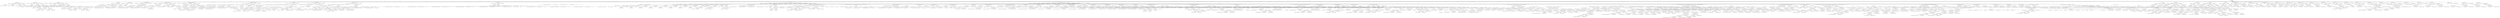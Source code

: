digraph "&lt;global&gt;" {  
"5" [label = <(METHOD,&lt;global&gt;)<SUB>34</SUB>> ]
"6" [label = <(BLOCK,&lt;empty&gt;,&lt;empty&gt;)> ]
"7" [label = <(METHOD,_tiffDummyMapProc)<SUB>34</SUB>> ]
"8" [label = <(PARAM,thandle_t fd)<SUB>34</SUB>> ]
"9" [label = <(PARAM,void **pbase)<SUB>34</SUB>> ]
"10" [label = <(PARAM,toff_t *psize)<SUB>34</SUB>> ]
"11" [label = <(BLOCK,&lt;empty&gt;,&lt;empty&gt;)<SUB>35</SUB>> ]
"12" [label = <(&lt;operator&gt;.cast,(void)fd)<SUB>36</SUB>> ]
"13" [label = <(UNKNOWN,void,void)<SUB>36</SUB>> ]
"14" [label = <(IDENTIFIER,fd,(void)fd)<SUB>36</SUB>> ]
"15" [label = <(&lt;operator&gt;.cast,(void)pbase)<SUB>37</SUB>> ]
"16" [label = <(UNKNOWN,void,void)<SUB>37</SUB>> ]
"17" [label = <(IDENTIFIER,pbase,(void)pbase)<SUB>37</SUB>> ]
"18" [label = <(&lt;operator&gt;.cast,(void)psize)<SUB>38</SUB>> ]
"19" [label = <(UNKNOWN,void,void)<SUB>38</SUB>> ]
"20" [label = <(IDENTIFIER,psize,(void)psize)<SUB>38</SUB>> ]
"21" [label = <(RETURN,return (0);,return (0);)<SUB>39</SUB>> ]
"22" [label = <(LITERAL,0,return (0);)<SUB>39</SUB>> ]
"23" [label = <(METHOD_RETURN,int)<SUB>34</SUB>> ]
"25" [label = <(METHOD,_tiffDummyUnmapProc)<SUB>42</SUB>> ]
"26" [label = <(PARAM,thandle_t fd)<SUB>42</SUB>> ]
"27" [label = <(PARAM,void *base)<SUB>42</SUB>> ]
"28" [label = <(PARAM,toff_t size)<SUB>42</SUB>> ]
"29" [label = <(BLOCK,&lt;empty&gt;,&lt;empty&gt;)<SUB>43</SUB>> ]
"30" [label = <(&lt;operator&gt;.cast,(void)fd)<SUB>44</SUB>> ]
"31" [label = <(UNKNOWN,void,void)<SUB>44</SUB>> ]
"32" [label = <(IDENTIFIER,fd,(void)fd)<SUB>44</SUB>> ]
"33" [label = <(&lt;operator&gt;.cast,(void)base)<SUB>45</SUB>> ]
"34" [label = <(UNKNOWN,void,void)<SUB>45</SUB>> ]
"35" [label = <(IDENTIFIER,base,(void)base)<SUB>45</SUB>> ]
"36" [label = <(&lt;operator&gt;.cast,(void)size)<SUB>46</SUB>> ]
"37" [label = <(UNKNOWN,void,void)<SUB>46</SUB>> ]
"38" [label = <(IDENTIFIER,size,(void)size)<SUB>46</SUB>> ]
"39" [label = <(METHOD_RETURN,void)<SUB>42</SUB>> ]
"41" [label = <(METHOD,_TIFFgetMode)<SUB>49</SUB>> ]
"42" [label = <(PARAM,TIFFOpenOptions *opts)<SUB>49</SUB>> ]
"43" [label = <(PARAM,thandle_t clientdata)<SUB>49</SUB>> ]
"44" [label = <(PARAM,const char *mode)<SUB>49</SUB>> ]
"45" [label = <(PARAM,const char *module)<SUB>50</SUB>> ]
"46" [label = <(BLOCK,&lt;empty&gt;,&lt;empty&gt;)<SUB>51</SUB>> ]
"47" [label = <(LOCAL,int m: int)<SUB>52</SUB>> ]
"48" [label = <(&lt;operator&gt;.assignment,m = -1)<SUB>52</SUB>> ]
"49" [label = <(IDENTIFIER,m,m = -1)<SUB>52</SUB>> ]
"50" [label = <(&lt;operator&gt;.minus,-1)<SUB>52</SUB>> ]
"51" [label = <(LITERAL,1,-1)<SUB>52</SUB>> ]
"52" [label = <(CONTROL_STRUCTURE,switch(mode[0]),switch(mode[0]))<SUB>54</SUB>> ]
"53" [label = <(&lt;operator&gt;.indirectIndexAccess,mode[0])<SUB>54</SUB>> ]
"54" [label = <(IDENTIFIER,mode,switch(mode[0]))<SUB>54</SUB>> ]
"55" [label = <(LITERAL,0,switch(mode[0]))<SUB>54</SUB>> ]
"56" [label = <(BLOCK,&lt;empty&gt;,&lt;empty&gt;)<SUB>55</SUB>> ]
"57" [label = <(JUMP_TARGET,case)<SUB>56</SUB>> ]
"58" [label = <(LITERAL,'r',&lt;empty&gt;)<SUB>56</SUB>> ]
"59" [label = <(&lt;operator&gt;.assignment,m = O_RDONLY)<SUB>57</SUB>> ]
"60" [label = <(IDENTIFIER,m,m = O_RDONLY)<SUB>57</SUB>> ]
"61" [label = <(IDENTIFIER,O_RDONLY,m = O_RDONLY)<SUB>57</SUB>> ]
"62" [label = <(CONTROL_STRUCTURE,if (mode[1] == '+'),if (mode[1] == '+'))<SUB>58</SUB>> ]
"63" [label = <(&lt;operator&gt;.equals,mode[1] == '+')<SUB>58</SUB>> ]
"64" [label = <(&lt;operator&gt;.indirectIndexAccess,mode[1])<SUB>58</SUB>> ]
"65" [label = <(IDENTIFIER,mode,mode[1] == '+')<SUB>58</SUB>> ]
"66" [label = <(LITERAL,1,mode[1] == '+')<SUB>58</SUB>> ]
"67" [label = <(LITERAL,'+',mode[1] == '+')<SUB>58</SUB>> ]
"68" [label = <(BLOCK,&lt;empty&gt;,&lt;empty&gt;)<SUB>59</SUB>> ]
"69" [label = <(&lt;operator&gt;.assignment,m = O_RDWR)<SUB>59</SUB>> ]
"70" [label = <(IDENTIFIER,m,m = O_RDWR)<SUB>59</SUB>> ]
"71" [label = <(IDENTIFIER,O_RDWR,m = O_RDWR)<SUB>59</SUB>> ]
"72" [label = <(CONTROL_STRUCTURE,break;,break;)<SUB>60</SUB>> ]
"73" [label = <(JUMP_TARGET,case)<SUB>61</SUB>> ]
"74" [label = <(LITERAL,'w',&lt;empty&gt;)<SUB>61</SUB>> ]
"75" [label = <(JUMP_TARGET,case)<SUB>62</SUB>> ]
"76" [label = <(LITERAL,'a',&lt;empty&gt;)<SUB>62</SUB>> ]
"77" [label = <(&lt;operator&gt;.assignment,m = O_RDWR | O_CREAT)<SUB>63</SUB>> ]
"78" [label = <(IDENTIFIER,m,m = O_RDWR | O_CREAT)<SUB>63</SUB>> ]
"79" [label = <(&lt;operator&gt;.or,O_RDWR | O_CREAT)<SUB>63</SUB>> ]
"80" [label = <(IDENTIFIER,O_RDWR,O_RDWR | O_CREAT)<SUB>63</SUB>> ]
"81" [label = <(IDENTIFIER,O_CREAT,O_RDWR | O_CREAT)<SUB>63</SUB>> ]
"82" [label = <(CONTROL_STRUCTURE,if (mode[0] == 'w'),if (mode[0] == 'w'))<SUB>64</SUB>> ]
"83" [label = <(&lt;operator&gt;.equals,mode[0] == 'w')<SUB>64</SUB>> ]
"84" [label = <(&lt;operator&gt;.indirectIndexAccess,mode[0])<SUB>64</SUB>> ]
"85" [label = <(IDENTIFIER,mode,mode[0] == 'w')<SUB>64</SUB>> ]
"86" [label = <(LITERAL,0,mode[0] == 'w')<SUB>64</SUB>> ]
"87" [label = <(LITERAL,'w',mode[0] == 'w')<SUB>64</SUB>> ]
"88" [label = <(BLOCK,&lt;empty&gt;,&lt;empty&gt;)<SUB>65</SUB>> ]
"89" [label = <(&lt;operators&gt;.assignmentOr,m |= O_TRUNC)<SUB>65</SUB>> ]
"90" [label = <(IDENTIFIER,m,m |= O_TRUNC)<SUB>65</SUB>> ]
"91" [label = <(IDENTIFIER,O_TRUNC,m |= O_TRUNC)<SUB>65</SUB>> ]
"92" [label = <(CONTROL_STRUCTURE,break;,break;)<SUB>66</SUB>> ]
"93" [label = <(JUMP_TARGET,default)<SUB>67</SUB>> ]
"94" [label = <(_TIFFErrorEarly,_TIFFErrorEarly(opts, clientdata, module, &quot;\&quot;%s\&quot;: Bad mode&quot;, mode))<SUB>68</SUB>> ]
"95" [label = <(IDENTIFIER,opts,_TIFFErrorEarly(opts, clientdata, module, &quot;\&quot;%s\&quot;: Bad mode&quot;, mode))<SUB>68</SUB>> ]
"96" [label = <(IDENTIFIER,clientdata,_TIFFErrorEarly(opts, clientdata, module, &quot;\&quot;%s\&quot;: Bad mode&quot;, mode))<SUB>68</SUB>> ]
"97" [label = <(IDENTIFIER,module,_TIFFErrorEarly(opts, clientdata, module, &quot;\&quot;%s\&quot;: Bad mode&quot;, mode))<SUB>68</SUB>> ]
"98" [label = <(LITERAL,&quot;\&quot;%s\&quot;: Bad mode&quot;,_TIFFErrorEarly(opts, clientdata, module, &quot;\&quot;%s\&quot;: Bad mode&quot;, mode))<SUB>68</SUB>> ]
"99" [label = <(IDENTIFIER,mode,_TIFFErrorEarly(opts, clientdata, module, &quot;\&quot;%s\&quot;: Bad mode&quot;, mode))<SUB>68</SUB>> ]
"100" [label = <(CONTROL_STRUCTURE,break;,break;)<SUB>69</SUB>> ]
"101" [label = <(RETURN,return (m);,return (m);)<SUB>71</SUB>> ]
"102" [label = <(IDENTIFIER,m,return (m);)<SUB>71</SUB>> ]
"103" [label = <(METHOD_RETURN,int)<SUB>49</SUB>> ]
"105" [label = <(METHOD,TIFFOpenOptionsAlloc)<SUB>74</SUB>> ]
"106" [label = <(BLOCK,&lt;empty&gt;,&lt;empty&gt;)<SUB>75</SUB>> ]
"107" [label = <(LOCAL,TIFFOpenOptions* opts: TIFFOpenOptions)<SUB>76</SUB>> ]
"108" [label = <(&lt;operator&gt;.assignment,*opts =\012        (TIFFOpenOptions *)_TIFFcalloc(1, sizeof(TIFFOpenOptions)))<SUB>76</SUB>> ]
"109" [label = <(IDENTIFIER,opts,*opts =\012        (TIFFOpenOptions *)_TIFFcalloc(1, sizeof(TIFFOpenOptions)))<SUB>76</SUB>> ]
"110" [label = <(&lt;operator&gt;.cast,(TIFFOpenOptions *)_TIFFcalloc(1, sizeof(TIFFOpenOptions)))<SUB>77</SUB>> ]
"111" [label = <(UNKNOWN,TIFFOpenOptions *,TIFFOpenOptions *)<SUB>77</SUB>> ]
"112" [label = <(_TIFFcalloc,_TIFFcalloc(1, sizeof(TIFFOpenOptions)))<SUB>77</SUB>> ]
"113" [label = <(LITERAL,1,_TIFFcalloc(1, sizeof(TIFFOpenOptions)))<SUB>77</SUB>> ]
"114" [label = <(&lt;operator&gt;.sizeOf,sizeof(TIFFOpenOptions))<SUB>77</SUB>> ]
"115" [label = <(IDENTIFIER,TIFFOpenOptions,sizeof(TIFFOpenOptions))<SUB>77</SUB>> ]
"116" [label = <(RETURN,return opts;,return opts;)<SUB>78</SUB>> ]
"117" [label = <(IDENTIFIER,opts,return opts;)<SUB>78</SUB>> ]
"118" [label = <(METHOD_RETURN,TIFFOpenOptions)<SUB>74</SUB>> ]
"120" [label = <(METHOD,TIFFOpenOptionsFree)<SUB>81</SUB>> ]
"121" [label = <(PARAM,TIFFOpenOptions *opts)<SUB>81</SUB>> ]
"122" [label = <(BLOCK,&lt;empty&gt;,&lt;empty&gt;)<SUB>81</SUB>> ]
"123" [label = <(_TIFFfree,_TIFFfree(opts))<SUB>81</SUB>> ]
"124" [label = <(IDENTIFIER,opts,_TIFFfree(opts))<SUB>81</SUB>> ]
"125" [label = <(METHOD_RETURN,void)<SUB>81</SUB>> ]
"127" [label = <(METHOD,TIFFOpenOptionsSetMaxSingleMemAlloc)<SUB>87</SUB>> ]
"128" [label = <(PARAM,TIFFOpenOptions *opts)<SUB>87</SUB>> ]
"129" [label = <(PARAM,tmsize_t max_single_mem_alloc)<SUB>88</SUB>> ]
"130" [label = <(BLOCK,&lt;empty&gt;,&lt;empty&gt;)<SUB>89</SUB>> ]
"131" [label = <(&lt;operator&gt;.assignment,opts-&gt;max_single_mem_alloc = max_single_mem_alloc)<SUB>90</SUB>> ]
"132" [label = <(&lt;operator&gt;.indirectFieldAccess,opts-&gt;max_single_mem_alloc)<SUB>90</SUB>> ]
"133" [label = <(IDENTIFIER,opts,opts-&gt;max_single_mem_alloc = max_single_mem_alloc)<SUB>90</SUB>> ]
"134" [label = <(FIELD_IDENTIFIER,max_single_mem_alloc,max_single_mem_alloc)<SUB>90</SUB>> ]
"135" [label = <(IDENTIFIER,max_single_mem_alloc,opts-&gt;max_single_mem_alloc = max_single_mem_alloc)<SUB>90</SUB>> ]
"136" [label = <(METHOD_RETURN,void)<SUB>87</SUB>> ]
"138" [label = <(METHOD,TIFFOpenOptionsSetErrorHandlerExtR)<SUB>93</SUB>> ]
"139" [label = <(PARAM,TIFFOpenOptions *opts)<SUB>93</SUB>> ]
"140" [label = <(PARAM,TIFFErrorHandlerExtR handler)<SUB>94</SUB>> ]
"141" [label = <(PARAM,void *errorhandler_user_data)<SUB>95</SUB>> ]
"142" [label = <(BLOCK,&lt;empty&gt;,&lt;empty&gt;)<SUB>96</SUB>> ]
"143" [label = <(&lt;operator&gt;.assignment,opts-&gt;errorhandler = handler)<SUB>97</SUB>> ]
"144" [label = <(&lt;operator&gt;.indirectFieldAccess,opts-&gt;errorhandler)<SUB>97</SUB>> ]
"145" [label = <(IDENTIFIER,opts,opts-&gt;errorhandler = handler)<SUB>97</SUB>> ]
"146" [label = <(FIELD_IDENTIFIER,errorhandler,errorhandler)<SUB>97</SUB>> ]
"147" [label = <(IDENTIFIER,handler,opts-&gt;errorhandler = handler)<SUB>97</SUB>> ]
"148" [label = <(&lt;operator&gt;.assignment,opts-&gt;errorhandler_user_data = errorhandler_user_data)<SUB>98</SUB>> ]
"149" [label = <(&lt;operator&gt;.indirectFieldAccess,opts-&gt;errorhandler_user_data)<SUB>98</SUB>> ]
"150" [label = <(IDENTIFIER,opts,opts-&gt;errorhandler_user_data = errorhandler_user_data)<SUB>98</SUB>> ]
"151" [label = <(FIELD_IDENTIFIER,errorhandler_user_data,errorhandler_user_data)<SUB>98</SUB>> ]
"152" [label = <(IDENTIFIER,errorhandler_user_data,opts-&gt;errorhandler_user_data = errorhandler_user_data)<SUB>98</SUB>> ]
"153" [label = <(METHOD_RETURN,void)<SUB>93</SUB>> ]
"155" [label = <(METHOD,TIFFOpenOptionsSetWarningHandlerExtR)<SUB>101</SUB>> ]
"156" [label = <(PARAM,TIFFOpenOptions *opts)<SUB>101</SUB>> ]
"157" [label = <(PARAM,TIFFErrorHandlerExtR handler)<SUB>102</SUB>> ]
"158" [label = <(PARAM,void *warnhandler_user_data)<SUB>103</SUB>> ]
"159" [label = <(BLOCK,&lt;empty&gt;,&lt;empty&gt;)<SUB>104</SUB>> ]
"160" [label = <(&lt;operator&gt;.assignment,opts-&gt;warnhandler = handler)<SUB>105</SUB>> ]
"161" [label = <(&lt;operator&gt;.indirectFieldAccess,opts-&gt;warnhandler)<SUB>105</SUB>> ]
"162" [label = <(IDENTIFIER,opts,opts-&gt;warnhandler = handler)<SUB>105</SUB>> ]
"163" [label = <(FIELD_IDENTIFIER,warnhandler,warnhandler)<SUB>105</SUB>> ]
"164" [label = <(IDENTIFIER,handler,opts-&gt;warnhandler = handler)<SUB>105</SUB>> ]
"165" [label = <(&lt;operator&gt;.assignment,opts-&gt;warnhandler_user_data = warnhandler_user_data)<SUB>106</SUB>> ]
"166" [label = <(&lt;operator&gt;.indirectFieldAccess,opts-&gt;warnhandler_user_data)<SUB>106</SUB>> ]
"167" [label = <(IDENTIFIER,opts,opts-&gt;warnhandler_user_data = warnhandler_user_data)<SUB>106</SUB>> ]
"168" [label = <(FIELD_IDENTIFIER,warnhandler_user_data,warnhandler_user_data)<SUB>106</SUB>> ]
"169" [label = <(IDENTIFIER,warnhandler_user_data,opts-&gt;warnhandler_user_data = warnhandler_user_data)<SUB>106</SUB>> ]
"170" [label = <(METHOD_RETURN,void)<SUB>101</SUB>> ]
"172" [label = <(METHOD,_TIFFEmitErrorAboveMaxSingleMemAlloc)<SUB>109</SUB>> ]
"173" [label = <(PARAM,TIFF *tif)<SUB>109</SUB>> ]
"174" [label = <(PARAM,const char *pszFunction)<SUB>110</SUB>> ]
"175" [label = <(PARAM,tmsize_t s)<SUB>111</SUB>> ]
"176" [label = <(BLOCK,&lt;empty&gt;,&lt;empty&gt;)<SUB>112</SUB>> ]
"177" [label = <(UNKNOWN,TIFFErrorExtR(tif, pszFunction,\012                  &quot;Memory allocation of %&quot; PRIu64\012                  &quot; bytes is beyond the %&quot; PRIu64\012                  &quot; byte limit defined in open options&quot;,\012                  (uint64_t)s, (uint64_t)tif-&gt;tif_max_single_mem_alloc);,TIFFErrorExtR(tif, pszFunction,\012                  &quot;Memory allocation of %&quot; PRIu64\012                  &quot; bytes is beyond the %&quot; PRIu64\012                  &quot; byte limit defined in open options&quot;,\012                  (uint64_t)s, (uint64_t)tif-&gt;tif_max_single_mem_alloc);)<SUB>113</SUB>> ]
"178" [label = <(METHOD_RETURN,void)<SUB>109</SUB>> ]
"180" [label = <(METHOD,_TIFFmallocExt)<SUB>121</SUB>> ]
"181" [label = <(PARAM,TIFF *tif)<SUB>121</SUB>> ]
"182" [label = <(PARAM,tmsize_t s)<SUB>121</SUB>> ]
"183" [label = <(BLOCK,&lt;empty&gt;,&lt;empty&gt;)<SUB>122</SUB>> ]
"184" [label = <(CONTROL_STRUCTURE,if (tif != NULL &amp;&amp; tif-&gt;tif_max_single_mem_alloc &gt; 0 &amp;&amp;\012        s &gt; tif-&gt;tif_max_single_mem_alloc),if (tif != NULL &amp;&amp; tif-&gt;tif_max_single_mem_alloc &gt; 0 &amp;&amp;\012        s &gt; tif-&gt;tif_max_single_mem_alloc))<SUB>123</SUB>> ]
"185" [label = <(&lt;operator&gt;.logicalAnd,tif != NULL &amp;&amp; tif-&gt;tif_max_single_mem_alloc &gt; 0 &amp;&amp;\012        s &gt; tif-&gt;tif_max_single_mem_alloc)<SUB>123</SUB>> ]
"186" [label = <(&lt;operator&gt;.logicalAnd,tif != NULL &amp;&amp; tif-&gt;tif_max_single_mem_alloc &gt; 0)<SUB>123</SUB>> ]
"187" [label = <(&lt;operator&gt;.notEquals,tif != NULL)<SUB>123</SUB>> ]
"188" [label = <(IDENTIFIER,tif,tif != NULL)<SUB>123</SUB>> ]
"189" [label = <(IDENTIFIER,NULL,tif != NULL)<SUB>123</SUB>> ]
"190" [label = <(&lt;operator&gt;.greaterThan,tif-&gt;tif_max_single_mem_alloc &gt; 0)<SUB>123</SUB>> ]
"191" [label = <(&lt;operator&gt;.indirectFieldAccess,tif-&gt;tif_max_single_mem_alloc)<SUB>123</SUB>> ]
"192" [label = <(IDENTIFIER,tif,tif-&gt;tif_max_single_mem_alloc &gt; 0)<SUB>123</SUB>> ]
"193" [label = <(FIELD_IDENTIFIER,tif_max_single_mem_alloc,tif_max_single_mem_alloc)<SUB>123</SUB>> ]
"194" [label = <(LITERAL,0,tif-&gt;tif_max_single_mem_alloc &gt; 0)<SUB>123</SUB>> ]
"195" [label = <(&lt;operator&gt;.greaterThan,s &gt; tif-&gt;tif_max_single_mem_alloc)<SUB>124</SUB>> ]
"196" [label = <(IDENTIFIER,s,s &gt; tif-&gt;tif_max_single_mem_alloc)<SUB>124</SUB>> ]
"197" [label = <(&lt;operator&gt;.indirectFieldAccess,tif-&gt;tif_max_single_mem_alloc)<SUB>124</SUB>> ]
"198" [label = <(IDENTIFIER,tif,s &gt; tif-&gt;tif_max_single_mem_alloc)<SUB>124</SUB>> ]
"199" [label = <(FIELD_IDENTIFIER,tif_max_single_mem_alloc,tif_max_single_mem_alloc)<SUB>124</SUB>> ]
"200" [label = <(BLOCK,&lt;empty&gt;,&lt;empty&gt;)<SUB>125</SUB>> ]
"201" [label = <(_TIFFEmitErrorAboveMaxSingleMemAlloc,_TIFFEmitErrorAboveMaxSingleMemAlloc(tif, &quot;_TIFFmallocExt&quot;, s))<SUB>126</SUB>> ]
"202" [label = <(IDENTIFIER,tif,_TIFFEmitErrorAboveMaxSingleMemAlloc(tif, &quot;_TIFFmallocExt&quot;, s))<SUB>126</SUB>> ]
"203" [label = <(LITERAL,&quot;_TIFFmallocExt&quot;,_TIFFEmitErrorAboveMaxSingleMemAlloc(tif, &quot;_TIFFmallocExt&quot;, s))<SUB>126</SUB>> ]
"204" [label = <(IDENTIFIER,s,_TIFFEmitErrorAboveMaxSingleMemAlloc(tif, &quot;_TIFFmallocExt&quot;, s))<SUB>126</SUB>> ]
"205" [label = <(RETURN,return NULL;,return NULL;)<SUB>127</SUB>> ]
"206" [label = <(IDENTIFIER,NULL,return NULL;)<SUB>127</SUB>> ]
"207" [label = <(RETURN,return _TIFFmalloc(s);,return _TIFFmalloc(s);)<SUB>129</SUB>> ]
"208" [label = <(_TIFFmalloc,_TIFFmalloc(s))<SUB>129</SUB>> ]
"209" [label = <(IDENTIFIER,s,_TIFFmalloc(s))<SUB>129</SUB>> ]
"210" [label = <(METHOD_RETURN,void*)<SUB>121</SUB>> ]
"212" [label = <(METHOD,_TIFFcallocExt)<SUB>133</SUB>> ]
"213" [label = <(PARAM,TIFF *tif)<SUB>133</SUB>> ]
"214" [label = <(PARAM,tmsize_t nmemb)<SUB>133</SUB>> ]
"215" [label = <(PARAM,tmsize_t siz)<SUB>133</SUB>> ]
"216" [label = <(BLOCK,&lt;empty&gt;,&lt;empty&gt;)<SUB>134</SUB>> ]
"217" [label = <(CONTROL_STRUCTURE,if (tif != NULL &amp;&amp; tif-&gt;tif_max_single_mem_alloc &gt; 0),if (tif != NULL &amp;&amp; tif-&gt;tif_max_single_mem_alloc &gt; 0))<SUB>135</SUB>> ]
"218" [label = <(&lt;operator&gt;.logicalAnd,tif != NULL &amp;&amp; tif-&gt;tif_max_single_mem_alloc &gt; 0)<SUB>135</SUB>> ]
"219" [label = <(&lt;operator&gt;.notEquals,tif != NULL)<SUB>135</SUB>> ]
"220" [label = <(IDENTIFIER,tif,tif != NULL)<SUB>135</SUB>> ]
"221" [label = <(IDENTIFIER,NULL,tif != NULL)<SUB>135</SUB>> ]
"222" [label = <(&lt;operator&gt;.greaterThan,tif-&gt;tif_max_single_mem_alloc &gt; 0)<SUB>135</SUB>> ]
"223" [label = <(&lt;operator&gt;.indirectFieldAccess,tif-&gt;tif_max_single_mem_alloc)<SUB>135</SUB>> ]
"224" [label = <(IDENTIFIER,tif,tif-&gt;tif_max_single_mem_alloc &gt; 0)<SUB>135</SUB>> ]
"225" [label = <(FIELD_IDENTIFIER,tif_max_single_mem_alloc,tif_max_single_mem_alloc)<SUB>135</SUB>> ]
"226" [label = <(LITERAL,0,tif-&gt;tif_max_single_mem_alloc &gt; 0)<SUB>135</SUB>> ]
"227" [label = <(BLOCK,&lt;empty&gt;,&lt;empty&gt;)<SUB>136</SUB>> ]
"228" [label = <(CONTROL_STRUCTURE,if (nmemb &lt;= 0 || siz &lt;= 0 || nmemb &gt; TIFF_TMSIZE_T_MAX / siz),if (nmemb &lt;= 0 || siz &lt;= 0 || nmemb &gt; TIFF_TMSIZE_T_MAX / siz))<SUB>137</SUB>> ]
"229" [label = <(&lt;operator&gt;.logicalOr,nmemb &lt;= 0 || siz &lt;= 0 || nmemb &gt; TIFF_TMSIZE_T_MAX / siz)<SUB>137</SUB>> ]
"230" [label = <(&lt;operator&gt;.logicalOr,nmemb &lt;= 0 || siz &lt;= 0)<SUB>137</SUB>> ]
"231" [label = <(&lt;operator&gt;.lessEqualsThan,nmemb &lt;= 0)<SUB>137</SUB>> ]
"232" [label = <(IDENTIFIER,nmemb,nmemb &lt;= 0)<SUB>137</SUB>> ]
"233" [label = <(LITERAL,0,nmemb &lt;= 0)<SUB>137</SUB>> ]
"234" [label = <(&lt;operator&gt;.lessEqualsThan,siz &lt;= 0)<SUB>137</SUB>> ]
"235" [label = <(IDENTIFIER,siz,siz &lt;= 0)<SUB>137</SUB>> ]
"236" [label = <(LITERAL,0,siz &lt;= 0)<SUB>137</SUB>> ]
"237" [label = <(&lt;operator&gt;.greaterThan,nmemb &gt; TIFF_TMSIZE_T_MAX / siz)<SUB>137</SUB>> ]
"238" [label = <(IDENTIFIER,nmemb,nmemb &gt; TIFF_TMSIZE_T_MAX / siz)<SUB>137</SUB>> ]
"239" [label = <(&lt;operator&gt;.division,TIFF_TMSIZE_T_MAX / siz)<SUB>137</SUB>> ]
"240" [label = <(IDENTIFIER,TIFF_TMSIZE_T_MAX,TIFF_TMSIZE_T_MAX / siz)<SUB>137</SUB>> ]
"241" [label = <(IDENTIFIER,siz,TIFF_TMSIZE_T_MAX / siz)<SUB>137</SUB>> ]
"242" [label = <(BLOCK,&lt;empty&gt;,&lt;empty&gt;)<SUB>138</SUB>> ]
"243" [label = <(RETURN,return NULL;,return NULL;)<SUB>138</SUB>> ]
"244" [label = <(IDENTIFIER,NULL,return NULL;)<SUB>138</SUB>> ]
"245" [label = <(CONTROL_STRUCTURE,if (nmemb * siz &gt; tif-&gt;tif_max_single_mem_alloc),if (nmemb * siz &gt; tif-&gt;tif_max_single_mem_alloc))<SUB>139</SUB>> ]
"246" [label = <(&lt;operator&gt;.greaterThan,nmemb * siz &gt; tif-&gt;tif_max_single_mem_alloc)<SUB>139</SUB>> ]
"247" [label = <(&lt;operator&gt;.multiplication,nmemb * siz)<SUB>139</SUB>> ]
"248" [label = <(IDENTIFIER,nmemb,nmemb * siz)<SUB>139</SUB>> ]
"249" [label = <(IDENTIFIER,siz,nmemb * siz)<SUB>139</SUB>> ]
"250" [label = <(&lt;operator&gt;.indirectFieldAccess,tif-&gt;tif_max_single_mem_alloc)<SUB>139</SUB>> ]
"251" [label = <(IDENTIFIER,tif,nmemb * siz &gt; tif-&gt;tif_max_single_mem_alloc)<SUB>139</SUB>> ]
"252" [label = <(FIELD_IDENTIFIER,tif_max_single_mem_alloc,tif_max_single_mem_alloc)<SUB>139</SUB>> ]
"253" [label = <(BLOCK,&lt;empty&gt;,&lt;empty&gt;)<SUB>140</SUB>> ]
"254" [label = <(_TIFFEmitErrorAboveMaxSingleMemAlloc,_TIFFEmitErrorAboveMaxSingleMemAlloc(tif, &quot;_TIFFcallocExt&quot;,\012                                                 nmemb * siz))<SUB>141</SUB>> ]
"255" [label = <(IDENTIFIER,tif,_TIFFEmitErrorAboveMaxSingleMemAlloc(tif, &quot;_TIFFcallocExt&quot;,\012                                                 nmemb * siz))<SUB>141</SUB>> ]
"256" [label = <(LITERAL,&quot;_TIFFcallocExt&quot;,_TIFFEmitErrorAboveMaxSingleMemAlloc(tif, &quot;_TIFFcallocExt&quot;,\012                                                 nmemb * siz))<SUB>141</SUB>> ]
"257" [label = <(&lt;operator&gt;.multiplication,nmemb * siz)<SUB>142</SUB>> ]
"258" [label = <(IDENTIFIER,nmemb,nmemb * siz)<SUB>142</SUB>> ]
"259" [label = <(IDENTIFIER,siz,nmemb * siz)<SUB>142</SUB>> ]
"260" [label = <(RETURN,return NULL;,return NULL;)<SUB>143</SUB>> ]
"261" [label = <(IDENTIFIER,NULL,return NULL;)<SUB>143</SUB>> ]
"262" [label = <(RETURN,return _TIFFcalloc(nmemb, siz);,return _TIFFcalloc(nmemb, siz);)<SUB>146</SUB>> ]
"263" [label = <(_TIFFcalloc,_TIFFcalloc(nmemb, siz))<SUB>146</SUB>> ]
"264" [label = <(IDENTIFIER,nmemb,_TIFFcalloc(nmemb, siz))<SUB>146</SUB>> ]
"265" [label = <(IDENTIFIER,siz,_TIFFcalloc(nmemb, siz))<SUB>146</SUB>> ]
"266" [label = <(METHOD_RETURN,void*)<SUB>133</SUB>> ]
"268" [label = <(METHOD,_TIFFreallocExt)<SUB>150</SUB>> ]
"269" [label = <(PARAM,TIFF *tif)<SUB>150</SUB>> ]
"270" [label = <(PARAM,void *p)<SUB>150</SUB>> ]
"271" [label = <(PARAM,tmsize_t s)<SUB>150</SUB>> ]
"272" [label = <(BLOCK,&lt;empty&gt;,&lt;empty&gt;)<SUB>151</SUB>> ]
"273" [label = <(CONTROL_STRUCTURE,if (tif != NULL &amp;&amp; tif-&gt;tif_max_single_mem_alloc &gt; 0 &amp;&amp;\012        s &gt; tif-&gt;tif_max_single_mem_alloc),if (tif != NULL &amp;&amp; tif-&gt;tif_max_single_mem_alloc &gt; 0 &amp;&amp;\012        s &gt; tif-&gt;tif_max_single_mem_alloc))<SUB>152</SUB>> ]
"274" [label = <(&lt;operator&gt;.logicalAnd,tif != NULL &amp;&amp; tif-&gt;tif_max_single_mem_alloc &gt; 0 &amp;&amp;\012        s &gt; tif-&gt;tif_max_single_mem_alloc)<SUB>152</SUB>> ]
"275" [label = <(&lt;operator&gt;.logicalAnd,tif != NULL &amp;&amp; tif-&gt;tif_max_single_mem_alloc &gt; 0)<SUB>152</SUB>> ]
"276" [label = <(&lt;operator&gt;.notEquals,tif != NULL)<SUB>152</SUB>> ]
"277" [label = <(IDENTIFIER,tif,tif != NULL)<SUB>152</SUB>> ]
"278" [label = <(IDENTIFIER,NULL,tif != NULL)<SUB>152</SUB>> ]
"279" [label = <(&lt;operator&gt;.greaterThan,tif-&gt;tif_max_single_mem_alloc &gt; 0)<SUB>152</SUB>> ]
"280" [label = <(&lt;operator&gt;.indirectFieldAccess,tif-&gt;tif_max_single_mem_alloc)<SUB>152</SUB>> ]
"281" [label = <(IDENTIFIER,tif,tif-&gt;tif_max_single_mem_alloc &gt; 0)<SUB>152</SUB>> ]
"282" [label = <(FIELD_IDENTIFIER,tif_max_single_mem_alloc,tif_max_single_mem_alloc)<SUB>152</SUB>> ]
"283" [label = <(LITERAL,0,tif-&gt;tif_max_single_mem_alloc &gt; 0)<SUB>152</SUB>> ]
"284" [label = <(&lt;operator&gt;.greaterThan,s &gt; tif-&gt;tif_max_single_mem_alloc)<SUB>153</SUB>> ]
"285" [label = <(IDENTIFIER,s,s &gt; tif-&gt;tif_max_single_mem_alloc)<SUB>153</SUB>> ]
"286" [label = <(&lt;operator&gt;.indirectFieldAccess,tif-&gt;tif_max_single_mem_alloc)<SUB>153</SUB>> ]
"287" [label = <(IDENTIFIER,tif,s &gt; tif-&gt;tif_max_single_mem_alloc)<SUB>153</SUB>> ]
"288" [label = <(FIELD_IDENTIFIER,tif_max_single_mem_alloc,tif_max_single_mem_alloc)<SUB>153</SUB>> ]
"289" [label = <(BLOCK,&lt;empty&gt;,&lt;empty&gt;)<SUB>154</SUB>> ]
"290" [label = <(_TIFFEmitErrorAboveMaxSingleMemAlloc,_TIFFEmitErrorAboveMaxSingleMemAlloc(tif, &quot;_TIFFreallocExt&quot;, s))<SUB>155</SUB>> ]
"291" [label = <(IDENTIFIER,tif,_TIFFEmitErrorAboveMaxSingleMemAlloc(tif, &quot;_TIFFreallocExt&quot;, s))<SUB>155</SUB>> ]
"292" [label = <(LITERAL,&quot;_TIFFreallocExt&quot;,_TIFFEmitErrorAboveMaxSingleMemAlloc(tif, &quot;_TIFFreallocExt&quot;, s))<SUB>155</SUB>> ]
"293" [label = <(IDENTIFIER,s,_TIFFEmitErrorAboveMaxSingleMemAlloc(tif, &quot;_TIFFreallocExt&quot;, s))<SUB>155</SUB>> ]
"294" [label = <(RETURN,return NULL;,return NULL;)<SUB>156</SUB>> ]
"295" [label = <(IDENTIFIER,NULL,return NULL;)<SUB>156</SUB>> ]
"296" [label = <(RETURN,return _TIFFrealloc(p, s);,return _TIFFrealloc(p, s);)<SUB>158</SUB>> ]
"297" [label = <(_TIFFrealloc,_TIFFrealloc(p, s))<SUB>158</SUB>> ]
"298" [label = <(IDENTIFIER,p,_TIFFrealloc(p, s))<SUB>158</SUB>> ]
"299" [label = <(IDENTIFIER,s,_TIFFrealloc(p, s))<SUB>158</SUB>> ]
"300" [label = <(METHOD_RETURN,void*)<SUB>150</SUB>> ]
"302" [label = <(METHOD,_TIFFfreeExt)<SUB>162</SUB>> ]
"303" [label = <(PARAM,TIFF *tif)<SUB>162</SUB>> ]
"304" [label = <(PARAM,void *p)<SUB>162</SUB>> ]
"305" [label = <(BLOCK,&lt;empty&gt;,&lt;empty&gt;)<SUB>163</SUB>> ]
"306" [label = <(&lt;operator&gt;.cast,(void)tif)<SUB>164</SUB>> ]
"307" [label = <(UNKNOWN,void,void)<SUB>164</SUB>> ]
"308" [label = <(IDENTIFIER,tif,(void)tif)<SUB>164</SUB>> ]
"309" [label = <(_TIFFfree,_TIFFfree(p))<SUB>165</SUB>> ]
"310" [label = <(IDENTIFIER,p,_TIFFfree(p))<SUB>165</SUB>> ]
"311" [label = <(METHOD_RETURN,void)<SUB>162</SUB>> ]
"313" [label = <(METHOD,TIFFClientOpen)<SUB>168</SUB>> ]
"314" [label = <(PARAM,const char *name)<SUB>168</SUB>> ]
"315" [label = <(PARAM,const char *mode)<SUB>168</SUB>> ]
"316" [label = <(PARAM,thandle_t clientdata)<SUB>168</SUB>> ]
"317" [label = <(PARAM,TIFFReadWriteProc readproc)<SUB>169</SUB>> ]
"318" [label = <(PARAM,TIFFReadWriteProc writeproc)<SUB>169</SUB>> ]
"319" [label = <(PARAM,TIFFSeekProc seekproc)<SUB>170</SUB>> ]
"320" [label = <(PARAM,TIFFCloseProc closeproc)<SUB>170</SUB>> ]
"321" [label = <(PARAM,TIFFSizeProc sizeproc)<SUB>171</SUB>> ]
"322" [label = <(PARAM,TIFFMapFileProc mapproc)<SUB>171</SUB>> ]
"323" [label = <(PARAM,TIFFUnmapFileProc unmapproc)<SUB>172</SUB>> ]
"324" [label = <(BLOCK,&lt;empty&gt;,&lt;empty&gt;)<SUB>173</SUB>> ]
"325" [label = <(RETURN,return TIFFClientOpenExt(name, mode, clientdata, readproc, writeproc,\012                             seekproc, closeproc, sizeproc, mapproc, unmapproc,\012                             NULL);,return TIFFClientOpenExt(name, mode, clientdata, readproc, writeproc,\012                             seekproc, closeproc, sizeproc, mapproc, unmapproc,\012                             NULL);)<SUB>174</SUB>> ]
"326" [label = <(TIFFClientOpenExt,TIFFClientOpenExt(name, mode, clientdata, readproc, writeproc,\012                             seekproc, closeproc, sizeproc, mapproc, unmapproc,\012                             NULL))<SUB>174</SUB>> ]
"327" [label = <(IDENTIFIER,name,TIFFClientOpenExt(name, mode, clientdata, readproc, writeproc,\012                             seekproc, closeproc, sizeproc, mapproc, unmapproc,\012                             NULL))<SUB>174</SUB>> ]
"328" [label = <(IDENTIFIER,mode,TIFFClientOpenExt(name, mode, clientdata, readproc, writeproc,\012                             seekproc, closeproc, sizeproc, mapproc, unmapproc,\012                             NULL))<SUB>174</SUB>> ]
"329" [label = <(IDENTIFIER,clientdata,TIFFClientOpenExt(name, mode, clientdata, readproc, writeproc,\012                             seekproc, closeproc, sizeproc, mapproc, unmapproc,\012                             NULL))<SUB>174</SUB>> ]
"330" [label = <(IDENTIFIER,readproc,TIFFClientOpenExt(name, mode, clientdata, readproc, writeproc,\012                             seekproc, closeproc, sizeproc, mapproc, unmapproc,\012                             NULL))<SUB>174</SUB>> ]
"331" [label = <(IDENTIFIER,writeproc,TIFFClientOpenExt(name, mode, clientdata, readproc, writeproc,\012                             seekproc, closeproc, sizeproc, mapproc, unmapproc,\012                             NULL))<SUB>174</SUB>> ]
"332" [label = <(IDENTIFIER,seekproc,TIFFClientOpenExt(name, mode, clientdata, readproc, writeproc,\012                             seekproc, closeproc, sizeproc, mapproc, unmapproc,\012                             NULL))<SUB>175</SUB>> ]
"333" [label = <(IDENTIFIER,closeproc,TIFFClientOpenExt(name, mode, clientdata, readproc, writeproc,\012                             seekproc, closeproc, sizeproc, mapproc, unmapproc,\012                             NULL))<SUB>175</SUB>> ]
"334" [label = <(IDENTIFIER,sizeproc,TIFFClientOpenExt(name, mode, clientdata, readproc, writeproc,\012                             seekproc, closeproc, sizeproc, mapproc, unmapproc,\012                             NULL))<SUB>175</SUB>> ]
"335" [label = <(IDENTIFIER,mapproc,TIFFClientOpenExt(name, mode, clientdata, readproc, writeproc,\012                             seekproc, closeproc, sizeproc, mapproc, unmapproc,\012                             NULL))<SUB>175</SUB>> ]
"336" [label = <(IDENTIFIER,unmapproc,TIFFClientOpenExt(name, mode, clientdata, readproc, writeproc,\012                             seekproc, closeproc, sizeproc, mapproc, unmapproc,\012                             NULL))<SUB>175</SUB>> ]
"337" [label = <(IDENTIFIER,NULL,TIFFClientOpenExt(name, mode, clientdata, readproc, writeproc,\012                             seekproc, closeproc, sizeproc, mapproc, unmapproc,\012                             NULL))<SUB>176</SUB>> ]
"338" [label = <(METHOD_RETURN,TIFF)<SUB>168</SUB>> ]
"340" [label = <(METHOD,TIFFClientOpenExt)<SUB>179</SUB>> ]
"341" [label = <(PARAM,const char *name)<SUB>179</SUB>> ]
"342" [label = <(PARAM,const char *mode)<SUB>179</SUB>> ]
"343" [label = <(PARAM,thandle_t clientdata)<SUB>180</SUB>> ]
"344" [label = <(PARAM,TIFFReadWriteProc readproc)<SUB>180</SUB>> ]
"345" [label = <(PARAM,TIFFReadWriteProc writeproc)<SUB>181</SUB>> ]
"346" [label = <(PARAM,TIFFSeekProc seekproc)<SUB>181</SUB>> ]
"347" [label = <(PARAM,TIFFCloseProc closeproc)<SUB>182</SUB>> ]
"348" [label = <(PARAM,TIFFSizeProc sizeproc)<SUB>182</SUB>> ]
"349" [label = <(PARAM,TIFFMapFileProc mapproc)<SUB>183</SUB>> ]
"350" [label = <(PARAM,TIFFUnmapFileProc unmapproc)<SUB>183</SUB>> ]
"351" [label = <(PARAM,TIFFOpenOptions *opts)<SUB>184</SUB>> ]
"352" [label = <(BLOCK,&lt;empty&gt;,&lt;empty&gt;)<SUB>185</SUB>> ]
"353" [label = <(LOCAL,constchar[] module: char[])<SUB>186</SUB>> ]
"354" [label = <(&lt;operator&gt;.assignment,module[] = &quot;TIFFClientOpenExt&quot;)<SUB>186</SUB>> ]
"355" [label = <(IDENTIFIER,module,module[] = &quot;TIFFClientOpenExt&quot;)<SUB>186</SUB>> ]
"356" [label = <(LITERAL,&quot;TIFFClientOpenExt&quot;,module[] = &quot;TIFFClientOpenExt&quot;)<SUB>186</SUB>> ]
"357" [label = <(LOCAL,TIFF* tif: TIFF)<SUB>187</SUB>> ]
"358" [label = <(LOCAL,int m: int)<SUB>188</SUB>> ]
"359" [label = <(LOCAL,const char* cp: char)<SUB>189</SUB>> ]
"360" [label = <(assert,assert(sizeof(uint8_t) == 1))<SUB>195</SUB>> ]
"361" [label = <(&lt;operator&gt;.equals,sizeof(uint8_t) == 1)<SUB>195</SUB>> ]
"362" [label = <(&lt;operator&gt;.sizeOf,sizeof(uint8_t))<SUB>195</SUB>> ]
"363" [label = <(IDENTIFIER,uint8_t,sizeof(uint8_t))<SUB>195</SUB>> ]
"364" [label = <(LITERAL,1,sizeof(uint8_t) == 1)<SUB>195</SUB>> ]
"365" [label = <(assert,assert(sizeof(int8_t) == 1))<SUB>196</SUB>> ]
"366" [label = <(&lt;operator&gt;.equals,sizeof(int8_t) == 1)<SUB>196</SUB>> ]
"367" [label = <(&lt;operator&gt;.sizeOf,sizeof(int8_t))<SUB>196</SUB>> ]
"368" [label = <(IDENTIFIER,int8_t,sizeof(int8_t))<SUB>196</SUB>> ]
"369" [label = <(LITERAL,1,sizeof(int8_t) == 1)<SUB>196</SUB>> ]
"370" [label = <(assert,assert(sizeof(uint16_t) == 2))<SUB>197</SUB>> ]
"371" [label = <(&lt;operator&gt;.equals,sizeof(uint16_t) == 2)<SUB>197</SUB>> ]
"372" [label = <(&lt;operator&gt;.sizeOf,sizeof(uint16_t))<SUB>197</SUB>> ]
"373" [label = <(IDENTIFIER,uint16_t,sizeof(uint16_t))<SUB>197</SUB>> ]
"374" [label = <(LITERAL,2,sizeof(uint16_t) == 2)<SUB>197</SUB>> ]
"375" [label = <(assert,assert(sizeof(int16_t) == 2))<SUB>198</SUB>> ]
"376" [label = <(&lt;operator&gt;.equals,sizeof(int16_t) == 2)<SUB>198</SUB>> ]
"377" [label = <(&lt;operator&gt;.sizeOf,sizeof(int16_t))<SUB>198</SUB>> ]
"378" [label = <(IDENTIFIER,int16_t,sizeof(int16_t))<SUB>198</SUB>> ]
"379" [label = <(LITERAL,2,sizeof(int16_t) == 2)<SUB>198</SUB>> ]
"380" [label = <(assert,assert(sizeof(uint32_t) == 4))<SUB>199</SUB>> ]
"381" [label = <(&lt;operator&gt;.equals,sizeof(uint32_t) == 4)<SUB>199</SUB>> ]
"382" [label = <(&lt;operator&gt;.sizeOf,sizeof(uint32_t))<SUB>199</SUB>> ]
"383" [label = <(IDENTIFIER,uint32_t,sizeof(uint32_t))<SUB>199</SUB>> ]
"384" [label = <(LITERAL,4,sizeof(uint32_t) == 4)<SUB>199</SUB>> ]
"385" [label = <(assert,assert(sizeof(int32_t) == 4))<SUB>200</SUB>> ]
"386" [label = <(&lt;operator&gt;.equals,sizeof(int32_t) == 4)<SUB>200</SUB>> ]
"387" [label = <(&lt;operator&gt;.sizeOf,sizeof(int32_t))<SUB>200</SUB>> ]
"388" [label = <(IDENTIFIER,int32_t,sizeof(int32_t))<SUB>200</SUB>> ]
"389" [label = <(LITERAL,4,sizeof(int32_t) == 4)<SUB>200</SUB>> ]
"390" [label = <(assert,assert(sizeof(uint64_t) == 8))<SUB>201</SUB>> ]
"391" [label = <(&lt;operator&gt;.equals,sizeof(uint64_t) == 8)<SUB>201</SUB>> ]
"392" [label = <(&lt;operator&gt;.sizeOf,sizeof(uint64_t))<SUB>201</SUB>> ]
"393" [label = <(IDENTIFIER,uint64_t,sizeof(uint64_t))<SUB>201</SUB>> ]
"394" [label = <(LITERAL,8,sizeof(uint64_t) == 8)<SUB>201</SUB>> ]
"395" [label = <(assert,assert(sizeof(int64_t) == 8))<SUB>202</SUB>> ]
"396" [label = <(&lt;operator&gt;.equals,sizeof(int64_t) == 8)<SUB>202</SUB>> ]
"397" [label = <(&lt;operator&gt;.sizeOf,sizeof(int64_t))<SUB>202</SUB>> ]
"398" [label = <(IDENTIFIER,int64_t,sizeof(int64_t))<SUB>202</SUB>> ]
"399" [label = <(LITERAL,8,sizeof(int64_t) == 8)<SUB>202</SUB>> ]
"400" [label = <(BLOCK,&lt;empty&gt;,&lt;empty&gt;)<SUB>203</SUB>> ]
"401" [label = <(LOCAL,union n: union)<SUB>208</SUB>> ]
"402" [label = <(&lt;operator&gt;.assignment,n.a8[0] = 1)<SUB>209</SUB>> ]
"403" [label = <(&lt;operator&gt;.indirectIndexAccess,n.a8[0])<SUB>209</SUB>> ]
"404" [label = <(&lt;operator&gt;.fieldAccess,n.a8)<SUB>209</SUB>> ]
"405" [label = <(IDENTIFIER,n,n.a8[0] = 1)<SUB>209</SUB>> ]
"406" [label = <(FIELD_IDENTIFIER,a8,a8)<SUB>209</SUB>> ]
"407" [label = <(LITERAL,0,n.a8[0] = 1)<SUB>209</SUB>> ]
"408" [label = <(LITERAL,1,n.a8[0] = 1)<SUB>209</SUB>> ]
"409" [label = <(&lt;operator&gt;.assignment,n.a8[1] = 0)<SUB>210</SUB>> ]
"410" [label = <(&lt;operator&gt;.indirectIndexAccess,n.a8[1])<SUB>210</SUB>> ]
"411" [label = <(&lt;operator&gt;.fieldAccess,n.a8)<SUB>210</SUB>> ]
"412" [label = <(IDENTIFIER,n,n.a8[1] = 0)<SUB>210</SUB>> ]
"413" [label = <(FIELD_IDENTIFIER,a8,a8)<SUB>210</SUB>> ]
"414" [label = <(LITERAL,1,n.a8[1] = 0)<SUB>210</SUB>> ]
"415" [label = <(LITERAL,0,n.a8[1] = 0)<SUB>210</SUB>> ]
"416" [label = <(&lt;operator&gt;.cast,(void)n)<SUB>211</SUB>> ]
"417" [label = <(UNKNOWN,void,void)<SUB>211</SUB>> ]
"418" [label = <(IDENTIFIER,n,(void)n)<SUB>211</SUB>> ]
"419" [label = <(assert,assert(n.a16 == 1))<SUB>215</SUB>> ]
"420" [label = <(&lt;operator&gt;.equals,n.a16 == 1)<SUB>215</SUB>> ]
"421" [label = <(&lt;operator&gt;.fieldAccess,n.a16)<SUB>215</SUB>> ]
"422" [label = <(IDENTIFIER,n,n.a16 == 1)<SUB>215</SUB>> ]
"423" [label = <(FIELD_IDENTIFIER,a16,a16)<SUB>215</SUB>> ]
"424" [label = <(LITERAL,1,n.a16 == 1)<SUB>215</SUB>> ]
"425" [label = <(&lt;operator&gt;.assignment,m = _TIFFgetMode(opts, clientdata, mode, module))<SUB>219</SUB>> ]
"426" [label = <(IDENTIFIER,m,m = _TIFFgetMode(opts, clientdata, mode, module))<SUB>219</SUB>> ]
"427" [label = <(_TIFFgetMode,_TIFFgetMode(opts, clientdata, mode, module))<SUB>219</SUB>> ]
"428" [label = <(IDENTIFIER,opts,_TIFFgetMode(opts, clientdata, mode, module))<SUB>219</SUB>> ]
"429" [label = <(IDENTIFIER,clientdata,_TIFFgetMode(opts, clientdata, mode, module))<SUB>219</SUB>> ]
"430" [label = <(IDENTIFIER,mode,_TIFFgetMode(opts, clientdata, mode, module))<SUB>219</SUB>> ]
"431" [label = <(IDENTIFIER,module,_TIFFgetMode(opts, clientdata, mode, module))<SUB>219</SUB>> ]
"432" [label = <(CONTROL_STRUCTURE,if (m == -1),if (m == -1))<SUB>220</SUB>> ]
"433" [label = <(&lt;operator&gt;.equals,m == -1)<SUB>220</SUB>> ]
"434" [label = <(IDENTIFIER,m,m == -1)<SUB>220</SUB>> ]
"435" [label = <(&lt;operator&gt;.minus,-1)<SUB>220</SUB>> ]
"436" [label = <(LITERAL,1,-1)<SUB>220</SUB>> ]
"437" [label = <(BLOCK,&lt;empty&gt;,&lt;empty&gt;)<SUB>221</SUB>> ]
"438" [label = <(CONTROL_STRUCTURE,goto bad2;,goto bad2;)<SUB>221</SUB>> ]
"439" [label = <(LOCAL,tmsize_t size_to_alloc: tmsize_t)<SUB>222</SUB>> ]
"440" [label = <(&lt;operator&gt;.assignment,size_to_alloc = (tmsize_t)(sizeof(TIFF) + strlen(name) + 1))<SUB>222</SUB>> ]
"441" [label = <(IDENTIFIER,size_to_alloc,size_to_alloc = (tmsize_t)(sizeof(TIFF) + strlen(name) + 1))<SUB>222</SUB>> ]
"442" [label = <(tmsize_t,(tmsize_t)(sizeof(TIFF) + strlen(name) + 1))<SUB>222</SUB>> ]
"443" [label = <(&lt;operator&gt;.addition,sizeof(TIFF) + strlen(name) + 1)<SUB>222</SUB>> ]
"444" [label = <(&lt;operator&gt;.addition,sizeof(TIFF) + strlen(name))<SUB>222</SUB>> ]
"445" [label = <(&lt;operator&gt;.sizeOf,sizeof(TIFF))<SUB>222</SUB>> ]
"446" [label = <(IDENTIFIER,TIFF,sizeof(TIFF))<SUB>222</SUB>> ]
"447" [label = <(strlen,strlen(name))<SUB>222</SUB>> ]
"448" [label = <(IDENTIFIER,name,strlen(name))<SUB>222</SUB>> ]
"449" [label = <(LITERAL,1,sizeof(TIFF) + strlen(name) + 1)<SUB>222</SUB>> ]
"450" [label = <(CONTROL_STRUCTURE,if (opts &amp;&amp; opts-&gt;max_single_mem_alloc &gt; 0 &amp;&amp;\012        size_to_alloc &gt; opts-&gt;max_single_mem_alloc),if (opts &amp;&amp; opts-&gt;max_single_mem_alloc &gt; 0 &amp;&amp;\012        size_to_alloc &gt; opts-&gt;max_single_mem_alloc))<SUB>223</SUB>> ]
"451" [label = <(&lt;operator&gt;.logicalAnd,opts &amp;&amp; opts-&gt;max_single_mem_alloc &gt; 0 &amp;&amp;\012        size_to_alloc &gt; opts-&gt;max_single_mem_alloc)<SUB>223</SUB>> ]
"452" [label = <(&lt;operator&gt;.logicalAnd,opts &amp;&amp; opts-&gt;max_single_mem_alloc &gt; 0)<SUB>223</SUB>> ]
"453" [label = <(IDENTIFIER,opts,opts &amp;&amp; opts-&gt;max_single_mem_alloc &gt; 0)<SUB>223</SUB>> ]
"454" [label = <(&lt;operator&gt;.greaterThan,opts-&gt;max_single_mem_alloc &gt; 0)<SUB>223</SUB>> ]
"455" [label = <(&lt;operator&gt;.indirectFieldAccess,opts-&gt;max_single_mem_alloc)<SUB>223</SUB>> ]
"456" [label = <(IDENTIFIER,opts,opts-&gt;max_single_mem_alloc &gt; 0)<SUB>223</SUB>> ]
"457" [label = <(FIELD_IDENTIFIER,max_single_mem_alloc,max_single_mem_alloc)<SUB>223</SUB>> ]
"458" [label = <(LITERAL,0,opts-&gt;max_single_mem_alloc &gt; 0)<SUB>223</SUB>> ]
"459" [label = <(&lt;operator&gt;.greaterThan,size_to_alloc &gt; opts-&gt;max_single_mem_alloc)<SUB>224</SUB>> ]
"460" [label = <(IDENTIFIER,size_to_alloc,size_to_alloc &gt; opts-&gt;max_single_mem_alloc)<SUB>224</SUB>> ]
"461" [label = <(&lt;operator&gt;.indirectFieldAccess,opts-&gt;max_single_mem_alloc)<SUB>224</SUB>> ]
"462" [label = <(IDENTIFIER,opts,size_to_alloc &gt; opts-&gt;max_single_mem_alloc)<SUB>224</SUB>> ]
"463" [label = <(FIELD_IDENTIFIER,max_single_mem_alloc,max_single_mem_alloc)<SUB>224</SUB>> ]
"464" [label = <(BLOCK,&lt;empty&gt;,&lt;empty&gt;)<SUB>225</SUB>> ]
"465" [label = <(UNKNOWN,_TIFFErrorEarly(opts, clientdata, module,\012                        &quot;%s: Memory allocation of %&quot; PRIu64\012                        &quot; bytes is beyond the %&quot; PRIu64\012                        &quot; byte limit defined in open options&quot;,\012                        name, (uint64_t)size_to_alloc,\012                        (uint64_t)opts-&gt;max_single_mem_alloc);,_TIFFErrorEarly(opts, clientdata, module,\012                        &quot;%s: Memory allocation of %&quot; PRIu64\012                        &quot; bytes is beyond the %&quot; PRIu64\012                        &quot; byte limit defined in open options&quot;,\012                        name, (uint64_t)size_to_alloc,\012                        (uint64_t)opts-&gt;max_single_mem_alloc);)<SUB>226</SUB>> ]
"466" [label = <(CONTROL_STRUCTURE,goto bad2;,goto bad2;)<SUB>232</SUB>> ]
"467" [label = <(&lt;operator&gt;.assignment,tif = (TIFF *)_TIFFmallocExt(NULL, size_to_alloc))<SUB>234</SUB>> ]
"468" [label = <(IDENTIFIER,tif,tif = (TIFF *)_TIFFmallocExt(NULL, size_to_alloc))<SUB>234</SUB>> ]
"469" [label = <(&lt;operator&gt;.cast,(TIFF *)_TIFFmallocExt(NULL, size_to_alloc))<SUB>234</SUB>> ]
"470" [label = <(UNKNOWN,TIFF *,TIFF *)<SUB>234</SUB>> ]
"471" [label = <(_TIFFmallocExt,_TIFFmallocExt(NULL, size_to_alloc))<SUB>234</SUB>> ]
"472" [label = <(IDENTIFIER,NULL,_TIFFmallocExt(NULL, size_to_alloc))<SUB>234</SUB>> ]
"473" [label = <(IDENTIFIER,size_to_alloc,_TIFFmallocExt(NULL, size_to_alloc))<SUB>234</SUB>> ]
"474" [label = <(CONTROL_STRUCTURE,if (tif == NULL),if (tif == NULL))<SUB>235</SUB>> ]
"475" [label = <(&lt;operator&gt;.equals,tif == NULL)<SUB>235</SUB>> ]
"476" [label = <(IDENTIFIER,tif,tif == NULL)<SUB>235</SUB>> ]
"477" [label = <(IDENTIFIER,NULL,tif == NULL)<SUB>235</SUB>> ]
"478" [label = <(BLOCK,&lt;empty&gt;,&lt;empty&gt;)<SUB>236</SUB>> ]
"479" [label = <(_TIFFErrorEarly,_TIFFErrorEarly(opts, clientdata, module,\012                        &quot;%s: Out of memory (TIFF structure)&quot;, name))<SUB>237</SUB>> ]
"480" [label = <(IDENTIFIER,opts,_TIFFErrorEarly(opts, clientdata, module,\012                        &quot;%s: Out of memory (TIFF structure)&quot;, name))<SUB>237</SUB>> ]
"481" [label = <(IDENTIFIER,clientdata,_TIFFErrorEarly(opts, clientdata, module,\012                        &quot;%s: Out of memory (TIFF structure)&quot;, name))<SUB>237</SUB>> ]
"482" [label = <(IDENTIFIER,module,_TIFFErrorEarly(opts, clientdata, module,\012                        &quot;%s: Out of memory (TIFF structure)&quot;, name))<SUB>237</SUB>> ]
"483" [label = <(LITERAL,&quot;%s: Out of memory (TIFF structure)&quot;,_TIFFErrorEarly(opts, clientdata, module,\012                        &quot;%s: Out of memory (TIFF structure)&quot;, name))<SUB>238</SUB>> ]
"484" [label = <(IDENTIFIER,name,_TIFFErrorEarly(opts, clientdata, module,\012                        &quot;%s: Out of memory (TIFF structure)&quot;, name))<SUB>238</SUB>> ]
"485" [label = <(CONTROL_STRUCTURE,goto bad2;,goto bad2;)<SUB>239</SUB>> ]
"486" [label = <(_TIFFmemset,_TIFFmemset(tif, 0, sizeof(*tif)))<SUB>241</SUB>> ]
"487" [label = <(IDENTIFIER,tif,_TIFFmemset(tif, 0, sizeof(*tif)))<SUB>241</SUB>> ]
"488" [label = <(LITERAL,0,_TIFFmemset(tif, 0, sizeof(*tif)))<SUB>241</SUB>> ]
"489" [label = <(&lt;operator&gt;.sizeOf,sizeof(*tif))<SUB>241</SUB>> ]
"490" [label = <(&lt;operator&gt;.indirection,*tif)<SUB>241</SUB>> ]
"491" [label = <(IDENTIFIER,tif,sizeof(*tif))<SUB>241</SUB>> ]
"492" [label = <(&lt;operator&gt;.assignment,tif-&gt;tif_name = (char *)tif + sizeof(TIFF))<SUB>242</SUB>> ]
"493" [label = <(&lt;operator&gt;.indirectFieldAccess,tif-&gt;tif_name)<SUB>242</SUB>> ]
"494" [label = <(IDENTIFIER,tif,tif-&gt;tif_name = (char *)tif + sizeof(TIFF))<SUB>242</SUB>> ]
"495" [label = <(FIELD_IDENTIFIER,tif_name,tif_name)<SUB>242</SUB>> ]
"496" [label = <(&lt;operator&gt;.addition,(char *)tif + sizeof(TIFF))<SUB>242</SUB>> ]
"497" [label = <(&lt;operator&gt;.cast,(char *)tif)<SUB>242</SUB>> ]
"498" [label = <(UNKNOWN,char *,char *)<SUB>242</SUB>> ]
"499" [label = <(IDENTIFIER,tif,(char *)tif)<SUB>242</SUB>> ]
"500" [label = <(&lt;operator&gt;.sizeOf,sizeof(TIFF))<SUB>242</SUB>> ]
"501" [label = <(IDENTIFIER,TIFF,sizeof(TIFF))<SUB>242</SUB>> ]
"502" [label = <(strcpy,strcpy(tif-&gt;tif_name, name))<SUB>243</SUB>> ]
"503" [label = <(&lt;operator&gt;.indirectFieldAccess,tif-&gt;tif_name)<SUB>243</SUB>> ]
"504" [label = <(IDENTIFIER,tif,strcpy(tif-&gt;tif_name, name))<SUB>243</SUB>> ]
"505" [label = <(FIELD_IDENTIFIER,tif_name,tif_name)<SUB>243</SUB>> ]
"506" [label = <(IDENTIFIER,name,strcpy(tif-&gt;tif_name, name))<SUB>243</SUB>> ]
"507" [label = <(&lt;operator&gt;.assignment,tif-&gt;tif_mode = m &amp; ~(O_CREAT | O_TRUNC))<SUB>244</SUB>> ]
"508" [label = <(&lt;operator&gt;.indirectFieldAccess,tif-&gt;tif_mode)<SUB>244</SUB>> ]
"509" [label = <(IDENTIFIER,tif,tif-&gt;tif_mode = m &amp; ~(O_CREAT | O_TRUNC))<SUB>244</SUB>> ]
"510" [label = <(FIELD_IDENTIFIER,tif_mode,tif_mode)<SUB>244</SUB>> ]
"511" [label = <(&lt;operator&gt;.and,m &amp; ~(O_CREAT | O_TRUNC))<SUB>244</SUB>> ]
"512" [label = <(IDENTIFIER,m,m &amp; ~(O_CREAT | O_TRUNC))<SUB>244</SUB>> ]
"513" [label = <(&lt;operator&gt;.not,~(O_CREAT | O_TRUNC))<SUB>244</SUB>> ]
"514" [label = <(&lt;operator&gt;.or,O_CREAT | O_TRUNC)<SUB>244</SUB>> ]
"515" [label = <(IDENTIFIER,O_CREAT,O_CREAT | O_TRUNC)<SUB>244</SUB>> ]
"516" [label = <(IDENTIFIER,O_TRUNC,O_CREAT | O_TRUNC)<SUB>244</SUB>> ]
"517" [label = <(&lt;operator&gt;.assignment,tif-&gt;tif_curdir = TIFF_NON_EXISTENT_DIR_NUMBER)<SUB>245</SUB>> ]
"518" [label = <(&lt;operator&gt;.indirectFieldAccess,tif-&gt;tif_curdir)<SUB>245</SUB>> ]
"519" [label = <(IDENTIFIER,tif,tif-&gt;tif_curdir = TIFF_NON_EXISTENT_DIR_NUMBER)<SUB>245</SUB>> ]
"520" [label = <(FIELD_IDENTIFIER,tif_curdir,tif_curdir)<SUB>245</SUB>> ]
"521" [label = <(IDENTIFIER,TIFF_NON_EXISTENT_DIR_NUMBER,tif-&gt;tif_curdir = TIFF_NON_EXISTENT_DIR_NUMBER)<SUB>245</SUB>> ]
"522" [label = <(&lt;operator&gt;.assignment,tif-&gt;tif_curoff = 0)<SUB>246</SUB>> ]
"523" [label = <(&lt;operator&gt;.indirectFieldAccess,tif-&gt;tif_curoff)<SUB>246</SUB>> ]
"524" [label = <(IDENTIFIER,tif,tif-&gt;tif_curoff = 0)<SUB>246</SUB>> ]
"525" [label = <(FIELD_IDENTIFIER,tif_curoff,tif_curoff)<SUB>246</SUB>> ]
"526" [label = <(LITERAL,0,tif-&gt;tif_curoff = 0)<SUB>246</SUB>> ]
"527" [label = <(&lt;operator&gt;.assignment,tif-&gt;tif_curstrip = (uint32_t)-1)<SUB>247</SUB>> ]
"528" [label = <(&lt;operator&gt;.indirectFieldAccess,tif-&gt;tif_curstrip)<SUB>247</SUB>> ]
"529" [label = <(IDENTIFIER,tif,tif-&gt;tif_curstrip = (uint32_t)-1)<SUB>247</SUB>> ]
"530" [label = <(FIELD_IDENTIFIER,tif_curstrip,tif_curstrip)<SUB>247</SUB>> ]
"531" [label = <(&lt;operator&gt;.subtraction,(uint32_t)-1)<SUB>247</SUB>> ]
"532" [label = <(IDENTIFIER,uint32_t,(uint32_t)-1)<SUB>247</SUB>> ]
"533" [label = <(LITERAL,1,(uint32_t)-1)<SUB>247</SUB>> ]
"534" [label = <(&lt;operator&gt;.assignment,tif-&gt;tif_row = (uint32_t)-1)<SUB>248</SUB>> ]
"535" [label = <(&lt;operator&gt;.indirectFieldAccess,tif-&gt;tif_row)<SUB>248</SUB>> ]
"536" [label = <(IDENTIFIER,tif,tif-&gt;tif_row = (uint32_t)-1)<SUB>248</SUB>> ]
"537" [label = <(FIELD_IDENTIFIER,tif_row,tif_row)<SUB>248</SUB>> ]
"538" [label = <(&lt;operator&gt;.subtraction,(uint32_t)-1)<SUB>248</SUB>> ]
"539" [label = <(IDENTIFIER,uint32_t,(uint32_t)-1)<SUB>248</SUB>> ]
"540" [label = <(LITERAL,1,(uint32_t)-1)<SUB>248</SUB>> ]
"541" [label = <(&lt;operator&gt;.assignment,tif-&gt;tif_clientdata = clientdata)<SUB>249</SUB>> ]
"542" [label = <(&lt;operator&gt;.indirectFieldAccess,tif-&gt;tif_clientdata)<SUB>249</SUB>> ]
"543" [label = <(IDENTIFIER,tif,tif-&gt;tif_clientdata = clientdata)<SUB>249</SUB>> ]
"544" [label = <(FIELD_IDENTIFIER,tif_clientdata,tif_clientdata)<SUB>249</SUB>> ]
"545" [label = <(IDENTIFIER,clientdata,tif-&gt;tif_clientdata = clientdata)<SUB>249</SUB>> ]
"546" [label = <(&lt;operator&gt;.assignment,tif-&gt;tif_readproc = readproc)<SUB>250</SUB>> ]
"547" [label = <(&lt;operator&gt;.indirectFieldAccess,tif-&gt;tif_readproc)<SUB>250</SUB>> ]
"548" [label = <(IDENTIFIER,tif,tif-&gt;tif_readproc = readproc)<SUB>250</SUB>> ]
"549" [label = <(FIELD_IDENTIFIER,tif_readproc,tif_readproc)<SUB>250</SUB>> ]
"550" [label = <(IDENTIFIER,readproc,tif-&gt;tif_readproc = readproc)<SUB>250</SUB>> ]
"551" [label = <(&lt;operator&gt;.assignment,tif-&gt;tif_writeproc = writeproc)<SUB>251</SUB>> ]
"552" [label = <(&lt;operator&gt;.indirectFieldAccess,tif-&gt;tif_writeproc)<SUB>251</SUB>> ]
"553" [label = <(IDENTIFIER,tif,tif-&gt;tif_writeproc = writeproc)<SUB>251</SUB>> ]
"554" [label = <(FIELD_IDENTIFIER,tif_writeproc,tif_writeproc)<SUB>251</SUB>> ]
"555" [label = <(IDENTIFIER,writeproc,tif-&gt;tif_writeproc = writeproc)<SUB>251</SUB>> ]
"556" [label = <(&lt;operator&gt;.assignment,tif-&gt;tif_seekproc = seekproc)<SUB>252</SUB>> ]
"557" [label = <(&lt;operator&gt;.indirectFieldAccess,tif-&gt;tif_seekproc)<SUB>252</SUB>> ]
"558" [label = <(IDENTIFIER,tif,tif-&gt;tif_seekproc = seekproc)<SUB>252</SUB>> ]
"559" [label = <(FIELD_IDENTIFIER,tif_seekproc,tif_seekproc)<SUB>252</SUB>> ]
"560" [label = <(IDENTIFIER,seekproc,tif-&gt;tif_seekproc = seekproc)<SUB>252</SUB>> ]
"561" [label = <(&lt;operator&gt;.assignment,tif-&gt;tif_closeproc = closeproc)<SUB>253</SUB>> ]
"562" [label = <(&lt;operator&gt;.indirectFieldAccess,tif-&gt;tif_closeproc)<SUB>253</SUB>> ]
"563" [label = <(IDENTIFIER,tif,tif-&gt;tif_closeproc = closeproc)<SUB>253</SUB>> ]
"564" [label = <(FIELD_IDENTIFIER,tif_closeproc,tif_closeproc)<SUB>253</SUB>> ]
"565" [label = <(IDENTIFIER,closeproc,tif-&gt;tif_closeproc = closeproc)<SUB>253</SUB>> ]
"566" [label = <(&lt;operator&gt;.assignment,tif-&gt;tif_sizeproc = sizeproc)<SUB>254</SUB>> ]
"567" [label = <(&lt;operator&gt;.indirectFieldAccess,tif-&gt;tif_sizeproc)<SUB>254</SUB>> ]
"568" [label = <(IDENTIFIER,tif,tif-&gt;tif_sizeproc = sizeproc)<SUB>254</SUB>> ]
"569" [label = <(FIELD_IDENTIFIER,tif_sizeproc,tif_sizeproc)<SUB>254</SUB>> ]
"570" [label = <(IDENTIFIER,sizeproc,tif-&gt;tif_sizeproc = sizeproc)<SUB>254</SUB>> ]
"571" [label = <(&lt;operator&gt;.assignment,tif-&gt;tif_mapproc = mapproc ? mapproc : _tiffDummyMapProc)<SUB>255</SUB>> ]
"572" [label = <(&lt;operator&gt;.indirectFieldAccess,tif-&gt;tif_mapproc)<SUB>255</SUB>> ]
"573" [label = <(IDENTIFIER,tif,tif-&gt;tif_mapproc = mapproc ? mapproc : _tiffDummyMapProc)<SUB>255</SUB>> ]
"574" [label = <(FIELD_IDENTIFIER,tif_mapproc,tif_mapproc)<SUB>255</SUB>> ]
"575" [label = <(&lt;operator&gt;.conditional,mapproc ? mapproc : _tiffDummyMapProc)<SUB>255</SUB>> ]
"576" [label = <(IDENTIFIER,mapproc,mapproc ? mapproc : _tiffDummyMapProc)<SUB>255</SUB>> ]
"577" [label = <(IDENTIFIER,mapproc,mapproc ? mapproc : _tiffDummyMapProc)<SUB>255</SUB>> ]
"578" [label = <(IDENTIFIER,_tiffDummyMapProc,mapproc ? mapproc : _tiffDummyMapProc)<SUB>255</SUB>> ]
"579" [label = <(&lt;operator&gt;.assignment,tif-&gt;tif_unmapproc = unmapproc ? unmapproc : _tiffDummyUnmapProc)<SUB>256</SUB>> ]
"580" [label = <(&lt;operator&gt;.indirectFieldAccess,tif-&gt;tif_unmapproc)<SUB>256</SUB>> ]
"581" [label = <(IDENTIFIER,tif,tif-&gt;tif_unmapproc = unmapproc ? unmapproc : _tiffDummyUnmapProc)<SUB>256</SUB>> ]
"582" [label = <(FIELD_IDENTIFIER,tif_unmapproc,tif_unmapproc)<SUB>256</SUB>> ]
"583" [label = <(&lt;operator&gt;.conditional,unmapproc ? unmapproc : _tiffDummyUnmapProc)<SUB>256</SUB>> ]
"584" [label = <(IDENTIFIER,unmapproc,unmapproc ? unmapproc : _tiffDummyUnmapProc)<SUB>256</SUB>> ]
"585" [label = <(IDENTIFIER,unmapproc,unmapproc ? unmapproc : _tiffDummyUnmapProc)<SUB>256</SUB>> ]
"586" [label = <(IDENTIFIER,_tiffDummyUnmapProc,unmapproc ? unmapproc : _tiffDummyUnmapProc)<SUB>256</SUB>> ]
"587" [label = <(CONTROL_STRUCTURE,if (opts &amp;&amp; 1),if (opts &amp;&amp; 1))<SUB>257</SUB>> ]
"588" [label = <(&lt;operator&gt;.logicalAnd,opts &amp;&amp; 1)<SUB>257</SUB>> ]
"589" [label = <(IDENTIFIER,opts,opts &amp;&amp; 1)<SUB>257</SUB>> ]
"590" [label = <(LITERAL,1,opts &amp;&amp; 1)<SUB>257</SUB>> ]
"591" [label = <(BLOCK,&lt;empty&gt;,&lt;empty&gt;)<SUB>258</SUB>> ]
"592" [label = <(&lt;operator&gt;.assignment,tif-&gt;tif_errorhandler = opts-&gt;errorhandler)<SUB>259</SUB>> ]
"593" [label = <(&lt;operator&gt;.indirectFieldAccess,tif-&gt;tif_errorhandler)<SUB>259</SUB>> ]
"594" [label = <(IDENTIFIER,tif,tif-&gt;tif_errorhandler = opts-&gt;errorhandler)<SUB>259</SUB>> ]
"595" [label = <(FIELD_IDENTIFIER,tif_errorhandler,tif_errorhandler)<SUB>259</SUB>> ]
"596" [label = <(&lt;operator&gt;.indirectFieldAccess,opts-&gt;errorhandler)<SUB>259</SUB>> ]
"597" [label = <(IDENTIFIER,opts,tif-&gt;tif_errorhandler = opts-&gt;errorhandler)<SUB>259</SUB>> ]
"598" [label = <(FIELD_IDENTIFIER,errorhandler,errorhandler)<SUB>259</SUB>> ]
"599" [label = <(&lt;operator&gt;.assignment,tif-&gt;tif_errorhandler_user_data = opts-&gt;errorhandler_user_data)<SUB>260</SUB>> ]
"600" [label = <(&lt;operator&gt;.indirectFieldAccess,tif-&gt;tif_errorhandler_user_data)<SUB>260</SUB>> ]
"601" [label = <(IDENTIFIER,tif,tif-&gt;tif_errorhandler_user_data = opts-&gt;errorhandler_user_data)<SUB>260</SUB>> ]
"602" [label = <(FIELD_IDENTIFIER,tif_errorhandler_user_data,tif_errorhandler_user_data)<SUB>260</SUB>> ]
"603" [label = <(&lt;operator&gt;.indirectFieldAccess,opts-&gt;errorhandler_user_data)<SUB>260</SUB>> ]
"604" [label = <(IDENTIFIER,opts,tif-&gt;tif_errorhandler_user_data = opts-&gt;errorhandler_user_data)<SUB>260</SUB>> ]
"605" [label = <(FIELD_IDENTIFIER,errorhandler_user_data,errorhandler_user_data)<SUB>260</SUB>> ]
"606" [label = <(&lt;operator&gt;.assignment,tif-&gt;tif_warnhandler = opts-&gt;warnhandler)<SUB>261</SUB>> ]
"607" [label = <(&lt;operator&gt;.indirectFieldAccess,tif-&gt;tif_warnhandler)<SUB>261</SUB>> ]
"608" [label = <(IDENTIFIER,tif,tif-&gt;tif_warnhandler = opts-&gt;warnhandler)<SUB>261</SUB>> ]
"609" [label = <(FIELD_IDENTIFIER,tif_warnhandler,tif_warnhandler)<SUB>261</SUB>> ]
"610" [label = <(&lt;operator&gt;.indirectFieldAccess,opts-&gt;warnhandler)<SUB>261</SUB>> ]
"611" [label = <(IDENTIFIER,opts,tif-&gt;tif_warnhandler = opts-&gt;warnhandler)<SUB>261</SUB>> ]
"612" [label = <(FIELD_IDENTIFIER,warnhandler,warnhandler)<SUB>261</SUB>> ]
"613" [label = <(&lt;operator&gt;.assignment,tif-&gt;tif_warnhandler_user_data = opts-&gt;warnhandler_user_data)<SUB>262</SUB>> ]
"614" [label = <(&lt;operator&gt;.indirectFieldAccess,tif-&gt;tif_warnhandler_user_data)<SUB>262</SUB>> ]
"615" [label = <(IDENTIFIER,tif,tif-&gt;tif_warnhandler_user_data = opts-&gt;warnhandler_user_data)<SUB>262</SUB>> ]
"616" [label = <(FIELD_IDENTIFIER,tif_warnhandler_user_data,tif_warnhandler_user_data)<SUB>262</SUB>> ]
"617" [label = <(&lt;operator&gt;.indirectFieldAccess,opts-&gt;warnhandler_user_data)<SUB>262</SUB>> ]
"618" [label = <(IDENTIFIER,opts,tif-&gt;tif_warnhandler_user_data = opts-&gt;warnhandler_user_data)<SUB>262</SUB>> ]
"619" [label = <(FIELD_IDENTIFIER,warnhandler_user_data,warnhandler_user_data)<SUB>262</SUB>> ]
"620" [label = <(&lt;operator&gt;.assignment,tif-&gt;tif_max_single_mem_alloc = opts-&gt;max_single_mem_alloc)<SUB>263</SUB>> ]
"621" [label = <(&lt;operator&gt;.indirectFieldAccess,tif-&gt;tif_max_single_mem_alloc)<SUB>263</SUB>> ]
"622" [label = <(IDENTIFIER,tif,tif-&gt;tif_max_single_mem_alloc = opts-&gt;max_single_mem_alloc)<SUB>263</SUB>> ]
"623" [label = <(FIELD_IDENTIFIER,tif_max_single_mem_alloc,tif_max_single_mem_alloc)<SUB>263</SUB>> ]
"624" [label = <(&lt;operator&gt;.indirectFieldAccess,opts-&gt;max_single_mem_alloc)<SUB>263</SUB>> ]
"625" [label = <(IDENTIFIER,opts,tif-&gt;tif_max_single_mem_alloc = opts-&gt;max_single_mem_alloc)<SUB>263</SUB>> ]
"626" [label = <(FIELD_IDENTIFIER,max_single_mem_alloc,max_single_mem_alloc)<SUB>263</SUB>> ]
"627" [label = <(CONTROL_STRUCTURE,if (!readproc || !writeproc || !seekproc || !closeproc || !sizeproc),if (!readproc || !writeproc || !seekproc || !closeproc || !sizeproc))<SUB>266</SUB>> ]
"628" [label = <(&lt;operator&gt;.logicalOr,!readproc || !writeproc || !seekproc || !closeproc || !sizeproc)<SUB>266</SUB>> ]
"629" [label = <(&lt;operator&gt;.logicalOr,!readproc || !writeproc || !seekproc || !closeproc)<SUB>266</SUB>> ]
"630" [label = <(&lt;operator&gt;.logicalOr,!readproc || !writeproc || !seekproc)<SUB>266</SUB>> ]
"631" [label = <(&lt;operator&gt;.logicalOr,!readproc || !writeproc)<SUB>266</SUB>> ]
"632" [label = <(&lt;operator&gt;.logicalNot,!readproc)<SUB>266</SUB>> ]
"633" [label = <(IDENTIFIER,readproc,!readproc)<SUB>266</SUB>> ]
"634" [label = <(&lt;operator&gt;.logicalNot,!writeproc)<SUB>266</SUB>> ]
"635" [label = <(IDENTIFIER,writeproc,!writeproc)<SUB>266</SUB>> ]
"636" [label = <(&lt;operator&gt;.logicalNot,!seekproc)<SUB>266</SUB>> ]
"637" [label = <(IDENTIFIER,seekproc,!seekproc)<SUB>266</SUB>> ]
"638" [label = <(&lt;operator&gt;.logicalNot,!closeproc)<SUB>266</SUB>> ]
"639" [label = <(IDENTIFIER,closeproc,!closeproc)<SUB>266</SUB>> ]
"640" [label = <(&lt;operator&gt;.logicalNot,!sizeproc)<SUB>266</SUB>> ]
"641" [label = <(IDENTIFIER,sizeproc,!sizeproc)<SUB>266</SUB>> ]
"642" [label = <(BLOCK,&lt;empty&gt;,&lt;empty&gt;)<SUB>267</SUB>> ]
"643" [label = <(TIFFErrorExtR,TIFFErrorExtR(tif, module,\012                      &quot;One of the client procedures is NULL pointer.&quot;))<SUB>268</SUB>> ]
"644" [label = <(IDENTIFIER,tif,TIFFErrorExtR(tif, module,\012                      &quot;One of the client procedures is NULL pointer.&quot;))<SUB>268</SUB>> ]
"645" [label = <(IDENTIFIER,module,TIFFErrorExtR(tif, module,\012                      &quot;One of the client procedures is NULL pointer.&quot;))<SUB>268</SUB>> ]
"646" [label = <(LITERAL,&quot;One of the client procedures is NULL pointer.&quot;,TIFFErrorExtR(tif, module,\012                      &quot;One of the client procedures is NULL pointer.&quot;))<SUB>269</SUB>> ]
"647" [label = <(_TIFFfreeExt,_TIFFfreeExt(NULL, tif))<SUB>270</SUB>> ]
"648" [label = <(IDENTIFIER,NULL,_TIFFfreeExt(NULL, tif))<SUB>270</SUB>> ]
"649" [label = <(IDENTIFIER,tif,_TIFFfreeExt(NULL, tif))<SUB>270</SUB>> ]
"650" [label = <(CONTROL_STRUCTURE,goto bad2;,goto bad2;)<SUB>271</SUB>> ]
"651" [label = <(_TIFFSetDefaultCompressionState,_TIFFSetDefaultCompressionState(tif))<SUB>274</SUB>> ]
"652" [label = <(IDENTIFIER,tif,_TIFFSetDefaultCompressionState(tif))<SUB>274</SUB>> ]
"653" [label = <(&lt;operator&gt;.assignment,tif-&gt;tif_flags = FILLORDER_MSB2LSB)<SUB>280</SUB>> ]
"654" [label = <(&lt;operator&gt;.indirectFieldAccess,tif-&gt;tif_flags)<SUB>280</SUB>> ]
"655" [label = <(IDENTIFIER,tif,tif-&gt;tif_flags = FILLORDER_MSB2LSB)<SUB>280</SUB>> ]
"656" [label = <(FIELD_IDENTIFIER,tif_flags,tif_flags)<SUB>280</SUB>> ]
"657" [label = <(IDENTIFIER,FILLORDER_MSB2LSB,tif-&gt;tif_flags = FILLORDER_MSB2LSB)<SUB>280</SUB>> ]
"658" [label = <(CONTROL_STRUCTURE,if (m == O_RDONLY),if (m == O_RDONLY))<SUB>281</SUB>> ]
"659" [label = <(&lt;operator&gt;.equals,m == O_RDONLY)<SUB>281</SUB>> ]
"660" [label = <(IDENTIFIER,m,m == O_RDONLY)<SUB>281</SUB>> ]
"661" [label = <(IDENTIFIER,O_RDONLY,m == O_RDONLY)<SUB>281</SUB>> ]
"662" [label = <(BLOCK,&lt;empty&gt;,&lt;empty&gt;)<SUB>282</SUB>> ]
"663" [label = <(&lt;operators&gt;.assignmentOr,tif-&gt;tif_flags |= TIFF_MAPPED)<SUB>282</SUB>> ]
"664" [label = <(&lt;operator&gt;.indirectFieldAccess,tif-&gt;tif_flags)<SUB>282</SUB>> ]
"665" [label = <(IDENTIFIER,tif,tif-&gt;tif_flags |= TIFF_MAPPED)<SUB>282</SUB>> ]
"666" [label = <(FIELD_IDENTIFIER,tif_flags,tif_flags)<SUB>282</SUB>> ]
"667" [label = <(IDENTIFIER,TIFF_MAPPED,tif-&gt;tif_flags |= TIFF_MAPPED)<SUB>282</SUB>> ]
"668" [label = <(CONTROL_STRUCTURE,for (cp = mode;*cp;cp++),for (cp = mode;*cp;cp++))<SUB>344</SUB>> ]
"669" [label = <(BLOCK,&lt;empty&gt;,&lt;empty&gt;)<SUB>344</SUB>> ]
"670" [label = <(&lt;operator&gt;.assignment,cp = mode)<SUB>344</SUB>> ]
"671" [label = <(IDENTIFIER,cp,cp = mode)<SUB>344</SUB>> ]
"672" [label = <(IDENTIFIER,mode,cp = mode)<SUB>344</SUB>> ]
"673" [label = <(&lt;operator&gt;.indirection,*cp)<SUB>344</SUB>> ]
"674" [label = <(IDENTIFIER,cp,for (cp = mode;*cp;cp++))<SUB>344</SUB>> ]
"675" [label = <(&lt;operator&gt;.postIncrement,cp++)<SUB>344</SUB>> ]
"676" [label = <(IDENTIFIER,cp,cp++)<SUB>344</SUB>> ]
"677" [label = <(CONTROL_STRUCTURE,switch(*cp),switch(*cp))<SUB>345</SUB>> ]
"678" [label = <(&lt;operator&gt;.indirection,*cp)<SUB>345</SUB>> ]
"679" [label = <(IDENTIFIER,cp,switch(*cp))<SUB>345</SUB>> ]
"680" [label = <(BLOCK,&lt;empty&gt;,&lt;empty&gt;)<SUB>346</SUB>> ]
"681" [label = <(JUMP_TARGET,case)<SUB>347</SUB>> ]
"682" [label = <(LITERAL,'b',&lt;empty&gt;)<SUB>347</SUB>> ]
"683" [label = <(CONTROL_STRUCTURE,if (m &amp; O_CREAT),if (m &amp; O_CREAT))<SUB>349</SUB>> ]
"684" [label = <(&lt;operator&gt;.and,m &amp; O_CREAT)<SUB>349</SUB>> ]
"685" [label = <(IDENTIFIER,m,m &amp; O_CREAT)<SUB>349</SUB>> ]
"686" [label = <(IDENTIFIER,O_CREAT,m &amp; O_CREAT)<SUB>349</SUB>> ]
"687" [label = <(BLOCK,&lt;empty&gt;,&lt;empty&gt;)<SUB>350</SUB>> ]
"688" [label = <(&lt;operators&gt;.assignmentOr,tif-&gt;tif_flags |= TIFF_SWAB)<SUB>350</SUB>> ]
"689" [label = <(&lt;operator&gt;.indirectFieldAccess,tif-&gt;tif_flags)<SUB>350</SUB>> ]
"690" [label = <(IDENTIFIER,tif,tif-&gt;tif_flags |= TIFF_SWAB)<SUB>350</SUB>> ]
"691" [label = <(FIELD_IDENTIFIER,tif_flags,tif_flags)<SUB>350</SUB>> ]
"692" [label = <(IDENTIFIER,TIFF_SWAB,tif-&gt;tif_flags |= TIFF_SWAB)<SUB>350</SUB>> ]
"693" [label = <(CONTROL_STRUCTURE,break;,break;)<SUB>352</SUB>> ]
"694" [label = <(JUMP_TARGET,case)<SUB>353</SUB>> ]
"695" [label = <(LITERAL,'l',&lt;empty&gt;)<SUB>353</SUB>> ]
"696" [label = <(CONTROL_STRUCTURE,break;,break;)<SUB>358</SUB>> ]
"697" [label = <(JUMP_TARGET,case)<SUB>359</SUB>> ]
"698" [label = <(LITERAL,'B',&lt;empty&gt;)<SUB>359</SUB>> ]
"699" [label = <(&lt;operator&gt;.assignment,tif-&gt;tif_flags =\012                    (tif-&gt;tif_flags &amp; ~TIFF_FILLORDER) | FILLORDER_MSB2LSB)<SUB>360</SUB>> ]
"700" [label = <(&lt;operator&gt;.indirectFieldAccess,tif-&gt;tif_flags)<SUB>360</SUB>> ]
"701" [label = <(IDENTIFIER,tif,tif-&gt;tif_flags =\012                    (tif-&gt;tif_flags &amp; ~TIFF_FILLORDER) | FILLORDER_MSB2LSB)<SUB>360</SUB>> ]
"702" [label = <(FIELD_IDENTIFIER,tif_flags,tif_flags)<SUB>360</SUB>> ]
"703" [label = <(&lt;operator&gt;.or,(tif-&gt;tif_flags &amp; ~TIFF_FILLORDER) | FILLORDER_MSB2LSB)<SUB>361</SUB>> ]
"704" [label = <(&lt;operator&gt;.and,tif-&gt;tif_flags &amp; ~TIFF_FILLORDER)<SUB>361</SUB>> ]
"705" [label = <(&lt;operator&gt;.indirectFieldAccess,tif-&gt;tif_flags)<SUB>361</SUB>> ]
"706" [label = <(IDENTIFIER,tif,tif-&gt;tif_flags &amp; ~TIFF_FILLORDER)<SUB>361</SUB>> ]
"707" [label = <(FIELD_IDENTIFIER,tif_flags,tif_flags)<SUB>361</SUB>> ]
"708" [label = <(&lt;operator&gt;.not,~TIFF_FILLORDER)<SUB>361</SUB>> ]
"709" [label = <(IDENTIFIER,TIFF_FILLORDER,~TIFF_FILLORDER)<SUB>361</SUB>> ]
"710" [label = <(IDENTIFIER,FILLORDER_MSB2LSB,(tif-&gt;tif_flags &amp; ~TIFF_FILLORDER) | FILLORDER_MSB2LSB)<SUB>361</SUB>> ]
"711" [label = <(CONTROL_STRUCTURE,break;,break;)<SUB>362</SUB>> ]
"712" [label = <(JUMP_TARGET,case)<SUB>363</SUB>> ]
"713" [label = <(LITERAL,'L',&lt;empty&gt;)<SUB>363</SUB>> ]
"714" [label = <(&lt;operator&gt;.assignment,tif-&gt;tif_flags =\012                    (tif-&gt;tif_flags &amp; ~TIFF_FILLORDER) | FILLORDER_LSB2MSB)<SUB>364</SUB>> ]
"715" [label = <(&lt;operator&gt;.indirectFieldAccess,tif-&gt;tif_flags)<SUB>364</SUB>> ]
"716" [label = <(IDENTIFIER,tif,tif-&gt;tif_flags =\012                    (tif-&gt;tif_flags &amp; ~TIFF_FILLORDER) | FILLORDER_LSB2MSB)<SUB>364</SUB>> ]
"717" [label = <(FIELD_IDENTIFIER,tif_flags,tif_flags)<SUB>364</SUB>> ]
"718" [label = <(&lt;operator&gt;.or,(tif-&gt;tif_flags &amp; ~TIFF_FILLORDER) | FILLORDER_LSB2MSB)<SUB>365</SUB>> ]
"719" [label = <(&lt;operator&gt;.and,tif-&gt;tif_flags &amp; ~TIFF_FILLORDER)<SUB>365</SUB>> ]
"720" [label = <(&lt;operator&gt;.indirectFieldAccess,tif-&gt;tif_flags)<SUB>365</SUB>> ]
"721" [label = <(IDENTIFIER,tif,tif-&gt;tif_flags &amp; ~TIFF_FILLORDER)<SUB>365</SUB>> ]
"722" [label = <(FIELD_IDENTIFIER,tif_flags,tif_flags)<SUB>365</SUB>> ]
"723" [label = <(&lt;operator&gt;.not,~TIFF_FILLORDER)<SUB>365</SUB>> ]
"724" [label = <(IDENTIFIER,TIFF_FILLORDER,~TIFF_FILLORDER)<SUB>365</SUB>> ]
"725" [label = <(IDENTIFIER,FILLORDER_LSB2MSB,(tif-&gt;tif_flags &amp; ~TIFF_FILLORDER) | FILLORDER_LSB2MSB)<SUB>365</SUB>> ]
"726" [label = <(CONTROL_STRUCTURE,break;,break;)<SUB>366</SUB>> ]
"727" [label = <(JUMP_TARGET,case)<SUB>367</SUB>> ]
"728" [label = <(LITERAL,'H',&lt;empty&gt;)<SUB>367</SUB>> ]
"729" [label = <(&lt;operator&gt;.assignment,tif-&gt;tif_flags =\012                    (tif-&gt;tif_flags &amp; ~TIFF_FILLORDER) | HOST_FILLORDER)<SUB>368</SUB>> ]
"730" [label = <(&lt;operator&gt;.indirectFieldAccess,tif-&gt;tif_flags)<SUB>368</SUB>> ]
"731" [label = <(IDENTIFIER,tif,tif-&gt;tif_flags =\012                    (tif-&gt;tif_flags &amp; ~TIFF_FILLORDER) | HOST_FILLORDER)<SUB>368</SUB>> ]
"732" [label = <(FIELD_IDENTIFIER,tif_flags,tif_flags)<SUB>368</SUB>> ]
"733" [label = <(&lt;operator&gt;.or,(tif-&gt;tif_flags &amp; ~TIFF_FILLORDER) | HOST_FILLORDER)<SUB>369</SUB>> ]
"734" [label = <(&lt;operator&gt;.and,tif-&gt;tif_flags &amp; ~TIFF_FILLORDER)<SUB>369</SUB>> ]
"735" [label = <(&lt;operator&gt;.indirectFieldAccess,tif-&gt;tif_flags)<SUB>369</SUB>> ]
"736" [label = <(IDENTIFIER,tif,tif-&gt;tif_flags &amp; ~TIFF_FILLORDER)<SUB>369</SUB>> ]
"737" [label = <(FIELD_IDENTIFIER,tif_flags,tif_flags)<SUB>369</SUB>> ]
"738" [label = <(&lt;operator&gt;.not,~TIFF_FILLORDER)<SUB>369</SUB>> ]
"739" [label = <(IDENTIFIER,TIFF_FILLORDER,~TIFF_FILLORDER)<SUB>369</SUB>> ]
"740" [label = <(IDENTIFIER,HOST_FILLORDER,(tif-&gt;tif_flags &amp; ~TIFF_FILLORDER) | HOST_FILLORDER)<SUB>369</SUB>> ]
"741" [label = <(CONTROL_STRUCTURE,break;,break;)<SUB>370</SUB>> ]
"742" [label = <(JUMP_TARGET,case)<SUB>371</SUB>> ]
"743" [label = <(LITERAL,'M',&lt;empty&gt;)<SUB>371</SUB>> ]
"744" [label = <(CONTROL_STRUCTURE,if (m == O_RDONLY),if (m == O_RDONLY))<SUB>372</SUB>> ]
"745" [label = <(&lt;operator&gt;.equals,m == O_RDONLY)<SUB>372</SUB>> ]
"746" [label = <(IDENTIFIER,m,m == O_RDONLY)<SUB>372</SUB>> ]
"747" [label = <(IDENTIFIER,O_RDONLY,m == O_RDONLY)<SUB>372</SUB>> ]
"748" [label = <(BLOCK,&lt;empty&gt;,&lt;empty&gt;)<SUB>373</SUB>> ]
"749" [label = <(&lt;operators&gt;.assignmentOr,tif-&gt;tif_flags |= TIFF_MAPPED)<SUB>373</SUB>> ]
"750" [label = <(&lt;operator&gt;.indirectFieldAccess,tif-&gt;tif_flags)<SUB>373</SUB>> ]
"751" [label = <(IDENTIFIER,tif,tif-&gt;tif_flags |= TIFF_MAPPED)<SUB>373</SUB>> ]
"752" [label = <(FIELD_IDENTIFIER,tif_flags,tif_flags)<SUB>373</SUB>> ]
"753" [label = <(IDENTIFIER,TIFF_MAPPED,tif-&gt;tif_flags |= TIFF_MAPPED)<SUB>373</SUB>> ]
"754" [label = <(CONTROL_STRUCTURE,break;,break;)<SUB>374</SUB>> ]
"755" [label = <(JUMP_TARGET,case)<SUB>375</SUB>> ]
"756" [label = <(LITERAL,'m',&lt;empty&gt;)<SUB>375</SUB>> ]
"757" [label = <(CONTROL_STRUCTURE,if (m == O_RDONLY),if (m == O_RDONLY))<SUB>376</SUB>> ]
"758" [label = <(&lt;operator&gt;.equals,m == O_RDONLY)<SUB>376</SUB>> ]
"759" [label = <(IDENTIFIER,m,m == O_RDONLY)<SUB>376</SUB>> ]
"760" [label = <(IDENTIFIER,O_RDONLY,m == O_RDONLY)<SUB>376</SUB>> ]
"761" [label = <(BLOCK,&lt;empty&gt;,&lt;empty&gt;)<SUB>377</SUB>> ]
"762" [label = <(&lt;operators&gt;.assignmentAnd,tif-&gt;tif_flags &amp;= ~TIFF_MAPPED)<SUB>377</SUB>> ]
"763" [label = <(&lt;operator&gt;.indirectFieldAccess,tif-&gt;tif_flags)<SUB>377</SUB>> ]
"764" [label = <(IDENTIFIER,tif,tif-&gt;tif_flags &amp;= ~TIFF_MAPPED)<SUB>377</SUB>> ]
"765" [label = <(FIELD_IDENTIFIER,tif_flags,tif_flags)<SUB>377</SUB>> ]
"766" [label = <(&lt;operator&gt;.not,~TIFF_MAPPED)<SUB>377</SUB>> ]
"767" [label = <(IDENTIFIER,TIFF_MAPPED,~TIFF_MAPPED)<SUB>377</SUB>> ]
"768" [label = <(CONTROL_STRUCTURE,break;,break;)<SUB>378</SUB>> ]
"769" [label = <(JUMP_TARGET,case)<SUB>379</SUB>> ]
"770" [label = <(LITERAL,'C',&lt;empty&gt;)<SUB>379</SUB>> ]
"771" [label = <(CONTROL_STRUCTURE,if (m == O_RDONLY),if (m == O_RDONLY))<SUB>380</SUB>> ]
"772" [label = <(&lt;operator&gt;.equals,m == O_RDONLY)<SUB>380</SUB>> ]
"773" [label = <(IDENTIFIER,m,m == O_RDONLY)<SUB>380</SUB>> ]
"774" [label = <(IDENTIFIER,O_RDONLY,m == O_RDONLY)<SUB>380</SUB>> ]
"775" [label = <(BLOCK,&lt;empty&gt;,&lt;empty&gt;)<SUB>381</SUB>> ]
"776" [label = <(&lt;operators&gt;.assignmentOr,tif-&gt;tif_flags |= TIFF_STRIPCHOP)<SUB>381</SUB>> ]
"777" [label = <(&lt;operator&gt;.indirectFieldAccess,tif-&gt;tif_flags)<SUB>381</SUB>> ]
"778" [label = <(IDENTIFIER,tif,tif-&gt;tif_flags |= TIFF_STRIPCHOP)<SUB>381</SUB>> ]
"779" [label = <(FIELD_IDENTIFIER,tif_flags,tif_flags)<SUB>381</SUB>> ]
"780" [label = <(IDENTIFIER,TIFF_STRIPCHOP,tif-&gt;tif_flags |= TIFF_STRIPCHOP)<SUB>381</SUB>> ]
"781" [label = <(CONTROL_STRUCTURE,break;,break;)<SUB>382</SUB>> ]
"782" [label = <(JUMP_TARGET,case)<SUB>383</SUB>> ]
"783" [label = <(LITERAL,'c',&lt;empty&gt;)<SUB>383</SUB>> ]
"784" [label = <(CONTROL_STRUCTURE,if (m == O_RDONLY),if (m == O_RDONLY))<SUB>384</SUB>> ]
"785" [label = <(&lt;operator&gt;.equals,m == O_RDONLY)<SUB>384</SUB>> ]
"786" [label = <(IDENTIFIER,m,m == O_RDONLY)<SUB>384</SUB>> ]
"787" [label = <(IDENTIFIER,O_RDONLY,m == O_RDONLY)<SUB>384</SUB>> ]
"788" [label = <(BLOCK,&lt;empty&gt;,&lt;empty&gt;)<SUB>385</SUB>> ]
"789" [label = <(&lt;operators&gt;.assignmentAnd,tif-&gt;tif_flags &amp;= ~TIFF_STRIPCHOP)<SUB>385</SUB>> ]
"790" [label = <(&lt;operator&gt;.indirectFieldAccess,tif-&gt;tif_flags)<SUB>385</SUB>> ]
"791" [label = <(IDENTIFIER,tif,tif-&gt;tif_flags &amp;= ~TIFF_STRIPCHOP)<SUB>385</SUB>> ]
"792" [label = <(FIELD_IDENTIFIER,tif_flags,tif_flags)<SUB>385</SUB>> ]
"793" [label = <(&lt;operator&gt;.not,~TIFF_STRIPCHOP)<SUB>385</SUB>> ]
"794" [label = <(IDENTIFIER,TIFF_STRIPCHOP,~TIFF_STRIPCHOP)<SUB>385</SUB>> ]
"795" [label = <(CONTROL_STRUCTURE,break;,break;)<SUB>386</SUB>> ]
"796" [label = <(JUMP_TARGET,case)<SUB>387</SUB>> ]
"797" [label = <(LITERAL,'h',&lt;empty&gt;)<SUB>387</SUB>> ]
"798" [label = <(&lt;operators&gt;.assignmentOr,tif-&gt;tif_flags |= TIFF_HEADERONLY)<SUB>388</SUB>> ]
"799" [label = <(&lt;operator&gt;.indirectFieldAccess,tif-&gt;tif_flags)<SUB>388</SUB>> ]
"800" [label = <(IDENTIFIER,tif,tif-&gt;tif_flags |= TIFF_HEADERONLY)<SUB>388</SUB>> ]
"801" [label = <(FIELD_IDENTIFIER,tif_flags,tif_flags)<SUB>388</SUB>> ]
"802" [label = <(IDENTIFIER,TIFF_HEADERONLY,tif-&gt;tif_flags |= TIFF_HEADERONLY)<SUB>388</SUB>> ]
"803" [label = <(CONTROL_STRUCTURE,break;,break;)<SUB>389</SUB>> ]
"804" [label = <(JUMP_TARGET,case)<SUB>390</SUB>> ]
"805" [label = <(LITERAL,'8',&lt;empty&gt;)<SUB>390</SUB>> ]
"806" [label = <(CONTROL_STRUCTURE,if (m &amp; O_CREAT),if (m &amp; O_CREAT))<SUB>391</SUB>> ]
"807" [label = <(&lt;operator&gt;.and,m &amp; O_CREAT)<SUB>391</SUB>> ]
"808" [label = <(IDENTIFIER,m,m &amp; O_CREAT)<SUB>391</SUB>> ]
"809" [label = <(IDENTIFIER,O_CREAT,m &amp; O_CREAT)<SUB>391</SUB>> ]
"810" [label = <(BLOCK,&lt;empty&gt;,&lt;empty&gt;)<SUB>392</SUB>> ]
"811" [label = <(&lt;operators&gt;.assignmentOr,tif-&gt;tif_flags |= TIFF_BIGTIFF)<SUB>392</SUB>> ]
"812" [label = <(&lt;operator&gt;.indirectFieldAccess,tif-&gt;tif_flags)<SUB>392</SUB>> ]
"813" [label = <(IDENTIFIER,tif,tif-&gt;tif_flags |= TIFF_BIGTIFF)<SUB>392</SUB>> ]
"814" [label = <(FIELD_IDENTIFIER,tif_flags,tif_flags)<SUB>392</SUB>> ]
"815" [label = <(IDENTIFIER,TIFF_BIGTIFF,tif-&gt;tif_flags |= TIFF_BIGTIFF)<SUB>392</SUB>> ]
"816" [label = <(CONTROL_STRUCTURE,break;,break;)<SUB>393</SUB>> ]
"817" [label = <(JUMP_TARGET,case)<SUB>394</SUB>> ]
"818" [label = <(LITERAL,'D',&lt;empty&gt;)<SUB>394</SUB>> ]
"819" [label = <(&lt;operators&gt;.assignmentOr,tif-&gt;tif_flags |= TIFF_DEFERSTRILELOAD)<SUB>395</SUB>> ]
"820" [label = <(&lt;operator&gt;.indirectFieldAccess,tif-&gt;tif_flags)<SUB>395</SUB>> ]
"821" [label = <(IDENTIFIER,tif,tif-&gt;tif_flags |= TIFF_DEFERSTRILELOAD)<SUB>395</SUB>> ]
"822" [label = <(FIELD_IDENTIFIER,tif_flags,tif_flags)<SUB>395</SUB>> ]
"823" [label = <(IDENTIFIER,TIFF_DEFERSTRILELOAD,tif-&gt;tif_flags |= TIFF_DEFERSTRILELOAD)<SUB>395</SUB>> ]
"824" [label = <(CONTROL_STRUCTURE,break;,break;)<SUB>396</SUB>> ]
"825" [label = <(JUMP_TARGET,case)<SUB>397</SUB>> ]
"826" [label = <(LITERAL,'O',&lt;empty&gt;)<SUB>397</SUB>> ]
"827" [label = <(CONTROL_STRUCTURE,if (m == O_RDONLY),if (m == O_RDONLY))<SUB>398</SUB>> ]
"828" [label = <(&lt;operator&gt;.equals,m == O_RDONLY)<SUB>398</SUB>> ]
"829" [label = <(IDENTIFIER,m,m == O_RDONLY)<SUB>398</SUB>> ]
"830" [label = <(IDENTIFIER,O_RDONLY,m == O_RDONLY)<SUB>398</SUB>> ]
"831" [label = <(BLOCK,&lt;empty&gt;,&lt;empty&gt;)<SUB>399</SUB>> ]
"832" [label = <(&lt;operators&gt;.assignmentOr,tif-&gt;tif_flags |=\012                        (TIFF_LAZYSTRILELOAD | TIFF_DEFERSTRILELOAD))<SUB>399</SUB>> ]
"833" [label = <(&lt;operator&gt;.indirectFieldAccess,tif-&gt;tif_flags)<SUB>399</SUB>> ]
"834" [label = <(IDENTIFIER,tif,tif-&gt;tif_flags |=\012                        (TIFF_LAZYSTRILELOAD | TIFF_DEFERSTRILELOAD))<SUB>399</SUB>> ]
"835" [label = <(FIELD_IDENTIFIER,tif_flags,tif_flags)<SUB>399</SUB>> ]
"836" [label = <(&lt;operator&gt;.or,TIFF_LAZYSTRILELOAD | TIFF_DEFERSTRILELOAD)<SUB>400</SUB>> ]
"837" [label = <(IDENTIFIER,TIFF_LAZYSTRILELOAD,TIFF_LAZYSTRILELOAD | TIFF_DEFERSTRILELOAD)<SUB>400</SUB>> ]
"838" [label = <(IDENTIFIER,TIFF_DEFERSTRILELOAD,TIFF_LAZYSTRILELOAD | TIFF_DEFERSTRILELOAD)<SUB>400</SUB>> ]
"839" [label = <(CONTROL_STRUCTURE,break;,break;)<SUB>401</SUB>> ]
"840" [label = <(CONTROL_STRUCTURE,if ((m &amp; O_TRUNC) ||\012        !ReadOK(tif, &amp;tif-&gt;tif_header, sizeof(TIFFHeaderClassic))),if ((m &amp; O_TRUNC) ||\012        !ReadOK(tif, &amp;tif-&gt;tif_header, sizeof(TIFFHeaderClassic))))<SUB>414</SUB>> ]
"841" [label = <(&lt;operator&gt;.logicalOr,(m &amp; O_TRUNC) ||\012        !ReadOK(tif, &amp;tif-&gt;tif_header, sizeof(TIFFHeaderClassic)))<SUB>414</SUB>> ]
"842" [label = <(&lt;operator&gt;.and,m &amp; O_TRUNC)<SUB>414</SUB>> ]
"843" [label = <(IDENTIFIER,m,m &amp; O_TRUNC)<SUB>414</SUB>> ]
"844" [label = <(IDENTIFIER,O_TRUNC,m &amp; O_TRUNC)<SUB>414</SUB>> ]
"845" [label = <(&lt;operator&gt;.logicalNot,!ReadOK(tif, &amp;tif-&gt;tif_header, sizeof(TIFFHeaderClassic)))<SUB>415</SUB>> ]
"846" [label = <(ReadOK,ReadOK(tif, &amp;tif-&gt;tif_header, sizeof(TIFFHeaderClassic)))<SUB>415</SUB>> ]
"847" [label = <(IDENTIFIER,tif,ReadOK(tif, &amp;tif-&gt;tif_header, sizeof(TIFFHeaderClassic)))<SUB>415</SUB>> ]
"848" [label = <(&lt;operator&gt;.addressOf,&amp;tif-&gt;tif_header)<SUB>415</SUB>> ]
"849" [label = <(&lt;operator&gt;.indirectFieldAccess,tif-&gt;tif_header)<SUB>415</SUB>> ]
"850" [label = <(IDENTIFIER,tif,ReadOK(tif, &amp;tif-&gt;tif_header, sizeof(TIFFHeaderClassic)))<SUB>415</SUB>> ]
"851" [label = <(FIELD_IDENTIFIER,tif_header,tif_header)<SUB>415</SUB>> ]
"852" [label = <(&lt;operator&gt;.sizeOf,sizeof(TIFFHeaderClassic))<SUB>415</SUB>> ]
"853" [label = <(IDENTIFIER,TIFFHeaderClassic,sizeof(TIFFHeaderClassic))<SUB>415</SUB>> ]
"854" [label = <(BLOCK,&lt;empty&gt;,&lt;empty&gt;)<SUB>416</SUB>> ]
"855" [label = <(CONTROL_STRUCTURE,if (tif-&gt;tif_mode == O_RDONLY),if (tif-&gt;tif_mode == O_RDONLY))<SUB>417</SUB>> ]
"856" [label = <(&lt;operator&gt;.equals,tif-&gt;tif_mode == O_RDONLY)<SUB>417</SUB>> ]
"857" [label = <(&lt;operator&gt;.indirectFieldAccess,tif-&gt;tif_mode)<SUB>417</SUB>> ]
"858" [label = <(IDENTIFIER,tif,tif-&gt;tif_mode == O_RDONLY)<SUB>417</SUB>> ]
"859" [label = <(FIELD_IDENTIFIER,tif_mode,tif_mode)<SUB>417</SUB>> ]
"860" [label = <(IDENTIFIER,O_RDONLY,tif-&gt;tif_mode == O_RDONLY)<SUB>417</SUB>> ]
"861" [label = <(BLOCK,&lt;empty&gt;,&lt;empty&gt;)<SUB>418</SUB>> ]
"862" [label = <(TIFFErrorExtR,TIFFErrorExtR(tif, name, &quot;Cannot read TIFF header&quot;))<SUB>419</SUB>> ]
"863" [label = <(IDENTIFIER,tif,TIFFErrorExtR(tif, name, &quot;Cannot read TIFF header&quot;))<SUB>419</SUB>> ]
"864" [label = <(IDENTIFIER,name,TIFFErrorExtR(tif, name, &quot;Cannot read TIFF header&quot;))<SUB>419</SUB>> ]
"865" [label = <(LITERAL,&quot;Cannot read TIFF header&quot;,TIFFErrorExtR(tif, name, &quot;Cannot read TIFF header&quot;))<SUB>419</SUB>> ]
"866" [label = <(CONTROL_STRUCTURE,goto bad;,goto bad;)<SUB>420</SUB>> ]
"867" [label = <(&lt;operator&gt;.assignment,tif-&gt;tif_header.common.tiff_magic =\012            (tif-&gt;tif_flags &amp; TIFF_SWAB) ? TIFF_BIGENDIAN : TIFF_LITTLEENDIAN)<SUB>429</SUB>> ]
"868" [label = <(&lt;operator&gt;.fieldAccess,tif-&gt;tif_header.common.tiff_magic)<SUB>429</SUB>> ]
"869" [label = <(&lt;operator&gt;.fieldAccess,tif-&gt;tif_header.common)<SUB>429</SUB>> ]
"870" [label = <(&lt;operator&gt;.indirectFieldAccess,tif-&gt;tif_header)<SUB>429</SUB>> ]
"871" [label = <(IDENTIFIER,tif,tif-&gt;tif_header.common.tiff_magic =\012            (tif-&gt;tif_flags &amp; TIFF_SWAB) ? TIFF_BIGENDIAN : TIFF_LITTLEENDIAN)<SUB>429</SUB>> ]
"872" [label = <(FIELD_IDENTIFIER,tif_header,tif_header)<SUB>429</SUB>> ]
"873" [label = <(FIELD_IDENTIFIER,common,common)<SUB>429</SUB>> ]
"874" [label = <(FIELD_IDENTIFIER,tiff_magic,tiff_magic)<SUB>429</SUB>> ]
"875" [label = <(&lt;operator&gt;.conditional,(tif-&gt;tif_flags &amp; TIFF_SWAB) ? TIFF_BIGENDIAN : TIFF_LITTLEENDIAN)<SUB>430</SUB>> ]
"876" [label = <(&lt;operator&gt;.and,tif-&gt;tif_flags &amp; TIFF_SWAB)<SUB>430</SUB>> ]
"877" [label = <(&lt;operator&gt;.indirectFieldAccess,tif-&gt;tif_flags)<SUB>430</SUB>> ]
"878" [label = <(IDENTIFIER,tif,tif-&gt;tif_flags &amp; TIFF_SWAB)<SUB>430</SUB>> ]
"879" [label = <(FIELD_IDENTIFIER,tif_flags,tif_flags)<SUB>430</SUB>> ]
"880" [label = <(IDENTIFIER,TIFF_SWAB,tif-&gt;tif_flags &amp; TIFF_SWAB)<SUB>430</SUB>> ]
"881" [label = <(IDENTIFIER,TIFF_BIGENDIAN,(tif-&gt;tif_flags &amp; TIFF_SWAB) ? TIFF_BIGENDIAN : TIFF_LITTLEENDIAN)<SUB>430</SUB>> ]
"882" [label = <(IDENTIFIER,TIFF_LITTLEENDIAN,(tif-&gt;tif_flags &amp; TIFF_SWAB) ? TIFF_BIGENDIAN : TIFF_LITTLEENDIAN)<SUB>430</SUB>> ]
"883" [label = <(CONTROL_STRUCTURE,if (!(tif-&gt;tif_flags &amp; TIFF_BIGTIFF)),if (!(tif-&gt;tif_flags &amp; TIFF_BIGTIFF)))<SUB>432</SUB>> ]
"884" [label = <(&lt;operator&gt;.logicalNot,!(tif-&gt;tif_flags &amp; TIFF_BIGTIFF))<SUB>432</SUB>> ]
"885" [label = <(&lt;operator&gt;.and,tif-&gt;tif_flags &amp; TIFF_BIGTIFF)<SUB>432</SUB>> ]
"886" [label = <(&lt;operator&gt;.indirectFieldAccess,tif-&gt;tif_flags)<SUB>432</SUB>> ]
"887" [label = <(IDENTIFIER,tif,tif-&gt;tif_flags &amp; TIFF_BIGTIFF)<SUB>432</SUB>> ]
"888" [label = <(FIELD_IDENTIFIER,tif_flags,tif_flags)<SUB>432</SUB>> ]
"889" [label = <(IDENTIFIER,TIFF_BIGTIFF,tif-&gt;tif_flags &amp; TIFF_BIGTIFF)<SUB>432</SUB>> ]
"890" [label = <(BLOCK,&lt;empty&gt;,&lt;empty&gt;)<SUB>433</SUB>> ]
"891" [label = <(&lt;operator&gt;.assignment,tif-&gt;tif_header.common.tiff_version = TIFF_VERSION_CLASSIC)<SUB>434</SUB>> ]
"892" [label = <(&lt;operator&gt;.fieldAccess,tif-&gt;tif_header.common.tiff_version)<SUB>434</SUB>> ]
"893" [label = <(&lt;operator&gt;.fieldAccess,tif-&gt;tif_header.common)<SUB>434</SUB>> ]
"894" [label = <(&lt;operator&gt;.indirectFieldAccess,tif-&gt;tif_header)<SUB>434</SUB>> ]
"895" [label = <(IDENTIFIER,tif,tif-&gt;tif_header.common.tiff_version = TIFF_VERSION_CLASSIC)<SUB>434</SUB>> ]
"896" [label = <(FIELD_IDENTIFIER,tif_header,tif_header)<SUB>434</SUB>> ]
"897" [label = <(FIELD_IDENTIFIER,common,common)<SUB>434</SUB>> ]
"898" [label = <(FIELD_IDENTIFIER,tiff_version,tiff_version)<SUB>434</SUB>> ]
"899" [label = <(IDENTIFIER,TIFF_VERSION_CLASSIC,tif-&gt;tif_header.common.tiff_version = TIFF_VERSION_CLASSIC)<SUB>434</SUB>> ]
"900" [label = <(&lt;operator&gt;.assignment,tif-&gt;tif_header.classic.tiff_diroff = 0)<SUB>435</SUB>> ]
"901" [label = <(&lt;operator&gt;.fieldAccess,tif-&gt;tif_header.classic.tiff_diroff)<SUB>435</SUB>> ]
"902" [label = <(&lt;operator&gt;.fieldAccess,tif-&gt;tif_header.classic)<SUB>435</SUB>> ]
"903" [label = <(&lt;operator&gt;.indirectFieldAccess,tif-&gt;tif_header)<SUB>435</SUB>> ]
"904" [label = <(IDENTIFIER,tif,tif-&gt;tif_header.classic.tiff_diroff = 0)<SUB>435</SUB>> ]
"905" [label = <(FIELD_IDENTIFIER,tif_header,tif_header)<SUB>435</SUB>> ]
"906" [label = <(FIELD_IDENTIFIER,classic,classic)<SUB>435</SUB>> ]
"907" [label = <(FIELD_IDENTIFIER,tiff_diroff,tiff_diroff)<SUB>435</SUB>> ]
"908" [label = <(LITERAL,0,tif-&gt;tif_header.classic.tiff_diroff = 0)<SUB>435</SUB>> ]
"909" [label = <(CONTROL_STRUCTURE,if (tif-&gt;tif_flags &amp; TIFF_SWAB),if (tif-&gt;tif_flags &amp; TIFF_SWAB))<SUB>436</SUB>> ]
"910" [label = <(&lt;operator&gt;.and,tif-&gt;tif_flags &amp; TIFF_SWAB)<SUB>436</SUB>> ]
"911" [label = <(&lt;operator&gt;.indirectFieldAccess,tif-&gt;tif_flags)<SUB>436</SUB>> ]
"912" [label = <(IDENTIFIER,tif,tif-&gt;tif_flags &amp; TIFF_SWAB)<SUB>436</SUB>> ]
"913" [label = <(FIELD_IDENTIFIER,tif_flags,tif_flags)<SUB>436</SUB>> ]
"914" [label = <(IDENTIFIER,TIFF_SWAB,tif-&gt;tif_flags &amp; TIFF_SWAB)<SUB>436</SUB>> ]
"915" [label = <(BLOCK,&lt;empty&gt;,&lt;empty&gt;)<SUB>437</SUB>> ]
"916" [label = <(TIFFSwabShort,TIFFSwabShort(&amp;tif-&gt;tif_header.common.tiff_version))<SUB>437</SUB>> ]
"917" [label = <(&lt;operator&gt;.addressOf,&amp;tif-&gt;tif_header.common.tiff_version)<SUB>437</SUB>> ]
"918" [label = <(&lt;operator&gt;.fieldAccess,tif-&gt;tif_header.common.tiff_version)<SUB>437</SUB>> ]
"919" [label = <(&lt;operator&gt;.fieldAccess,tif-&gt;tif_header.common)<SUB>437</SUB>> ]
"920" [label = <(&lt;operator&gt;.indirectFieldAccess,tif-&gt;tif_header)<SUB>437</SUB>> ]
"921" [label = <(IDENTIFIER,tif,TIFFSwabShort(&amp;tif-&gt;tif_header.common.tiff_version))<SUB>437</SUB>> ]
"922" [label = <(FIELD_IDENTIFIER,tif_header,tif_header)<SUB>437</SUB>> ]
"923" [label = <(FIELD_IDENTIFIER,common,common)<SUB>437</SUB>> ]
"924" [label = <(FIELD_IDENTIFIER,tiff_version,tiff_version)<SUB>437</SUB>> ]
"925" [label = <(&lt;operator&gt;.assignment,tif-&gt;tif_header_size = sizeof(TIFFHeaderClassic))<SUB>438</SUB>> ]
"926" [label = <(&lt;operator&gt;.indirectFieldAccess,tif-&gt;tif_header_size)<SUB>438</SUB>> ]
"927" [label = <(IDENTIFIER,tif,tif-&gt;tif_header_size = sizeof(TIFFHeaderClassic))<SUB>438</SUB>> ]
"928" [label = <(FIELD_IDENTIFIER,tif_header_size,tif_header_size)<SUB>438</SUB>> ]
"929" [label = <(&lt;operator&gt;.sizeOf,sizeof(TIFFHeaderClassic))<SUB>438</SUB>> ]
"930" [label = <(IDENTIFIER,TIFFHeaderClassic,sizeof(TIFFHeaderClassic))<SUB>438</SUB>> ]
"931" [label = <(CONTROL_STRUCTURE,else,else)<SUB>441</SUB>> ]
"932" [label = <(BLOCK,&lt;empty&gt;,&lt;empty&gt;)<SUB>441</SUB>> ]
"933" [label = <(&lt;operator&gt;.assignment,tif-&gt;tif_header.common.tiff_version = TIFF_VERSION_BIG)<SUB>442</SUB>> ]
"934" [label = <(&lt;operator&gt;.fieldAccess,tif-&gt;tif_header.common.tiff_version)<SUB>442</SUB>> ]
"935" [label = <(&lt;operator&gt;.fieldAccess,tif-&gt;tif_header.common)<SUB>442</SUB>> ]
"936" [label = <(&lt;operator&gt;.indirectFieldAccess,tif-&gt;tif_header)<SUB>442</SUB>> ]
"937" [label = <(IDENTIFIER,tif,tif-&gt;tif_header.common.tiff_version = TIFF_VERSION_BIG)<SUB>442</SUB>> ]
"938" [label = <(FIELD_IDENTIFIER,tif_header,tif_header)<SUB>442</SUB>> ]
"939" [label = <(FIELD_IDENTIFIER,common,common)<SUB>442</SUB>> ]
"940" [label = <(FIELD_IDENTIFIER,tiff_version,tiff_version)<SUB>442</SUB>> ]
"941" [label = <(IDENTIFIER,TIFF_VERSION_BIG,tif-&gt;tif_header.common.tiff_version = TIFF_VERSION_BIG)<SUB>442</SUB>> ]
"942" [label = <(&lt;operator&gt;.assignment,tif-&gt;tif_header.big.tiff_offsetsize = 8)<SUB>443</SUB>> ]
"943" [label = <(&lt;operator&gt;.fieldAccess,tif-&gt;tif_header.big.tiff_offsetsize)<SUB>443</SUB>> ]
"944" [label = <(&lt;operator&gt;.fieldAccess,tif-&gt;tif_header.big)<SUB>443</SUB>> ]
"945" [label = <(&lt;operator&gt;.indirectFieldAccess,tif-&gt;tif_header)<SUB>443</SUB>> ]
"946" [label = <(IDENTIFIER,tif,tif-&gt;tif_header.big.tiff_offsetsize = 8)<SUB>443</SUB>> ]
"947" [label = <(FIELD_IDENTIFIER,tif_header,tif_header)<SUB>443</SUB>> ]
"948" [label = <(FIELD_IDENTIFIER,big,big)<SUB>443</SUB>> ]
"949" [label = <(FIELD_IDENTIFIER,tiff_offsetsize,tiff_offsetsize)<SUB>443</SUB>> ]
"950" [label = <(LITERAL,8,tif-&gt;tif_header.big.tiff_offsetsize = 8)<SUB>443</SUB>> ]
"951" [label = <(&lt;operator&gt;.assignment,tif-&gt;tif_header.big.tiff_unused = 0)<SUB>444</SUB>> ]
"952" [label = <(&lt;operator&gt;.fieldAccess,tif-&gt;tif_header.big.tiff_unused)<SUB>444</SUB>> ]
"953" [label = <(&lt;operator&gt;.fieldAccess,tif-&gt;tif_header.big)<SUB>444</SUB>> ]
"954" [label = <(&lt;operator&gt;.indirectFieldAccess,tif-&gt;tif_header)<SUB>444</SUB>> ]
"955" [label = <(IDENTIFIER,tif,tif-&gt;tif_header.big.tiff_unused = 0)<SUB>444</SUB>> ]
"956" [label = <(FIELD_IDENTIFIER,tif_header,tif_header)<SUB>444</SUB>> ]
"957" [label = <(FIELD_IDENTIFIER,big,big)<SUB>444</SUB>> ]
"958" [label = <(FIELD_IDENTIFIER,tiff_unused,tiff_unused)<SUB>444</SUB>> ]
"959" [label = <(LITERAL,0,tif-&gt;tif_header.big.tiff_unused = 0)<SUB>444</SUB>> ]
"960" [label = <(&lt;operator&gt;.assignment,tif-&gt;tif_header.big.tiff_diroff = 0)<SUB>445</SUB>> ]
"961" [label = <(&lt;operator&gt;.fieldAccess,tif-&gt;tif_header.big.tiff_diroff)<SUB>445</SUB>> ]
"962" [label = <(&lt;operator&gt;.fieldAccess,tif-&gt;tif_header.big)<SUB>445</SUB>> ]
"963" [label = <(&lt;operator&gt;.indirectFieldAccess,tif-&gt;tif_header)<SUB>445</SUB>> ]
"964" [label = <(IDENTIFIER,tif,tif-&gt;tif_header.big.tiff_diroff = 0)<SUB>445</SUB>> ]
"965" [label = <(FIELD_IDENTIFIER,tif_header,tif_header)<SUB>445</SUB>> ]
"966" [label = <(FIELD_IDENTIFIER,big,big)<SUB>445</SUB>> ]
"967" [label = <(FIELD_IDENTIFIER,tiff_diroff,tiff_diroff)<SUB>445</SUB>> ]
"968" [label = <(LITERAL,0,tif-&gt;tif_header.big.tiff_diroff = 0)<SUB>445</SUB>> ]
"969" [label = <(CONTROL_STRUCTURE,if (tif-&gt;tif_flags &amp; TIFF_SWAB),if (tif-&gt;tif_flags &amp; TIFF_SWAB))<SUB>446</SUB>> ]
"970" [label = <(&lt;operator&gt;.and,tif-&gt;tif_flags &amp; TIFF_SWAB)<SUB>446</SUB>> ]
"971" [label = <(&lt;operator&gt;.indirectFieldAccess,tif-&gt;tif_flags)<SUB>446</SUB>> ]
"972" [label = <(IDENTIFIER,tif,tif-&gt;tif_flags &amp; TIFF_SWAB)<SUB>446</SUB>> ]
"973" [label = <(FIELD_IDENTIFIER,tif_flags,tif_flags)<SUB>446</SUB>> ]
"974" [label = <(IDENTIFIER,TIFF_SWAB,tif-&gt;tif_flags &amp; TIFF_SWAB)<SUB>446</SUB>> ]
"975" [label = <(BLOCK,&lt;empty&gt;,&lt;empty&gt;)<SUB>447</SUB>> ]
"976" [label = <(TIFFSwabShort,TIFFSwabShort(&amp;tif-&gt;tif_header.common.tiff_version))<SUB>448</SUB>> ]
"977" [label = <(&lt;operator&gt;.addressOf,&amp;tif-&gt;tif_header.common.tiff_version)<SUB>448</SUB>> ]
"978" [label = <(&lt;operator&gt;.fieldAccess,tif-&gt;tif_header.common.tiff_version)<SUB>448</SUB>> ]
"979" [label = <(&lt;operator&gt;.fieldAccess,tif-&gt;tif_header.common)<SUB>448</SUB>> ]
"980" [label = <(&lt;operator&gt;.indirectFieldAccess,tif-&gt;tif_header)<SUB>448</SUB>> ]
"981" [label = <(IDENTIFIER,tif,TIFFSwabShort(&amp;tif-&gt;tif_header.common.tiff_version))<SUB>448</SUB>> ]
"982" [label = <(FIELD_IDENTIFIER,tif_header,tif_header)<SUB>448</SUB>> ]
"983" [label = <(FIELD_IDENTIFIER,common,common)<SUB>448</SUB>> ]
"984" [label = <(FIELD_IDENTIFIER,tiff_version,tiff_version)<SUB>448</SUB>> ]
"985" [label = <(TIFFSwabShort,TIFFSwabShort(&amp;tif-&gt;tif_header.big.tiff_offsetsize))<SUB>449</SUB>> ]
"986" [label = <(&lt;operator&gt;.addressOf,&amp;tif-&gt;tif_header.big.tiff_offsetsize)<SUB>449</SUB>> ]
"987" [label = <(&lt;operator&gt;.fieldAccess,tif-&gt;tif_header.big.tiff_offsetsize)<SUB>449</SUB>> ]
"988" [label = <(&lt;operator&gt;.fieldAccess,tif-&gt;tif_header.big)<SUB>449</SUB>> ]
"989" [label = <(&lt;operator&gt;.indirectFieldAccess,tif-&gt;tif_header)<SUB>449</SUB>> ]
"990" [label = <(IDENTIFIER,tif,TIFFSwabShort(&amp;tif-&gt;tif_header.big.tiff_offsetsize))<SUB>449</SUB>> ]
"991" [label = <(FIELD_IDENTIFIER,tif_header,tif_header)<SUB>449</SUB>> ]
"992" [label = <(FIELD_IDENTIFIER,big,big)<SUB>449</SUB>> ]
"993" [label = <(FIELD_IDENTIFIER,tiff_offsetsize,tiff_offsetsize)<SUB>449</SUB>> ]
"994" [label = <(&lt;operator&gt;.assignment,tif-&gt;tif_header_size = sizeof(TIFFHeaderBig))<SUB>451</SUB>> ]
"995" [label = <(&lt;operator&gt;.indirectFieldAccess,tif-&gt;tif_header_size)<SUB>451</SUB>> ]
"996" [label = <(IDENTIFIER,tif,tif-&gt;tif_header_size = sizeof(TIFFHeaderBig))<SUB>451</SUB>> ]
"997" [label = <(FIELD_IDENTIFIER,tif_header_size,tif_header_size)<SUB>451</SUB>> ]
"998" [label = <(&lt;operator&gt;.sizeOf,sizeof(TIFFHeaderBig))<SUB>451</SUB>> ]
"999" [label = <(IDENTIFIER,TIFFHeaderBig,sizeof(TIFFHeaderBig))<SUB>451</SUB>> ]
"1000" [label = <(TIFFSeekFile,TIFFSeekFile(tif, 0, SEEK_SET))<SUB>460</SUB>> ]
"1001" [label = <(IDENTIFIER,tif,TIFFSeekFile(tif, 0, SEEK_SET))<SUB>460</SUB>> ]
"1002" [label = <(LITERAL,0,TIFFSeekFile(tif, 0, SEEK_SET))<SUB>460</SUB>> ]
"1003" [label = <(IDENTIFIER,SEEK_SET,TIFFSeekFile(tif, 0, SEEK_SET))<SUB>460</SUB>> ]
"1004" [label = <(CONTROL_STRUCTURE,if (!WriteOK(tif, &amp;tif-&gt;tif_header, (tmsize_t)(tif-&gt;tif_header_size))),if (!WriteOK(tif, &amp;tif-&gt;tif_header, (tmsize_t)(tif-&gt;tif_header_size))))<SUB>461</SUB>> ]
"1005" [label = <(&lt;operator&gt;.logicalNot,!WriteOK(tif, &amp;tif-&gt;tif_header, (tmsize_t)(tif-&gt;tif_header_size)))<SUB>461</SUB>> ]
"1006" [label = <(WriteOK,WriteOK(tif, &amp;tif-&gt;tif_header, (tmsize_t)(tif-&gt;tif_header_size)))<SUB>461</SUB>> ]
"1007" [label = <(IDENTIFIER,tif,WriteOK(tif, &amp;tif-&gt;tif_header, (tmsize_t)(tif-&gt;tif_header_size)))<SUB>461</SUB>> ]
"1008" [label = <(&lt;operator&gt;.addressOf,&amp;tif-&gt;tif_header)<SUB>461</SUB>> ]
"1009" [label = <(&lt;operator&gt;.indirectFieldAccess,tif-&gt;tif_header)<SUB>461</SUB>> ]
"1010" [label = <(IDENTIFIER,tif,WriteOK(tif, &amp;tif-&gt;tif_header, (tmsize_t)(tif-&gt;tif_header_size)))<SUB>461</SUB>> ]
"1011" [label = <(FIELD_IDENTIFIER,tif_header,tif_header)<SUB>461</SUB>> ]
"1012" [label = <(tmsize_t,(tmsize_t)(tif-&gt;tif_header_size))<SUB>461</SUB>> ]
"1013" [label = <(&lt;operator&gt;.indirectFieldAccess,tif-&gt;tif_header_size)<SUB>461</SUB>> ]
"1014" [label = <(IDENTIFIER,tif,(tmsize_t)(tif-&gt;tif_header_size))<SUB>461</SUB>> ]
"1015" [label = <(FIELD_IDENTIFIER,tif_header_size,tif_header_size)<SUB>461</SUB>> ]
"1016" [label = <(BLOCK,&lt;empty&gt;,&lt;empty&gt;)<SUB>462</SUB>> ]
"1017" [label = <(TIFFErrorExtR,TIFFErrorExtR(tif, name, &quot;Error writing TIFF header&quot;))<SUB>463</SUB>> ]
"1018" [label = <(IDENTIFIER,tif,TIFFErrorExtR(tif, name, &quot;Error writing TIFF header&quot;))<SUB>463</SUB>> ]
"1019" [label = <(IDENTIFIER,name,TIFFErrorExtR(tif, name, &quot;Error writing TIFF header&quot;))<SUB>463</SUB>> ]
"1020" [label = <(LITERAL,&quot;Error writing TIFF header&quot;,TIFFErrorExtR(tif, name, &quot;Error writing TIFF header&quot;))<SUB>463</SUB>> ]
"1021" [label = <(CONTROL_STRUCTURE,goto bad;,goto bad;)<SUB>464</SUB>> ]
"1022" [label = <(CONTROL_STRUCTURE,if (tif-&gt;tif_header.common.tiff_magic == TIFF_BIGENDIAN),if (tif-&gt;tif_header.common.tiff_magic == TIFF_BIGENDIAN))<SUB>469</SUB>> ]
"1023" [label = <(&lt;operator&gt;.equals,tif-&gt;tif_header.common.tiff_magic == TIFF_BIGENDIAN)<SUB>469</SUB>> ]
"1024" [label = <(&lt;operator&gt;.fieldAccess,tif-&gt;tif_header.common.tiff_magic)<SUB>469</SUB>> ]
"1025" [label = <(&lt;operator&gt;.fieldAccess,tif-&gt;tif_header.common)<SUB>469</SUB>> ]
"1026" [label = <(&lt;operator&gt;.indirectFieldAccess,tif-&gt;tif_header)<SUB>469</SUB>> ]
"1027" [label = <(IDENTIFIER,tif,tif-&gt;tif_header.common.tiff_magic == TIFF_BIGENDIAN)<SUB>469</SUB>> ]
"1028" [label = <(FIELD_IDENTIFIER,tif_header,tif_header)<SUB>469</SUB>> ]
"1029" [label = <(FIELD_IDENTIFIER,common,common)<SUB>469</SUB>> ]
"1030" [label = <(FIELD_IDENTIFIER,tiff_magic,tiff_magic)<SUB>469</SUB>> ]
"1031" [label = <(IDENTIFIER,TIFF_BIGENDIAN,tif-&gt;tif_header.common.tiff_magic == TIFF_BIGENDIAN)<SUB>469</SUB>> ]
"1032" [label = <(BLOCK,&lt;empty&gt;,&lt;empty&gt;)<SUB>470</SUB>> ]
"1033" [label = <(&lt;operators&gt;.assignmentOr,tif-&gt;tif_flags |= TIFF_SWAB)<SUB>472</SUB>> ]
"1034" [label = <(&lt;operator&gt;.indirectFieldAccess,tif-&gt;tif_flags)<SUB>472</SUB>> ]
"1035" [label = <(IDENTIFIER,tif,tif-&gt;tif_flags |= TIFF_SWAB)<SUB>472</SUB>> ]
"1036" [label = <(FIELD_IDENTIFIER,tif_flags,tif_flags)<SUB>472</SUB>> ]
"1037" [label = <(IDENTIFIER,TIFF_SWAB,tif-&gt;tif_flags |= TIFF_SWAB)<SUB>472</SUB>> ]
"1038" [label = <(CONTROL_STRUCTURE,else,else)<SUB>476</SUB>> ]
"1039" [label = <(BLOCK,&lt;empty&gt;,&lt;empty&gt;)<SUB>476</SUB>> ]
"1040" [label = <(CONTROL_STRUCTURE,if (!TIFFDefaultDirectory(tif)),if (!TIFFDefaultDirectory(tif)))<SUB>484</SUB>> ]
"1041" [label = <(&lt;operator&gt;.logicalNot,!TIFFDefaultDirectory(tif))<SUB>484</SUB>> ]
"1042" [label = <(TIFFDefaultDirectory,TIFFDefaultDirectory(tif))<SUB>484</SUB>> ]
"1043" [label = <(IDENTIFIER,tif,TIFFDefaultDirectory(tif))<SUB>484</SUB>> ]
"1044" [label = <(BLOCK,&lt;empty&gt;,&lt;empty&gt;)<SUB>485</SUB>> ]
"1045" [label = <(CONTROL_STRUCTURE,goto bad;,goto bad;)<SUB>485</SUB>> ]
"1046" [label = <(&lt;operator&gt;.assignment,tif-&gt;tif_diroff = 0)<SUB>486</SUB>> ]
"1047" [label = <(&lt;operator&gt;.indirectFieldAccess,tif-&gt;tif_diroff)<SUB>486</SUB>> ]
"1048" [label = <(IDENTIFIER,tif,tif-&gt;tif_diroff = 0)<SUB>486</SUB>> ]
"1049" [label = <(FIELD_IDENTIFIER,tif_diroff,tif_diroff)<SUB>486</SUB>> ]
"1050" [label = <(LITERAL,0,tif-&gt;tif_diroff = 0)<SUB>486</SUB>> ]
"1051" [label = <(&lt;operator&gt;.assignment,tif-&gt;tif_lastdiroff = 0)<SUB>487</SUB>> ]
"1052" [label = <(&lt;operator&gt;.indirectFieldAccess,tif-&gt;tif_lastdiroff)<SUB>487</SUB>> ]
"1053" [label = <(IDENTIFIER,tif,tif-&gt;tif_lastdiroff = 0)<SUB>487</SUB>> ]
"1054" [label = <(FIELD_IDENTIFIER,tif_lastdiroff,tif_lastdiroff)<SUB>487</SUB>> ]
"1055" [label = <(LITERAL,0,tif-&gt;tif_lastdiroff = 0)<SUB>487</SUB>> ]
"1056" [label = <(&lt;operator&gt;.assignment,tif-&gt;tif_dirnumber = 0)<SUB>488</SUB>> ]
"1057" [label = <(&lt;operator&gt;.indirectFieldAccess,tif-&gt;tif_dirnumber)<SUB>488</SUB>> ]
"1058" [label = <(IDENTIFIER,tif,tif-&gt;tif_dirnumber = 0)<SUB>488</SUB>> ]
"1059" [label = <(FIELD_IDENTIFIER,tif_dirnumber,tif_dirnumber)<SUB>488</SUB>> ]
"1060" [label = <(LITERAL,0,tif-&gt;tif_dirnumber = 0)<SUB>488</SUB>> ]
"1061" [label = <(RETURN,return (tif);,return (tif);)<SUB>489</SUB>> ]
"1062" [label = <(IDENTIFIER,tif,return (tif);)<SUB>489</SUB>> ]
"1063" [label = <(CONTROL_STRUCTURE,if (tif-&gt;tif_header.common.tiff_magic != TIFF_BIGENDIAN &amp;&amp;\012        tif-&gt;tif_header.common.tiff_magic != TIFF_LITTLEENDIAN),if (tif-&gt;tif_header.common.tiff_magic != TIFF_BIGENDIAN &amp;&amp;\012        tif-&gt;tif_header.common.tiff_magic != TIFF_LITTLEENDIAN))<SUB>494</SUB>> ]
"1064" [label = <(&lt;operator&gt;.logicalAnd,tif-&gt;tif_header.common.tiff_magic != TIFF_BIGENDIAN &amp;&amp;\012        tif-&gt;tif_header.common.tiff_magic != TIFF_LITTLEENDIAN)<SUB>494</SUB>> ]
"1065" [label = <(&lt;operator&gt;.notEquals,tif-&gt;tif_header.common.tiff_magic != TIFF_BIGENDIAN)<SUB>494</SUB>> ]
"1066" [label = <(&lt;operator&gt;.fieldAccess,tif-&gt;tif_header.common.tiff_magic)<SUB>494</SUB>> ]
"1067" [label = <(&lt;operator&gt;.fieldAccess,tif-&gt;tif_header.common)<SUB>494</SUB>> ]
"1068" [label = <(&lt;operator&gt;.indirectFieldAccess,tif-&gt;tif_header)<SUB>494</SUB>> ]
"1069" [label = <(IDENTIFIER,tif,tif-&gt;tif_header.common.tiff_magic != TIFF_BIGENDIAN)<SUB>494</SUB>> ]
"1070" [label = <(FIELD_IDENTIFIER,tif_header,tif_header)<SUB>494</SUB>> ]
"1071" [label = <(FIELD_IDENTIFIER,common,common)<SUB>494</SUB>> ]
"1072" [label = <(FIELD_IDENTIFIER,tiff_magic,tiff_magic)<SUB>494</SUB>> ]
"1073" [label = <(IDENTIFIER,TIFF_BIGENDIAN,tif-&gt;tif_header.common.tiff_magic != TIFF_BIGENDIAN)<SUB>494</SUB>> ]
"1074" [label = <(&lt;operator&gt;.notEquals,tif-&gt;tif_header.common.tiff_magic != TIFF_LITTLEENDIAN)<SUB>495</SUB>> ]
"1075" [label = <(&lt;operator&gt;.fieldAccess,tif-&gt;tif_header.common.tiff_magic)<SUB>495</SUB>> ]
"1076" [label = <(&lt;operator&gt;.fieldAccess,tif-&gt;tif_header.common)<SUB>495</SUB>> ]
"1077" [label = <(&lt;operator&gt;.indirectFieldAccess,tif-&gt;tif_header)<SUB>495</SUB>> ]
"1078" [label = <(IDENTIFIER,tif,tif-&gt;tif_header.common.tiff_magic != TIFF_LITTLEENDIAN)<SUB>495</SUB>> ]
"1079" [label = <(FIELD_IDENTIFIER,tif_header,tif_header)<SUB>495</SUB>> ]
"1080" [label = <(FIELD_IDENTIFIER,common,common)<SUB>495</SUB>> ]
"1081" [label = <(FIELD_IDENTIFIER,tiff_magic,tiff_magic)<SUB>495</SUB>> ]
"1082" [label = <(IDENTIFIER,TIFF_LITTLEENDIAN,tif-&gt;tif_header.common.tiff_magic != TIFF_LITTLEENDIAN)<SUB>495</SUB>> ]
"1083" [label = <(BLOCK,&lt;empty&gt;,&lt;empty&gt;)<SUB>510</SUB>> ]
"1084" [label = <(UNKNOWN,TIFFErrorExtR(tif, name,\012                      &quot;Not a TIFF file, bad magic number %&quot; PRIu16\012                      &quot; (0x%&quot; PRIx16 &quot;)&quot;,\012#endif\012                      tif-&gt;tif_header.common.tiff_magic,\012                      tif-&gt;tif_header.common.tiff_magic);,TIFFErrorExtR(tif, name,\012                      &quot;Not a TIFF file, bad magic number %&quot; PRIu16\012                      &quot; (0x%&quot; PRIx16 &quot;)&quot;,\012#endif\012                      tif-&gt;tif_header.common.tiff_magic,\012                      tif-&gt;tif_header.common.tiff_magic);)<SUB>511</SUB>> ]
"1085" [label = <(CONTROL_STRUCTURE,goto bad;,goto bad;)<SUB>517</SUB>> ]
"1086" [label = <(CONTROL_STRUCTURE,if (tif-&gt;tif_header.common.tiff_magic == TIFF_BIGENDIAN),if (tif-&gt;tif_header.common.tiff_magic == TIFF_BIGENDIAN))<SUB>519</SUB>> ]
"1087" [label = <(&lt;operator&gt;.equals,tif-&gt;tif_header.common.tiff_magic == TIFF_BIGENDIAN)<SUB>519</SUB>> ]
"1088" [label = <(&lt;operator&gt;.fieldAccess,tif-&gt;tif_header.common.tiff_magic)<SUB>519</SUB>> ]
"1089" [label = <(&lt;operator&gt;.fieldAccess,tif-&gt;tif_header.common)<SUB>519</SUB>> ]
"1090" [label = <(&lt;operator&gt;.indirectFieldAccess,tif-&gt;tif_header)<SUB>519</SUB>> ]
"1091" [label = <(IDENTIFIER,tif,tif-&gt;tif_header.common.tiff_magic == TIFF_BIGENDIAN)<SUB>519</SUB>> ]
"1092" [label = <(FIELD_IDENTIFIER,tif_header,tif_header)<SUB>519</SUB>> ]
"1093" [label = <(FIELD_IDENTIFIER,common,common)<SUB>519</SUB>> ]
"1094" [label = <(FIELD_IDENTIFIER,tiff_magic,tiff_magic)<SUB>519</SUB>> ]
"1095" [label = <(IDENTIFIER,TIFF_BIGENDIAN,tif-&gt;tif_header.common.tiff_magic == TIFF_BIGENDIAN)<SUB>519</SUB>> ]
"1096" [label = <(BLOCK,&lt;empty&gt;,&lt;empty&gt;)<SUB>520</SUB>> ]
"1097" [label = <(&lt;operators&gt;.assignmentOr,tif-&gt;tif_flags |= TIFF_SWAB)<SUB>522</SUB>> ]
"1098" [label = <(&lt;operator&gt;.indirectFieldAccess,tif-&gt;tif_flags)<SUB>522</SUB>> ]
"1099" [label = <(IDENTIFIER,tif,tif-&gt;tif_flags |= TIFF_SWAB)<SUB>522</SUB>> ]
"1100" [label = <(FIELD_IDENTIFIER,tif_flags,tif_flags)<SUB>522</SUB>> ]
"1101" [label = <(IDENTIFIER,TIFF_SWAB,tif-&gt;tif_flags |= TIFF_SWAB)<SUB>522</SUB>> ]
"1102" [label = <(CONTROL_STRUCTURE,else,else)<SUB>526</SUB>> ]
"1103" [label = <(BLOCK,&lt;empty&gt;,&lt;empty&gt;)<SUB>526</SUB>> ]
"1104" [label = <(CONTROL_STRUCTURE,if (tif-&gt;tif_flags &amp; TIFF_SWAB),if (tif-&gt;tif_flags &amp; TIFF_SWAB))<SUB>531</SUB>> ]
"1105" [label = <(&lt;operator&gt;.and,tif-&gt;tif_flags &amp; TIFF_SWAB)<SUB>531</SUB>> ]
"1106" [label = <(&lt;operator&gt;.indirectFieldAccess,tif-&gt;tif_flags)<SUB>531</SUB>> ]
"1107" [label = <(IDENTIFIER,tif,tif-&gt;tif_flags &amp; TIFF_SWAB)<SUB>531</SUB>> ]
"1108" [label = <(FIELD_IDENTIFIER,tif_flags,tif_flags)<SUB>531</SUB>> ]
"1109" [label = <(IDENTIFIER,TIFF_SWAB,tif-&gt;tif_flags &amp; TIFF_SWAB)<SUB>531</SUB>> ]
"1110" [label = <(BLOCK,&lt;empty&gt;,&lt;empty&gt;)<SUB>532</SUB>> ]
"1111" [label = <(TIFFSwabShort,TIFFSwabShort(&amp;tif-&gt;tif_header.common.tiff_version))<SUB>532</SUB>> ]
"1112" [label = <(&lt;operator&gt;.addressOf,&amp;tif-&gt;tif_header.common.tiff_version)<SUB>532</SUB>> ]
"1113" [label = <(&lt;operator&gt;.fieldAccess,tif-&gt;tif_header.common.tiff_version)<SUB>532</SUB>> ]
"1114" [label = <(&lt;operator&gt;.fieldAccess,tif-&gt;tif_header.common)<SUB>532</SUB>> ]
"1115" [label = <(&lt;operator&gt;.indirectFieldAccess,tif-&gt;tif_header)<SUB>532</SUB>> ]
"1116" [label = <(IDENTIFIER,tif,TIFFSwabShort(&amp;tif-&gt;tif_header.common.tiff_version))<SUB>532</SUB>> ]
"1117" [label = <(FIELD_IDENTIFIER,tif_header,tif_header)<SUB>532</SUB>> ]
"1118" [label = <(FIELD_IDENTIFIER,common,common)<SUB>532</SUB>> ]
"1119" [label = <(FIELD_IDENTIFIER,tiff_version,tiff_version)<SUB>532</SUB>> ]
"1120" [label = <(CONTROL_STRUCTURE,if ((tif-&gt;tif_header.common.tiff_version != TIFF_VERSION_CLASSIC) &amp;&amp;\012        (tif-&gt;tif_header.common.tiff_version != TIFF_VERSION_BIG)),if ((tif-&gt;tif_header.common.tiff_version != TIFF_VERSION_CLASSIC) &amp;&amp;\012        (tif-&gt;tif_header.common.tiff_version != TIFF_VERSION_BIG)))<SUB>533</SUB>> ]
"1121" [label = <(&lt;operator&gt;.logicalAnd,(tif-&gt;tif_header.common.tiff_version != TIFF_VERSION_CLASSIC) &amp;&amp;\012        (tif-&gt;tif_header.common.tiff_version != TIFF_VERSION_BIG))<SUB>533</SUB>> ]
"1122" [label = <(&lt;operator&gt;.notEquals,tif-&gt;tif_header.common.tiff_version != TIFF_VERSION_CLASSIC)<SUB>533</SUB>> ]
"1123" [label = <(&lt;operator&gt;.fieldAccess,tif-&gt;tif_header.common.tiff_version)<SUB>533</SUB>> ]
"1124" [label = <(&lt;operator&gt;.fieldAccess,tif-&gt;tif_header.common)<SUB>533</SUB>> ]
"1125" [label = <(&lt;operator&gt;.indirectFieldAccess,tif-&gt;tif_header)<SUB>533</SUB>> ]
"1126" [label = <(IDENTIFIER,tif,tif-&gt;tif_header.common.tiff_version != TIFF_VERSION_CLASSIC)<SUB>533</SUB>> ]
"1127" [label = <(FIELD_IDENTIFIER,tif_header,tif_header)<SUB>533</SUB>> ]
"1128" [label = <(FIELD_IDENTIFIER,common,common)<SUB>533</SUB>> ]
"1129" [label = <(FIELD_IDENTIFIER,tiff_version,tiff_version)<SUB>533</SUB>> ]
"1130" [label = <(IDENTIFIER,TIFF_VERSION_CLASSIC,tif-&gt;tif_header.common.tiff_version != TIFF_VERSION_CLASSIC)<SUB>533</SUB>> ]
"1131" [label = <(&lt;operator&gt;.notEquals,tif-&gt;tif_header.common.tiff_version != TIFF_VERSION_BIG)<SUB>534</SUB>> ]
"1132" [label = <(&lt;operator&gt;.fieldAccess,tif-&gt;tif_header.common.tiff_version)<SUB>534</SUB>> ]
"1133" [label = <(&lt;operator&gt;.fieldAccess,tif-&gt;tif_header.common)<SUB>534</SUB>> ]
"1134" [label = <(&lt;operator&gt;.indirectFieldAccess,tif-&gt;tif_header)<SUB>534</SUB>> ]
"1135" [label = <(IDENTIFIER,tif,tif-&gt;tif_header.common.tiff_version != TIFF_VERSION_BIG)<SUB>534</SUB>> ]
"1136" [label = <(FIELD_IDENTIFIER,tif_header,tif_header)<SUB>534</SUB>> ]
"1137" [label = <(FIELD_IDENTIFIER,common,common)<SUB>534</SUB>> ]
"1138" [label = <(FIELD_IDENTIFIER,tiff_version,tiff_version)<SUB>534</SUB>> ]
"1139" [label = <(IDENTIFIER,TIFF_VERSION_BIG,tif-&gt;tif_header.common.tiff_version != TIFF_VERSION_BIG)<SUB>534</SUB>> ]
"1140" [label = <(BLOCK,&lt;empty&gt;,&lt;empty&gt;)<SUB>535</SUB>> ]
"1141" [label = <(UNKNOWN,TIFFErrorExtR(tif, name,\012                      &quot;Not a TIFF file, bad version number %&quot; PRIu16\012                      &quot; (0x%&quot; PRIx16 &quot;)&quot;,\012                      tif-&gt;tif_header.common.tiff_version,\012                      tif-&gt;tif_header.common.tiff_version);,TIFFErrorExtR(tif, name,\012                      &quot;Not a TIFF file, bad version number %&quot; PRIu16\012                      &quot; (0x%&quot; PRIx16 &quot;)&quot;,\012                      tif-&gt;tif_header.common.tiff_version,\012                      tif-&gt;tif_header.common.tiff_version);)<SUB>536</SUB>> ]
"1142" [label = <(CONTROL_STRUCTURE,goto bad;,goto bad;)<SUB>541</SUB>> ]
"1143" [label = <(CONTROL_STRUCTURE,if (tif-&gt;tif_header.common.tiff_version == TIFF_VERSION_CLASSIC),if (tif-&gt;tif_header.common.tiff_version == TIFF_VERSION_CLASSIC))<SUB>543</SUB>> ]
"1144" [label = <(&lt;operator&gt;.equals,tif-&gt;tif_header.common.tiff_version == TIFF_VERSION_CLASSIC)<SUB>543</SUB>> ]
"1145" [label = <(&lt;operator&gt;.fieldAccess,tif-&gt;tif_header.common.tiff_version)<SUB>543</SUB>> ]
"1146" [label = <(&lt;operator&gt;.fieldAccess,tif-&gt;tif_header.common)<SUB>543</SUB>> ]
"1147" [label = <(&lt;operator&gt;.indirectFieldAccess,tif-&gt;tif_header)<SUB>543</SUB>> ]
"1148" [label = <(IDENTIFIER,tif,tif-&gt;tif_header.common.tiff_version == TIFF_VERSION_CLASSIC)<SUB>543</SUB>> ]
"1149" [label = <(FIELD_IDENTIFIER,tif_header,tif_header)<SUB>543</SUB>> ]
"1150" [label = <(FIELD_IDENTIFIER,common,common)<SUB>543</SUB>> ]
"1151" [label = <(FIELD_IDENTIFIER,tiff_version,tiff_version)<SUB>543</SUB>> ]
"1152" [label = <(IDENTIFIER,TIFF_VERSION_CLASSIC,tif-&gt;tif_header.common.tiff_version == TIFF_VERSION_CLASSIC)<SUB>543</SUB>> ]
"1153" [label = <(BLOCK,&lt;empty&gt;,&lt;empty&gt;)<SUB>544</SUB>> ]
"1154" [label = <(CONTROL_STRUCTURE,if (tif-&gt;tif_flags &amp; TIFF_SWAB),if (tif-&gt;tif_flags &amp; TIFF_SWAB))<SUB>545</SUB>> ]
"1155" [label = <(&lt;operator&gt;.and,tif-&gt;tif_flags &amp; TIFF_SWAB)<SUB>545</SUB>> ]
"1156" [label = <(&lt;operator&gt;.indirectFieldAccess,tif-&gt;tif_flags)<SUB>545</SUB>> ]
"1157" [label = <(IDENTIFIER,tif,tif-&gt;tif_flags &amp; TIFF_SWAB)<SUB>545</SUB>> ]
"1158" [label = <(FIELD_IDENTIFIER,tif_flags,tif_flags)<SUB>545</SUB>> ]
"1159" [label = <(IDENTIFIER,TIFF_SWAB,tif-&gt;tif_flags &amp; TIFF_SWAB)<SUB>545</SUB>> ]
"1160" [label = <(BLOCK,&lt;empty&gt;,&lt;empty&gt;)<SUB>546</SUB>> ]
"1161" [label = <(TIFFSwabLong,TIFFSwabLong(&amp;tif-&gt;tif_header.classic.tiff_diroff))<SUB>546</SUB>> ]
"1162" [label = <(&lt;operator&gt;.addressOf,&amp;tif-&gt;tif_header.classic.tiff_diroff)<SUB>546</SUB>> ]
"1163" [label = <(&lt;operator&gt;.fieldAccess,tif-&gt;tif_header.classic.tiff_diroff)<SUB>546</SUB>> ]
"1164" [label = <(&lt;operator&gt;.fieldAccess,tif-&gt;tif_header.classic)<SUB>546</SUB>> ]
"1165" [label = <(&lt;operator&gt;.indirectFieldAccess,tif-&gt;tif_header)<SUB>546</SUB>> ]
"1166" [label = <(IDENTIFIER,tif,TIFFSwabLong(&amp;tif-&gt;tif_header.classic.tiff_diroff))<SUB>546</SUB>> ]
"1167" [label = <(FIELD_IDENTIFIER,tif_header,tif_header)<SUB>546</SUB>> ]
"1168" [label = <(FIELD_IDENTIFIER,classic,classic)<SUB>546</SUB>> ]
"1169" [label = <(FIELD_IDENTIFIER,tiff_diroff,tiff_diroff)<SUB>546</SUB>> ]
"1170" [label = <(&lt;operator&gt;.assignment,tif-&gt;tif_header_size = sizeof(TIFFHeaderClassic))<SUB>547</SUB>> ]
"1171" [label = <(&lt;operator&gt;.indirectFieldAccess,tif-&gt;tif_header_size)<SUB>547</SUB>> ]
"1172" [label = <(IDENTIFIER,tif,tif-&gt;tif_header_size = sizeof(TIFFHeaderClassic))<SUB>547</SUB>> ]
"1173" [label = <(FIELD_IDENTIFIER,tif_header_size,tif_header_size)<SUB>547</SUB>> ]
"1174" [label = <(&lt;operator&gt;.sizeOf,sizeof(TIFFHeaderClassic))<SUB>547</SUB>> ]
"1175" [label = <(IDENTIFIER,TIFFHeaderClassic,sizeof(TIFFHeaderClassic))<SUB>547</SUB>> ]
"1176" [label = <(CONTROL_STRUCTURE,else,else)<SUB>550</SUB>> ]
"1177" [label = <(BLOCK,&lt;empty&gt;,&lt;empty&gt;)<SUB>550</SUB>> ]
"1178" [label = <(CONTROL_STRUCTURE,if (!ReadOK(tif,\012                    ((uint8_t *)(&amp;tif-&gt;tif_header) + sizeof(TIFFHeaderClassic)),\012                    (sizeof(TIFFHeaderBig) - sizeof(TIFFHeaderClassic)))),if (!ReadOK(tif,\012                    ((uint8_t *)(&amp;tif-&gt;tif_header) + sizeof(TIFFHeaderClassic)),\012                    (sizeof(TIFFHeaderBig) - sizeof(TIFFHeaderClassic)))))<SUB>551</SUB>> ]
"1179" [label = <(&lt;operator&gt;.logicalNot,!ReadOK(tif,\012                    ((uint8_t *)(&amp;tif-&gt;tif_header) + sizeof(TIFFHeaderClassic)),\012                    (sizeof(TIFFHeaderBig) - sizeof(TIFFHeaderClassic))))<SUB>551</SUB>> ]
"1180" [label = <(ReadOK,ReadOK(tif,\012                    ((uint8_t *)(&amp;tif-&gt;tif_header) + sizeof(TIFFHeaderClassic)),\012                    (sizeof(TIFFHeaderBig) - sizeof(TIFFHeaderClassic))))<SUB>551</SUB>> ]
"1181" [label = <(IDENTIFIER,tif,ReadOK(tif,\012                    ((uint8_t *)(&amp;tif-&gt;tif_header) + sizeof(TIFFHeaderClassic)),\012                    (sizeof(TIFFHeaderBig) - sizeof(TIFFHeaderClassic))))<SUB>551</SUB>> ]
"1182" [label = <(&lt;operator&gt;.addition,(uint8_t *)(&amp;tif-&gt;tif_header) + sizeof(TIFFHeaderClassic))<SUB>552</SUB>> ]
"1183" [label = <(&lt;operator&gt;.cast,(uint8_t *)(&amp;tif-&gt;tif_header))<SUB>552</SUB>> ]
"1184" [label = <(UNKNOWN,uint8_t *,uint8_t *)<SUB>552</SUB>> ]
"1185" [label = <(&lt;operator&gt;.addressOf,&amp;tif-&gt;tif_header)<SUB>552</SUB>> ]
"1186" [label = <(&lt;operator&gt;.indirectFieldAccess,tif-&gt;tif_header)<SUB>552</SUB>> ]
"1187" [label = <(IDENTIFIER,tif,(uint8_t *)(&amp;tif-&gt;tif_header))<SUB>552</SUB>> ]
"1188" [label = <(FIELD_IDENTIFIER,tif_header,tif_header)<SUB>552</SUB>> ]
"1189" [label = <(&lt;operator&gt;.sizeOf,sizeof(TIFFHeaderClassic))<SUB>552</SUB>> ]
"1190" [label = <(IDENTIFIER,TIFFHeaderClassic,sizeof(TIFFHeaderClassic))<SUB>552</SUB>> ]
"1191" [label = <(&lt;operator&gt;.subtraction,sizeof(TIFFHeaderBig) - sizeof(TIFFHeaderClassic))<SUB>553</SUB>> ]
"1192" [label = <(&lt;operator&gt;.sizeOf,sizeof(TIFFHeaderBig))<SUB>553</SUB>> ]
"1193" [label = <(IDENTIFIER,TIFFHeaderBig,sizeof(TIFFHeaderBig))<SUB>553</SUB>> ]
"1194" [label = <(&lt;operator&gt;.sizeOf,sizeof(TIFFHeaderClassic))<SUB>553</SUB>> ]
"1195" [label = <(IDENTIFIER,TIFFHeaderClassic,sizeof(TIFFHeaderClassic))<SUB>553</SUB>> ]
"1196" [label = <(BLOCK,&lt;empty&gt;,&lt;empty&gt;)<SUB>554</SUB>> ]
"1197" [label = <(TIFFErrorExtR,TIFFErrorExtR(tif, name, &quot;Cannot read TIFF header&quot;))<SUB>555</SUB>> ]
"1198" [label = <(IDENTIFIER,tif,TIFFErrorExtR(tif, name, &quot;Cannot read TIFF header&quot;))<SUB>555</SUB>> ]
"1199" [label = <(IDENTIFIER,name,TIFFErrorExtR(tif, name, &quot;Cannot read TIFF header&quot;))<SUB>555</SUB>> ]
"1200" [label = <(LITERAL,&quot;Cannot read TIFF header&quot;,TIFFErrorExtR(tif, name, &quot;Cannot read TIFF header&quot;))<SUB>555</SUB>> ]
"1201" [label = <(CONTROL_STRUCTURE,goto bad;,goto bad;)<SUB>556</SUB>> ]
"1202" [label = <(CONTROL_STRUCTURE,if (tif-&gt;tif_flags &amp; TIFF_SWAB),if (tif-&gt;tif_flags &amp; TIFF_SWAB))<SUB>558</SUB>> ]
"1203" [label = <(&lt;operator&gt;.and,tif-&gt;tif_flags &amp; TIFF_SWAB)<SUB>558</SUB>> ]
"1204" [label = <(&lt;operator&gt;.indirectFieldAccess,tif-&gt;tif_flags)<SUB>558</SUB>> ]
"1205" [label = <(IDENTIFIER,tif,tif-&gt;tif_flags &amp; TIFF_SWAB)<SUB>558</SUB>> ]
"1206" [label = <(FIELD_IDENTIFIER,tif_flags,tif_flags)<SUB>558</SUB>> ]
"1207" [label = <(IDENTIFIER,TIFF_SWAB,tif-&gt;tif_flags &amp; TIFF_SWAB)<SUB>558</SUB>> ]
"1208" [label = <(BLOCK,&lt;empty&gt;,&lt;empty&gt;)<SUB>559</SUB>> ]
"1209" [label = <(TIFFSwabShort,TIFFSwabShort(&amp;tif-&gt;tif_header.big.tiff_offsetsize))<SUB>560</SUB>> ]
"1210" [label = <(&lt;operator&gt;.addressOf,&amp;tif-&gt;tif_header.big.tiff_offsetsize)<SUB>560</SUB>> ]
"1211" [label = <(&lt;operator&gt;.fieldAccess,tif-&gt;tif_header.big.tiff_offsetsize)<SUB>560</SUB>> ]
"1212" [label = <(&lt;operator&gt;.fieldAccess,tif-&gt;tif_header.big)<SUB>560</SUB>> ]
"1213" [label = <(&lt;operator&gt;.indirectFieldAccess,tif-&gt;tif_header)<SUB>560</SUB>> ]
"1214" [label = <(IDENTIFIER,tif,TIFFSwabShort(&amp;tif-&gt;tif_header.big.tiff_offsetsize))<SUB>560</SUB>> ]
"1215" [label = <(FIELD_IDENTIFIER,tif_header,tif_header)<SUB>560</SUB>> ]
"1216" [label = <(FIELD_IDENTIFIER,big,big)<SUB>560</SUB>> ]
"1217" [label = <(FIELD_IDENTIFIER,tiff_offsetsize,tiff_offsetsize)<SUB>560</SUB>> ]
"1218" [label = <(TIFFSwabLong8,TIFFSwabLong8(&amp;tif-&gt;tif_header.big.tiff_diroff))<SUB>561</SUB>> ]
"1219" [label = <(&lt;operator&gt;.addressOf,&amp;tif-&gt;tif_header.big.tiff_diroff)<SUB>561</SUB>> ]
"1220" [label = <(&lt;operator&gt;.fieldAccess,tif-&gt;tif_header.big.tiff_diroff)<SUB>561</SUB>> ]
"1221" [label = <(&lt;operator&gt;.fieldAccess,tif-&gt;tif_header.big)<SUB>561</SUB>> ]
"1222" [label = <(&lt;operator&gt;.indirectFieldAccess,tif-&gt;tif_header)<SUB>561</SUB>> ]
"1223" [label = <(IDENTIFIER,tif,TIFFSwabLong8(&amp;tif-&gt;tif_header.big.tiff_diroff))<SUB>561</SUB>> ]
"1224" [label = <(FIELD_IDENTIFIER,tif_header,tif_header)<SUB>561</SUB>> ]
"1225" [label = <(FIELD_IDENTIFIER,big,big)<SUB>561</SUB>> ]
"1226" [label = <(FIELD_IDENTIFIER,tiff_diroff,tiff_diroff)<SUB>561</SUB>> ]
"1227" [label = <(CONTROL_STRUCTURE,if (tif-&gt;tif_header.big.tiff_offsetsize != 8),if (tif-&gt;tif_header.big.tiff_offsetsize != 8))<SUB>563</SUB>> ]
"1228" [label = <(&lt;operator&gt;.notEquals,tif-&gt;tif_header.big.tiff_offsetsize != 8)<SUB>563</SUB>> ]
"1229" [label = <(&lt;operator&gt;.fieldAccess,tif-&gt;tif_header.big.tiff_offsetsize)<SUB>563</SUB>> ]
"1230" [label = <(&lt;operator&gt;.fieldAccess,tif-&gt;tif_header.big)<SUB>563</SUB>> ]
"1231" [label = <(&lt;operator&gt;.indirectFieldAccess,tif-&gt;tif_header)<SUB>563</SUB>> ]
"1232" [label = <(IDENTIFIER,tif,tif-&gt;tif_header.big.tiff_offsetsize != 8)<SUB>563</SUB>> ]
"1233" [label = <(FIELD_IDENTIFIER,tif_header,tif_header)<SUB>563</SUB>> ]
"1234" [label = <(FIELD_IDENTIFIER,big,big)<SUB>563</SUB>> ]
"1235" [label = <(FIELD_IDENTIFIER,tiff_offsetsize,tiff_offsetsize)<SUB>563</SUB>> ]
"1236" [label = <(LITERAL,8,tif-&gt;tif_header.big.tiff_offsetsize != 8)<SUB>563</SUB>> ]
"1237" [label = <(BLOCK,&lt;empty&gt;,&lt;empty&gt;)<SUB>564</SUB>> ]
"1238" [label = <(UNKNOWN,TIFFErrorExtR(tif, name,\012                          &quot;Not a TIFF file, bad BigTIFF offsetsize %&quot; PRIu16\012                          &quot; (0x%&quot; PRIx16 &quot;)&quot;,\012                          tif-&gt;tif_header.big.tiff_offsetsize,\012                          tif-&gt;tif_header.big.tiff_offsetsize);,TIFFErrorExtR(tif, name,\012                          &quot;Not a TIFF file, bad BigTIFF offsetsize %&quot; PRIu16\012                          &quot; (0x%&quot; PRIx16 &quot;)&quot;,\012                          tif-&gt;tif_header.big.tiff_offsetsize,\012                          tif-&gt;tif_header.big.tiff_offsetsize);)<SUB>565</SUB>> ]
"1239" [label = <(CONTROL_STRUCTURE,goto bad;,goto bad;)<SUB>570</SUB>> ]
"1240" [label = <(CONTROL_STRUCTURE,if (tif-&gt;tif_header.big.tiff_unused != 0),if (tif-&gt;tif_header.big.tiff_unused != 0))<SUB>572</SUB>> ]
"1241" [label = <(&lt;operator&gt;.notEquals,tif-&gt;tif_header.big.tiff_unused != 0)<SUB>572</SUB>> ]
"1242" [label = <(&lt;operator&gt;.fieldAccess,tif-&gt;tif_header.big.tiff_unused)<SUB>572</SUB>> ]
"1243" [label = <(&lt;operator&gt;.fieldAccess,tif-&gt;tif_header.big)<SUB>572</SUB>> ]
"1244" [label = <(&lt;operator&gt;.indirectFieldAccess,tif-&gt;tif_header)<SUB>572</SUB>> ]
"1245" [label = <(IDENTIFIER,tif,tif-&gt;tif_header.big.tiff_unused != 0)<SUB>572</SUB>> ]
"1246" [label = <(FIELD_IDENTIFIER,tif_header,tif_header)<SUB>572</SUB>> ]
"1247" [label = <(FIELD_IDENTIFIER,big,big)<SUB>572</SUB>> ]
"1248" [label = <(FIELD_IDENTIFIER,tiff_unused,tiff_unused)<SUB>572</SUB>> ]
"1249" [label = <(LITERAL,0,tif-&gt;tif_header.big.tiff_unused != 0)<SUB>572</SUB>> ]
"1250" [label = <(BLOCK,&lt;empty&gt;,&lt;empty&gt;)<SUB>573</SUB>> ]
"1251" [label = <(UNKNOWN,TIFFErrorExtR(tif, name,\012                          &quot;Not a TIFF file, bad BigTIFF unused %&quot; PRIu16\012                          &quot; (0x%&quot; PRIx16 &quot;)&quot;,\012                          tif-&gt;tif_header.big.tiff_unused,\012                          tif-&gt;tif_header.big.tiff_unused);,TIFFErrorExtR(tif, name,\012                          &quot;Not a TIFF file, bad BigTIFF unused %&quot; PRIu16\012                          &quot; (0x%&quot; PRIx16 &quot;)&quot;,\012                          tif-&gt;tif_header.big.tiff_unused,\012                          tif-&gt;tif_header.big.tiff_unused);)<SUB>574</SUB>> ]
"1252" [label = <(CONTROL_STRUCTURE,goto bad;,goto bad;)<SUB>579</SUB>> ]
"1253" [label = <(&lt;operator&gt;.assignment,tif-&gt;tif_header_size = sizeof(TIFFHeaderBig))<SUB>581</SUB>> ]
"1254" [label = <(&lt;operator&gt;.indirectFieldAccess,tif-&gt;tif_header_size)<SUB>581</SUB>> ]
"1255" [label = <(IDENTIFIER,tif,tif-&gt;tif_header_size = sizeof(TIFFHeaderBig))<SUB>581</SUB>> ]
"1256" [label = <(FIELD_IDENTIFIER,tif_header_size,tif_header_size)<SUB>581</SUB>> ]
"1257" [label = <(&lt;operator&gt;.sizeOf,sizeof(TIFFHeaderBig))<SUB>581</SUB>> ]
"1258" [label = <(IDENTIFIER,TIFFHeaderBig,sizeof(TIFFHeaderBig))<SUB>581</SUB>> ]
"1259" [label = <(&lt;operators&gt;.assignmentOr,tif-&gt;tif_flags |= TIFF_BIGTIFF)<SUB>582</SUB>> ]
"1260" [label = <(&lt;operator&gt;.indirectFieldAccess,tif-&gt;tif_flags)<SUB>582</SUB>> ]
"1261" [label = <(IDENTIFIER,tif,tif-&gt;tif_flags |= TIFF_BIGTIFF)<SUB>582</SUB>> ]
"1262" [label = <(FIELD_IDENTIFIER,tif_flags,tif_flags)<SUB>582</SUB>> ]
"1263" [label = <(IDENTIFIER,TIFF_BIGTIFF,tif-&gt;tif_flags |= TIFF_BIGTIFF)<SUB>582</SUB>> ]
"1264" [label = <(&lt;operators&gt;.assignmentOr,tif-&gt;tif_flags |= TIFF_MYBUFFER)<SUB>584</SUB>> ]
"1265" [label = <(&lt;operator&gt;.indirectFieldAccess,tif-&gt;tif_flags)<SUB>584</SUB>> ]
"1266" [label = <(IDENTIFIER,tif,tif-&gt;tif_flags |= TIFF_MYBUFFER)<SUB>584</SUB>> ]
"1267" [label = <(FIELD_IDENTIFIER,tif_flags,tif_flags)<SUB>584</SUB>> ]
"1268" [label = <(IDENTIFIER,TIFF_MYBUFFER,tif-&gt;tif_flags |= TIFF_MYBUFFER)<SUB>584</SUB>> ]
"1269" [label = <(&lt;operator&gt;.assignment,tif-&gt;tif_rawcp = tif-&gt;tif_rawdata = 0)<SUB>585</SUB>> ]
"1270" [label = <(&lt;operator&gt;.indirectFieldAccess,tif-&gt;tif_rawcp)<SUB>585</SUB>> ]
"1271" [label = <(IDENTIFIER,tif,tif-&gt;tif_rawcp = tif-&gt;tif_rawdata = 0)<SUB>585</SUB>> ]
"1272" [label = <(FIELD_IDENTIFIER,tif_rawcp,tif_rawcp)<SUB>585</SUB>> ]
"1273" [label = <(&lt;operator&gt;.assignment,tif-&gt;tif_rawdata = 0)<SUB>585</SUB>> ]
"1274" [label = <(&lt;operator&gt;.indirectFieldAccess,tif-&gt;tif_rawdata)<SUB>585</SUB>> ]
"1275" [label = <(IDENTIFIER,tif,tif-&gt;tif_rawdata = 0)<SUB>585</SUB>> ]
"1276" [label = <(FIELD_IDENTIFIER,tif_rawdata,tif_rawdata)<SUB>585</SUB>> ]
"1277" [label = <(LITERAL,0,tif-&gt;tif_rawdata = 0)<SUB>585</SUB>> ]
"1278" [label = <(&lt;operator&gt;.assignment,tif-&gt;tif_rawdatasize = 0)<SUB>586</SUB>> ]
"1279" [label = <(&lt;operator&gt;.indirectFieldAccess,tif-&gt;tif_rawdatasize)<SUB>586</SUB>> ]
"1280" [label = <(IDENTIFIER,tif,tif-&gt;tif_rawdatasize = 0)<SUB>586</SUB>> ]
"1281" [label = <(FIELD_IDENTIFIER,tif_rawdatasize,tif_rawdatasize)<SUB>586</SUB>> ]
"1282" [label = <(LITERAL,0,tif-&gt;tif_rawdatasize = 0)<SUB>586</SUB>> ]
"1283" [label = <(&lt;operator&gt;.assignment,tif-&gt;tif_rawdataoff = 0)<SUB>587</SUB>> ]
"1284" [label = <(&lt;operator&gt;.indirectFieldAccess,tif-&gt;tif_rawdataoff)<SUB>587</SUB>> ]
"1285" [label = <(IDENTIFIER,tif,tif-&gt;tif_rawdataoff = 0)<SUB>587</SUB>> ]
"1286" [label = <(FIELD_IDENTIFIER,tif_rawdataoff,tif_rawdataoff)<SUB>587</SUB>> ]
"1287" [label = <(LITERAL,0,tif-&gt;tif_rawdataoff = 0)<SUB>587</SUB>> ]
"1288" [label = <(&lt;operator&gt;.assignment,tif-&gt;tif_rawdataloaded = 0)<SUB>588</SUB>> ]
"1289" [label = <(&lt;operator&gt;.indirectFieldAccess,tif-&gt;tif_rawdataloaded)<SUB>588</SUB>> ]
"1290" [label = <(IDENTIFIER,tif,tif-&gt;tif_rawdataloaded = 0)<SUB>588</SUB>> ]
"1291" [label = <(FIELD_IDENTIFIER,tif_rawdataloaded,tif_rawdataloaded)<SUB>588</SUB>> ]
"1292" [label = <(LITERAL,0,tif-&gt;tif_rawdataloaded = 0)<SUB>588</SUB>> ]
"1293" [label = <(CONTROL_STRUCTURE,switch(mode[0]),switch(mode[0]))<SUB>590</SUB>> ]
"1294" [label = <(&lt;operator&gt;.indirectIndexAccess,mode[0])<SUB>590</SUB>> ]
"1295" [label = <(IDENTIFIER,mode,switch(mode[0]))<SUB>590</SUB>> ]
"1296" [label = <(LITERAL,0,switch(mode[0]))<SUB>590</SUB>> ]
"1297" [label = <(BLOCK,&lt;empty&gt;,&lt;empty&gt;)<SUB>591</SUB>> ]
"1298" [label = <(JUMP_TARGET,case)<SUB>592</SUB>> ]
"1299" [label = <(LITERAL,'r',&lt;empty&gt;)<SUB>592</SUB>> ]
"1300" [label = <(CONTROL_STRUCTURE,if (!(tif-&gt;tif_flags &amp; TIFF_BIGTIFF)),if (!(tif-&gt;tif_flags &amp; TIFF_BIGTIFF)))<SUB>593</SUB>> ]
"1301" [label = <(&lt;operator&gt;.logicalNot,!(tif-&gt;tif_flags &amp; TIFF_BIGTIFF))<SUB>593</SUB>> ]
"1302" [label = <(&lt;operator&gt;.and,tif-&gt;tif_flags &amp; TIFF_BIGTIFF)<SUB>593</SUB>> ]
"1303" [label = <(&lt;operator&gt;.indirectFieldAccess,tif-&gt;tif_flags)<SUB>593</SUB>> ]
"1304" [label = <(IDENTIFIER,tif,tif-&gt;tif_flags &amp; TIFF_BIGTIFF)<SUB>593</SUB>> ]
"1305" [label = <(FIELD_IDENTIFIER,tif_flags,tif_flags)<SUB>593</SUB>> ]
"1306" [label = <(IDENTIFIER,TIFF_BIGTIFF,tif-&gt;tif_flags &amp; TIFF_BIGTIFF)<SUB>593</SUB>> ]
"1307" [label = <(BLOCK,&lt;empty&gt;,&lt;empty&gt;)<SUB>594</SUB>> ]
"1308" [label = <(&lt;operator&gt;.assignment,tif-&gt;tif_nextdiroff = tif-&gt;tif_header.classic.tiff_diroff)<SUB>594</SUB>> ]
"1309" [label = <(&lt;operator&gt;.indirectFieldAccess,tif-&gt;tif_nextdiroff)<SUB>594</SUB>> ]
"1310" [label = <(IDENTIFIER,tif,tif-&gt;tif_nextdiroff = tif-&gt;tif_header.classic.tiff_diroff)<SUB>594</SUB>> ]
"1311" [label = <(FIELD_IDENTIFIER,tif_nextdiroff,tif_nextdiroff)<SUB>594</SUB>> ]
"1312" [label = <(&lt;operator&gt;.fieldAccess,tif-&gt;tif_header.classic.tiff_diroff)<SUB>594</SUB>> ]
"1313" [label = <(&lt;operator&gt;.fieldAccess,tif-&gt;tif_header.classic)<SUB>594</SUB>> ]
"1314" [label = <(&lt;operator&gt;.indirectFieldAccess,tif-&gt;tif_header)<SUB>594</SUB>> ]
"1315" [label = <(IDENTIFIER,tif,tif-&gt;tif_nextdiroff = tif-&gt;tif_header.classic.tiff_diroff)<SUB>594</SUB>> ]
"1316" [label = <(FIELD_IDENTIFIER,tif_header,tif_header)<SUB>594</SUB>> ]
"1317" [label = <(FIELD_IDENTIFIER,classic,classic)<SUB>594</SUB>> ]
"1318" [label = <(FIELD_IDENTIFIER,tiff_diroff,tiff_diroff)<SUB>594</SUB>> ]
"1319" [label = <(CONTROL_STRUCTURE,else,else)<SUB>596</SUB>> ]
"1320" [label = <(BLOCK,&lt;empty&gt;,&lt;empty&gt;)<SUB>596</SUB>> ]
"1321" [label = <(&lt;operator&gt;.assignment,tif-&gt;tif_nextdiroff = tif-&gt;tif_header.big.tiff_diroff)<SUB>596</SUB>> ]
"1322" [label = <(&lt;operator&gt;.indirectFieldAccess,tif-&gt;tif_nextdiroff)<SUB>596</SUB>> ]
"1323" [label = <(IDENTIFIER,tif,tif-&gt;tif_nextdiroff = tif-&gt;tif_header.big.tiff_diroff)<SUB>596</SUB>> ]
"1324" [label = <(FIELD_IDENTIFIER,tif_nextdiroff,tif_nextdiroff)<SUB>596</SUB>> ]
"1325" [label = <(&lt;operator&gt;.fieldAccess,tif-&gt;tif_header.big.tiff_diroff)<SUB>596</SUB>> ]
"1326" [label = <(&lt;operator&gt;.fieldAccess,tif-&gt;tif_header.big)<SUB>596</SUB>> ]
"1327" [label = <(&lt;operator&gt;.indirectFieldAccess,tif-&gt;tif_header)<SUB>596</SUB>> ]
"1328" [label = <(IDENTIFIER,tif,tif-&gt;tif_nextdiroff = tif-&gt;tif_header.big.tiff_diroff)<SUB>596</SUB>> ]
"1329" [label = <(FIELD_IDENTIFIER,tif_header,tif_header)<SUB>596</SUB>> ]
"1330" [label = <(FIELD_IDENTIFIER,big,big)<SUB>596</SUB>> ]
"1331" [label = <(FIELD_IDENTIFIER,tiff_diroff,tiff_diroff)<SUB>596</SUB>> ]
"1332" [label = <(CONTROL_STRUCTURE,if (tif-&gt;tif_flags &amp; TIFF_MAPPED),if (tif-&gt;tif_flags &amp; TIFF_MAPPED))<SUB>602</SUB>> ]
"1333" [label = <(&lt;operator&gt;.and,tif-&gt;tif_flags &amp; TIFF_MAPPED)<SUB>602</SUB>> ]
"1334" [label = <(&lt;operator&gt;.indirectFieldAccess,tif-&gt;tif_flags)<SUB>602</SUB>> ]
"1335" [label = <(IDENTIFIER,tif,tif-&gt;tif_flags &amp; TIFF_MAPPED)<SUB>602</SUB>> ]
"1336" [label = <(FIELD_IDENTIFIER,tif_flags,tif_flags)<SUB>602</SUB>> ]
"1337" [label = <(IDENTIFIER,TIFF_MAPPED,tif-&gt;tif_flags &amp; TIFF_MAPPED)<SUB>602</SUB>> ]
"1338" [label = <(BLOCK,&lt;empty&gt;,&lt;empty&gt;)<SUB>603</SUB>> ]
"1339" [label = <(LOCAL,toff_t n: toff_t)<SUB>604</SUB>> ]
"1340" [label = <(CONTROL_STRUCTURE,if (TIFFMapFileContents(tif, (void **)(&amp;tif-&gt;tif_base), &amp;n)),if (TIFFMapFileContents(tif, (void **)(&amp;tif-&gt;tif_base), &amp;n)))<SUB>605</SUB>> ]
"1341" [label = <(TIFFMapFileContents,TIFFMapFileContents(tif, (void **)(&amp;tif-&gt;tif_base), &amp;n))<SUB>605</SUB>> ]
"1342" [label = <(IDENTIFIER,tif,TIFFMapFileContents(tif, (void **)(&amp;tif-&gt;tif_base), &amp;n))<SUB>605</SUB>> ]
"1343" [label = <(&lt;operator&gt;.cast,(void **)(&amp;tif-&gt;tif_base))<SUB>605</SUB>> ]
"1344" [label = <(UNKNOWN,void **,void **)<SUB>605</SUB>> ]
"1345" [label = <(&lt;operator&gt;.addressOf,&amp;tif-&gt;tif_base)<SUB>605</SUB>> ]
"1346" [label = <(&lt;operator&gt;.indirectFieldAccess,tif-&gt;tif_base)<SUB>605</SUB>> ]
"1347" [label = <(IDENTIFIER,tif,(void **)(&amp;tif-&gt;tif_base))<SUB>605</SUB>> ]
"1348" [label = <(FIELD_IDENTIFIER,tif_base,tif_base)<SUB>605</SUB>> ]
"1349" [label = <(&lt;operator&gt;.addressOf,&amp;n)<SUB>605</SUB>> ]
"1350" [label = <(IDENTIFIER,n,TIFFMapFileContents(tif, (void **)(&amp;tif-&gt;tif_base), &amp;n))<SUB>605</SUB>> ]
"1351" [label = <(BLOCK,&lt;empty&gt;,&lt;empty&gt;)<SUB>606</SUB>> ]
"1352" [label = <(&lt;operator&gt;.assignment,tif-&gt;tif_size = (tmsize_t)n)<SUB>607</SUB>> ]
"1353" [label = <(&lt;operator&gt;.indirectFieldAccess,tif-&gt;tif_size)<SUB>607</SUB>> ]
"1354" [label = <(IDENTIFIER,tif,tif-&gt;tif_size = (tmsize_t)n)<SUB>607</SUB>> ]
"1355" [label = <(FIELD_IDENTIFIER,tif_size,tif_size)<SUB>607</SUB>> ]
"1356" [label = <(&lt;operator&gt;.cast,(tmsize_t)n)<SUB>607</SUB>> ]
"1357" [label = <(UNKNOWN,tmsize_t,tmsize_t)<SUB>607</SUB>> ]
"1358" [label = <(IDENTIFIER,n,(tmsize_t)n)<SUB>607</SUB>> ]
"1359" [label = <(assert,assert((toff_t)tif-&gt;tif_size == n))<SUB>608</SUB>> ]
"1360" [label = <(&lt;operator&gt;.equals,(toff_t)tif-&gt;tif_size == n)<SUB>608</SUB>> ]
"1361" [label = <(&lt;operator&gt;.cast,(toff_t)tif-&gt;tif_size)<SUB>608</SUB>> ]
"1362" [label = <(UNKNOWN,toff_t,toff_t)<SUB>608</SUB>> ]
"1363" [label = <(&lt;operator&gt;.indirectFieldAccess,tif-&gt;tif_size)<SUB>608</SUB>> ]
"1364" [label = <(IDENTIFIER,tif,(toff_t)tif-&gt;tif_size)<SUB>608</SUB>> ]
"1365" [label = <(FIELD_IDENTIFIER,tif_size,tif_size)<SUB>608</SUB>> ]
"1366" [label = <(IDENTIFIER,n,(toff_t)tif-&gt;tif_size == n)<SUB>608</SUB>> ]
"1367" [label = <(CONTROL_STRUCTURE,else,else)<SUB>611</SUB>> ]
"1368" [label = <(BLOCK,&lt;empty&gt;,&lt;empty&gt;)<SUB>611</SUB>> ]
"1369" [label = <(&lt;operators&gt;.assignmentAnd,tif-&gt;tif_flags &amp;= ~TIFF_MAPPED)<SUB>611</SUB>> ]
"1370" [label = <(&lt;operator&gt;.indirectFieldAccess,tif-&gt;tif_flags)<SUB>611</SUB>> ]
"1371" [label = <(IDENTIFIER,tif,tif-&gt;tif_flags &amp;= ~TIFF_MAPPED)<SUB>611</SUB>> ]
"1372" [label = <(FIELD_IDENTIFIER,tif_flags,tif_flags)<SUB>611</SUB>> ]
"1373" [label = <(&lt;operator&gt;.not,~TIFF_MAPPED)<SUB>611</SUB>> ]
"1374" [label = <(IDENTIFIER,TIFF_MAPPED,~TIFF_MAPPED)<SUB>611</SUB>> ]
"1375" [label = <(CONTROL_STRUCTURE,if (tif-&gt;tif_flags &amp; TIFF_HEADERONLY),if (tif-&gt;tif_flags &amp; TIFF_HEADERONLY))<SUB>619</SUB>> ]
"1376" [label = <(&lt;operator&gt;.and,tif-&gt;tif_flags &amp; TIFF_HEADERONLY)<SUB>619</SUB>> ]
"1377" [label = <(&lt;operator&gt;.indirectFieldAccess,tif-&gt;tif_flags)<SUB>619</SUB>> ]
"1378" [label = <(IDENTIFIER,tif,tif-&gt;tif_flags &amp; TIFF_HEADERONLY)<SUB>619</SUB>> ]
"1379" [label = <(FIELD_IDENTIFIER,tif_flags,tif_flags)<SUB>619</SUB>> ]
"1380" [label = <(IDENTIFIER,TIFF_HEADERONLY,tif-&gt;tif_flags &amp; TIFF_HEADERONLY)<SUB>619</SUB>> ]
"1381" [label = <(BLOCK,&lt;empty&gt;,&lt;empty&gt;)<SUB>620</SUB>> ]
"1382" [label = <(RETURN,return (tif);,return (tif);)<SUB>620</SUB>> ]
"1383" [label = <(IDENTIFIER,tif,return (tif);)<SUB>620</SUB>> ]
"1384" [label = <(CONTROL_STRUCTURE,if (TIFFReadDirectory(tif)),if (TIFFReadDirectory(tif)))<SUB>625</SUB>> ]
"1385" [label = <(TIFFReadDirectory,TIFFReadDirectory(tif))<SUB>625</SUB>> ]
"1386" [label = <(IDENTIFIER,tif,TIFFReadDirectory(tif))<SUB>625</SUB>> ]
"1387" [label = <(BLOCK,&lt;empty&gt;,&lt;empty&gt;)<SUB>626</SUB>> ]
"1388" [label = <(RETURN,return (tif);,return (tif);)<SUB>627</SUB>> ]
"1389" [label = <(IDENTIFIER,tif,return (tif);)<SUB>627</SUB>> ]
"1390" [label = <(CONTROL_STRUCTURE,break;,break;)<SUB>629</SUB>> ]
"1391" [label = <(JUMP_TARGET,case)<SUB>630</SUB>> ]
"1392" [label = <(LITERAL,'a',&lt;empty&gt;)<SUB>630</SUB>> ]
"1393" [label = <(CONTROL_STRUCTURE,if (!TIFFDefaultDirectory(tif)),if (!TIFFDefaultDirectory(tif)))<SUB>636</SUB>> ]
"1394" [label = <(&lt;operator&gt;.logicalNot,!TIFFDefaultDirectory(tif))<SUB>636</SUB>> ]
"1395" [label = <(TIFFDefaultDirectory,TIFFDefaultDirectory(tif))<SUB>636</SUB>> ]
"1396" [label = <(IDENTIFIER,tif,TIFFDefaultDirectory(tif))<SUB>636</SUB>> ]
"1397" [label = <(BLOCK,&lt;empty&gt;,&lt;empty&gt;)<SUB>637</SUB>> ]
"1398" [label = <(CONTROL_STRUCTURE,goto bad;,goto bad;)<SUB>637</SUB>> ]
"1399" [label = <(RETURN,return (tif);,return (tif);)<SUB>638</SUB>> ]
"1400" [label = <(IDENTIFIER,tif,return (tif);)<SUB>638</SUB>> ]
"1401" [label = <(JUMP_TARGET,bad)<SUB>640</SUB>> ]
"1402" [label = <(&lt;operator&gt;.assignment,tif-&gt;tif_mode = O_RDONLY)<SUB>641</SUB>> ]
"1403" [label = <(&lt;operator&gt;.indirectFieldAccess,tif-&gt;tif_mode)<SUB>641</SUB>> ]
"1404" [label = <(IDENTIFIER,tif,tif-&gt;tif_mode = O_RDONLY)<SUB>641</SUB>> ]
"1405" [label = <(FIELD_IDENTIFIER,tif_mode,tif_mode)<SUB>641</SUB>> ]
"1406" [label = <(IDENTIFIER,O_RDONLY,tif-&gt;tif_mode = O_RDONLY)<SUB>641</SUB>> ]
"1407" [label = <(TIFFCleanup,TIFFCleanup(tif))<SUB>642</SUB>> ]
"1408" [label = <(IDENTIFIER,tif,TIFFCleanup(tif))<SUB>642</SUB>> ]
"1409" [label = <(JUMP_TARGET,bad2)<SUB>643</SUB>> ]
"1410" [label = <(RETURN,return ((TIFF *)0);,return ((TIFF *)0);)<SUB>644</SUB>> ]
"1411" [label = <(&lt;operator&gt;.cast,(TIFF *)0)<SUB>644</SUB>> ]
"1412" [label = <(UNKNOWN,TIFF *,TIFF *)<SUB>644</SUB>> ]
"1413" [label = <(LITERAL,0,(TIFF *)0)<SUB>644</SUB>> ]
"1414" [label = <(METHOD_RETURN,TIFF)<SUB>179</SUB>> ]
"1416" [label = <(METHOD,TIFFFileName)<SUB>654</SUB>> ]
"1417" [label = <(PARAM,TIFF *tif)<SUB>654</SUB>> ]
"1418" [label = <(BLOCK,&lt;empty&gt;,&lt;empty&gt;)<SUB>654</SUB>> ]
"1419" [label = <(RETURN,return (tif-&gt;tif_name);,return (tif-&gt;tif_name);)<SUB>654</SUB>> ]
"1420" [label = <(&lt;operator&gt;.indirectFieldAccess,tif-&gt;tif_name)<SUB>654</SUB>> ]
"1421" [label = <(IDENTIFIER,tif,return (tif-&gt;tif_name);)<SUB>654</SUB>> ]
"1422" [label = <(FIELD_IDENTIFIER,tif_name,tif_name)<SUB>654</SUB>> ]
"1423" [label = <(METHOD_RETURN,const char*)<SUB>654</SUB>> ]
"1425" [label = <(METHOD,TIFFSetFileName)<SUB>659</SUB>> ]
"1426" [label = <(PARAM,TIFF *tif)<SUB>659</SUB>> ]
"1427" [label = <(PARAM,const char *name)<SUB>659</SUB>> ]
"1428" [label = <(BLOCK,&lt;empty&gt;,&lt;empty&gt;)<SUB>660</SUB>> ]
"1429" [label = <(LOCAL,const char* old_name: char)<SUB>661</SUB>> ]
"1430" [label = <(&lt;operator&gt;.assignment,*old_name = tif-&gt;tif_name)<SUB>661</SUB>> ]
"1431" [label = <(IDENTIFIER,old_name,*old_name = tif-&gt;tif_name)<SUB>661</SUB>> ]
"1432" [label = <(&lt;operator&gt;.indirectFieldAccess,tif-&gt;tif_name)<SUB>661</SUB>> ]
"1433" [label = <(IDENTIFIER,tif,*old_name = tif-&gt;tif_name)<SUB>661</SUB>> ]
"1434" [label = <(FIELD_IDENTIFIER,tif_name,tif_name)<SUB>661</SUB>> ]
"1435" [label = <(&lt;operator&gt;.assignment,tif-&gt;tif_name = (char *)name)<SUB>662</SUB>> ]
"1436" [label = <(&lt;operator&gt;.indirectFieldAccess,tif-&gt;tif_name)<SUB>662</SUB>> ]
"1437" [label = <(IDENTIFIER,tif,tif-&gt;tif_name = (char *)name)<SUB>662</SUB>> ]
"1438" [label = <(FIELD_IDENTIFIER,tif_name,tif_name)<SUB>662</SUB>> ]
"1439" [label = <(&lt;operator&gt;.cast,(char *)name)<SUB>662</SUB>> ]
"1440" [label = <(UNKNOWN,char *,char *)<SUB>662</SUB>> ]
"1441" [label = <(IDENTIFIER,name,(char *)name)<SUB>662</SUB>> ]
"1442" [label = <(RETURN,return (old_name);,return (old_name);)<SUB>663</SUB>> ]
"1443" [label = <(IDENTIFIER,old_name,return (old_name);)<SUB>663</SUB>> ]
"1444" [label = <(METHOD_RETURN,const char*)<SUB>659</SUB>> ]
"1446" [label = <(METHOD,TIFFFileno)<SUB>669</SUB>> ]
"1447" [label = <(PARAM,TIFF *tif)<SUB>669</SUB>> ]
"1448" [label = <(BLOCK,&lt;empty&gt;,&lt;empty&gt;)<SUB>669</SUB>> ]
"1449" [label = <(RETURN,return (tif-&gt;tif_fd);,return (tif-&gt;tif_fd);)<SUB>669</SUB>> ]
"1450" [label = <(&lt;operator&gt;.indirectFieldAccess,tif-&gt;tif_fd)<SUB>669</SUB>> ]
"1451" [label = <(IDENTIFIER,tif,return (tif-&gt;tif_fd);)<SUB>669</SUB>> ]
"1452" [label = <(FIELD_IDENTIFIER,tif_fd,tif_fd)<SUB>669</SUB>> ]
"1453" [label = <(METHOD_RETURN,int)<SUB>669</SUB>> ]
"1455" [label = <(METHOD,TIFFSetFileno)<SUB>674</SUB>> ]
"1456" [label = <(PARAM,TIFF *tif)<SUB>674</SUB>> ]
"1457" [label = <(PARAM,int fd)<SUB>674</SUB>> ]
"1458" [label = <(BLOCK,&lt;empty&gt;,&lt;empty&gt;)<SUB>675</SUB>> ]
"1459" [label = <(LOCAL,int old_fd: int)<SUB>676</SUB>> ]
"1460" [label = <(&lt;operator&gt;.assignment,old_fd = tif-&gt;tif_fd)<SUB>676</SUB>> ]
"1461" [label = <(IDENTIFIER,old_fd,old_fd = tif-&gt;tif_fd)<SUB>676</SUB>> ]
"1462" [label = <(&lt;operator&gt;.indirectFieldAccess,tif-&gt;tif_fd)<SUB>676</SUB>> ]
"1463" [label = <(IDENTIFIER,tif,old_fd = tif-&gt;tif_fd)<SUB>676</SUB>> ]
"1464" [label = <(FIELD_IDENTIFIER,tif_fd,tif_fd)<SUB>676</SUB>> ]
"1465" [label = <(&lt;operator&gt;.assignment,tif-&gt;tif_fd = fd)<SUB>677</SUB>> ]
"1466" [label = <(&lt;operator&gt;.indirectFieldAccess,tif-&gt;tif_fd)<SUB>677</SUB>> ]
"1467" [label = <(IDENTIFIER,tif,tif-&gt;tif_fd = fd)<SUB>677</SUB>> ]
"1468" [label = <(FIELD_IDENTIFIER,tif_fd,tif_fd)<SUB>677</SUB>> ]
"1469" [label = <(IDENTIFIER,fd,tif-&gt;tif_fd = fd)<SUB>677</SUB>> ]
"1470" [label = <(RETURN,return old_fd;,return old_fd;)<SUB>678</SUB>> ]
"1471" [label = <(IDENTIFIER,old_fd,return old_fd;)<SUB>678</SUB>> ]
"1472" [label = <(METHOD_RETURN,int)<SUB>674</SUB>> ]
"1474" [label = <(METHOD,TIFFClientdata)<SUB>684</SUB>> ]
"1475" [label = <(PARAM,TIFF *tif)<SUB>684</SUB>> ]
"1476" [label = <(BLOCK,&lt;empty&gt;,&lt;empty&gt;)<SUB>684</SUB>> ]
"1477" [label = <(RETURN,return (tif-&gt;tif_clientdata);,return (tif-&gt;tif_clientdata);)<SUB>684</SUB>> ]
"1478" [label = <(&lt;operator&gt;.indirectFieldAccess,tif-&gt;tif_clientdata)<SUB>684</SUB>> ]
"1479" [label = <(IDENTIFIER,tif,return (tif-&gt;tif_clientdata);)<SUB>684</SUB>> ]
"1480" [label = <(FIELD_IDENTIFIER,tif_clientdata,tif_clientdata)<SUB>684</SUB>> ]
"1481" [label = <(METHOD_RETURN,thandle_t)<SUB>684</SUB>> ]
"1483" [label = <(METHOD,TIFFSetClientdata)<SUB>689</SUB>> ]
"1484" [label = <(PARAM,TIFF *tif)<SUB>689</SUB>> ]
"1485" [label = <(PARAM,thandle_t newvalue)<SUB>689</SUB>> ]
"1486" [label = <(BLOCK,&lt;empty&gt;,&lt;empty&gt;)<SUB>690</SUB>> ]
"1487" [label = <(LOCAL,thandle_t m: thandle_t)<SUB>691</SUB>> ]
"1488" [label = <(&lt;operator&gt;.assignment,m = tif-&gt;tif_clientdata)<SUB>691</SUB>> ]
"1489" [label = <(IDENTIFIER,m,m = tif-&gt;tif_clientdata)<SUB>691</SUB>> ]
"1490" [label = <(&lt;operator&gt;.indirectFieldAccess,tif-&gt;tif_clientdata)<SUB>691</SUB>> ]
"1491" [label = <(IDENTIFIER,tif,m = tif-&gt;tif_clientdata)<SUB>691</SUB>> ]
"1492" [label = <(FIELD_IDENTIFIER,tif_clientdata,tif_clientdata)<SUB>691</SUB>> ]
"1493" [label = <(&lt;operator&gt;.assignment,tif-&gt;tif_clientdata = newvalue)<SUB>692</SUB>> ]
"1494" [label = <(&lt;operator&gt;.indirectFieldAccess,tif-&gt;tif_clientdata)<SUB>692</SUB>> ]
"1495" [label = <(IDENTIFIER,tif,tif-&gt;tif_clientdata = newvalue)<SUB>692</SUB>> ]
"1496" [label = <(FIELD_IDENTIFIER,tif_clientdata,tif_clientdata)<SUB>692</SUB>> ]
"1497" [label = <(IDENTIFIER,newvalue,tif-&gt;tif_clientdata = newvalue)<SUB>692</SUB>> ]
"1498" [label = <(RETURN,return m;,return m;)<SUB>693</SUB>> ]
"1499" [label = <(IDENTIFIER,m,return m;)<SUB>693</SUB>> ]
"1500" [label = <(METHOD_RETURN,thandle_t)<SUB>689</SUB>> ]
"1502" [label = <(METHOD,TIFFGetMode)<SUB>699</SUB>> ]
"1503" [label = <(PARAM,TIFF *tif)<SUB>699</SUB>> ]
"1504" [label = <(BLOCK,&lt;empty&gt;,&lt;empty&gt;)<SUB>699</SUB>> ]
"1505" [label = <(RETURN,return (tif-&gt;tif_mode);,return (tif-&gt;tif_mode);)<SUB>699</SUB>> ]
"1506" [label = <(&lt;operator&gt;.indirectFieldAccess,tif-&gt;tif_mode)<SUB>699</SUB>> ]
"1507" [label = <(IDENTIFIER,tif,return (tif-&gt;tif_mode);)<SUB>699</SUB>> ]
"1508" [label = <(FIELD_IDENTIFIER,tif_mode,tif_mode)<SUB>699</SUB>> ]
"1509" [label = <(METHOD_RETURN,int)<SUB>699</SUB>> ]
"1511" [label = <(METHOD,TIFFSetMode)<SUB>704</SUB>> ]
"1512" [label = <(PARAM,TIFF *tif)<SUB>704</SUB>> ]
"1513" [label = <(PARAM,int mode)<SUB>704</SUB>> ]
"1514" [label = <(BLOCK,&lt;empty&gt;,&lt;empty&gt;)<SUB>705</SUB>> ]
"1515" [label = <(LOCAL,int old_mode: int)<SUB>706</SUB>> ]
"1516" [label = <(&lt;operator&gt;.assignment,old_mode = tif-&gt;tif_mode)<SUB>706</SUB>> ]
"1517" [label = <(IDENTIFIER,old_mode,old_mode = tif-&gt;tif_mode)<SUB>706</SUB>> ]
"1518" [label = <(&lt;operator&gt;.indirectFieldAccess,tif-&gt;tif_mode)<SUB>706</SUB>> ]
"1519" [label = <(IDENTIFIER,tif,old_mode = tif-&gt;tif_mode)<SUB>706</SUB>> ]
"1520" [label = <(FIELD_IDENTIFIER,tif_mode,tif_mode)<SUB>706</SUB>> ]
"1521" [label = <(&lt;operator&gt;.assignment,tif-&gt;tif_mode = mode)<SUB>707</SUB>> ]
"1522" [label = <(&lt;operator&gt;.indirectFieldAccess,tif-&gt;tif_mode)<SUB>707</SUB>> ]
"1523" [label = <(IDENTIFIER,tif,tif-&gt;tif_mode = mode)<SUB>707</SUB>> ]
"1524" [label = <(FIELD_IDENTIFIER,tif_mode,tif_mode)<SUB>707</SUB>> ]
"1525" [label = <(IDENTIFIER,mode,tif-&gt;tif_mode = mode)<SUB>707</SUB>> ]
"1526" [label = <(RETURN,return (old_mode);,return (old_mode);)<SUB>708</SUB>> ]
"1527" [label = <(IDENTIFIER,old_mode,return (old_mode);)<SUB>708</SUB>> ]
"1528" [label = <(METHOD_RETURN,int)<SUB>704</SUB>> ]
"1530" [label = <(METHOD,TIFFIsTiled)<SUB>715</SUB>> ]
"1531" [label = <(PARAM,TIFF *tif)<SUB>715</SUB>> ]
"1532" [label = <(BLOCK,&lt;empty&gt;,&lt;empty&gt;)<SUB>715</SUB>> ]
"1533" [label = <(RETURN,return (isTiled(tif));,return (isTiled(tif));)<SUB>715</SUB>> ]
"1534" [label = <(isTiled,isTiled(tif))<SUB>715</SUB>> ]
"1535" [label = <(IDENTIFIER,tif,isTiled(tif))<SUB>715</SUB>> ]
"1536" [label = <(METHOD_RETURN,int)<SUB>715</SUB>> ]
"1538" [label = <(METHOD,TIFFCurrentRow)<SUB>720</SUB>> ]
"1539" [label = <(PARAM,TIFF *tif)<SUB>720</SUB>> ]
"1540" [label = <(BLOCK,&lt;empty&gt;,&lt;empty&gt;)<SUB>720</SUB>> ]
"1541" [label = <(RETURN,return (tif-&gt;tif_row);,return (tif-&gt;tif_row);)<SUB>720</SUB>> ]
"1542" [label = <(&lt;operator&gt;.indirectFieldAccess,tif-&gt;tif_row)<SUB>720</SUB>> ]
"1543" [label = <(IDENTIFIER,tif,return (tif-&gt;tif_row);)<SUB>720</SUB>> ]
"1544" [label = <(FIELD_IDENTIFIER,tif_row,tif_row)<SUB>720</SUB>> ]
"1545" [label = <(METHOD_RETURN,uint32_t)<SUB>720</SUB>> ]
"1547" [label = <(METHOD,TIFFCurrentDirectory)<SUB>725</SUB>> ]
"1548" [label = <(PARAM,TIFF *tif)<SUB>725</SUB>> ]
"1549" [label = <(BLOCK,&lt;empty&gt;,&lt;empty&gt;)<SUB>725</SUB>> ]
"1550" [label = <(RETURN,return (tif-&gt;tif_curdir);,return (tif-&gt;tif_curdir);)<SUB>725</SUB>> ]
"1551" [label = <(&lt;operator&gt;.indirectFieldAccess,tif-&gt;tif_curdir)<SUB>725</SUB>> ]
"1552" [label = <(IDENTIFIER,tif,return (tif-&gt;tif_curdir);)<SUB>725</SUB>> ]
"1553" [label = <(FIELD_IDENTIFIER,tif_curdir,tif_curdir)<SUB>725</SUB>> ]
"1554" [label = <(METHOD_RETURN,tdir_t)<SUB>725</SUB>> ]
"1556" [label = <(METHOD,TIFFCurrentStrip)<SUB>730</SUB>> ]
"1557" [label = <(PARAM,TIFF *tif)<SUB>730</SUB>> ]
"1558" [label = <(BLOCK,&lt;empty&gt;,&lt;empty&gt;)<SUB>730</SUB>> ]
"1559" [label = <(RETURN,return (tif-&gt;tif_curstrip);,return (tif-&gt;tif_curstrip);)<SUB>730</SUB>> ]
"1560" [label = <(&lt;operator&gt;.indirectFieldAccess,tif-&gt;tif_curstrip)<SUB>730</SUB>> ]
"1561" [label = <(IDENTIFIER,tif,return (tif-&gt;tif_curstrip);)<SUB>730</SUB>> ]
"1562" [label = <(FIELD_IDENTIFIER,tif_curstrip,tif_curstrip)<SUB>730</SUB>> ]
"1563" [label = <(METHOD_RETURN,uint32_t)<SUB>730</SUB>> ]
"1565" [label = <(METHOD,TIFFCurrentTile)<SUB>735</SUB>> ]
"1566" [label = <(PARAM,TIFF *tif)<SUB>735</SUB>> ]
"1567" [label = <(BLOCK,&lt;empty&gt;,&lt;empty&gt;)<SUB>735</SUB>> ]
"1568" [label = <(RETURN,return (tif-&gt;tif_curtile);,return (tif-&gt;tif_curtile);)<SUB>735</SUB>> ]
"1569" [label = <(&lt;operator&gt;.indirectFieldAccess,tif-&gt;tif_curtile)<SUB>735</SUB>> ]
"1570" [label = <(IDENTIFIER,tif,return (tif-&gt;tif_curtile);)<SUB>735</SUB>> ]
"1571" [label = <(FIELD_IDENTIFIER,tif_curtile,tif_curtile)<SUB>735</SUB>> ]
"1572" [label = <(METHOD_RETURN,uint32_t)<SUB>735</SUB>> ]
"1574" [label = <(METHOD,TIFFIsByteSwapped)<SUB>740</SUB>> ]
"1575" [label = <(PARAM,TIFF *tif)<SUB>740</SUB>> ]
"1576" [label = <(BLOCK,&lt;empty&gt;,&lt;empty&gt;)<SUB>740</SUB>> ]
"1577" [label = <(RETURN,return ((tif-&gt;tif_flags &amp; TIFF_SWAB) != 0);,return ((tif-&gt;tif_flags &amp; TIFF_SWAB) != 0);)<SUB>740</SUB>> ]
"1578" [label = <(&lt;operator&gt;.notEquals,(tif-&gt;tif_flags &amp; TIFF_SWAB) != 0)<SUB>740</SUB>> ]
"1579" [label = <(&lt;operator&gt;.and,tif-&gt;tif_flags &amp; TIFF_SWAB)<SUB>740</SUB>> ]
"1580" [label = <(&lt;operator&gt;.indirectFieldAccess,tif-&gt;tif_flags)<SUB>740</SUB>> ]
"1581" [label = <(IDENTIFIER,tif,tif-&gt;tif_flags &amp; TIFF_SWAB)<SUB>740</SUB>> ]
"1582" [label = <(FIELD_IDENTIFIER,tif_flags,tif_flags)<SUB>740</SUB>> ]
"1583" [label = <(IDENTIFIER,TIFF_SWAB,tif-&gt;tif_flags &amp; TIFF_SWAB)<SUB>740</SUB>> ]
"1584" [label = <(LITERAL,0,(tif-&gt;tif_flags &amp; TIFF_SWAB) != 0)<SUB>740</SUB>> ]
"1585" [label = <(METHOD_RETURN,int)<SUB>740</SUB>> ]
"1587" [label = <(METHOD,TIFFIsUpSampled)<SUB>745</SUB>> ]
"1588" [label = <(PARAM,TIFF *tif)<SUB>745</SUB>> ]
"1589" [label = <(BLOCK,&lt;empty&gt;,&lt;empty&gt;)<SUB>745</SUB>> ]
"1590" [label = <(RETURN,return (isUpSampled(tif));,return (isUpSampled(tif));)<SUB>745</SUB>> ]
"1591" [label = <(isUpSampled,isUpSampled(tif))<SUB>745</SUB>> ]
"1592" [label = <(IDENTIFIER,tif,isUpSampled(tif))<SUB>745</SUB>> ]
"1593" [label = <(METHOD_RETURN,int)<SUB>745</SUB>> ]
"1595" [label = <(METHOD,TIFFIsMSB2LSB)<SUB>750</SUB>> ]
"1596" [label = <(PARAM,TIFF *tif)<SUB>750</SUB>> ]
"1597" [label = <(BLOCK,&lt;empty&gt;,&lt;empty&gt;)<SUB>750</SUB>> ]
"1598" [label = <(RETURN,return (isFillOrder(tif, FILLORDER_MSB2LSB));,return (isFillOrder(tif, FILLORDER_MSB2LSB));)<SUB>750</SUB>> ]
"1599" [label = <(isFillOrder,isFillOrder(tif, FILLORDER_MSB2LSB))<SUB>750</SUB>> ]
"1600" [label = <(IDENTIFIER,tif,isFillOrder(tif, FILLORDER_MSB2LSB))<SUB>750</SUB>> ]
"1601" [label = <(IDENTIFIER,FILLORDER_MSB2LSB,isFillOrder(tif, FILLORDER_MSB2LSB))<SUB>750</SUB>> ]
"1602" [label = <(METHOD_RETURN,int)<SUB>750</SUB>> ]
"1604" [label = <(METHOD,TIFFIsBigEndian)<SUB>755</SUB>> ]
"1605" [label = <(PARAM,TIFF *tif)<SUB>755</SUB>> ]
"1606" [label = <(BLOCK,&lt;empty&gt;,&lt;empty&gt;)<SUB>756</SUB>> ]
"1607" [label = <(RETURN,return (tif-&gt;tif_header.common.tiff_magic == TIFF_BIGENDIAN);,return (tif-&gt;tif_header.common.tiff_magic == TIFF_BIGENDIAN);)<SUB>757</SUB>> ]
"1608" [label = <(&lt;operator&gt;.equals,tif-&gt;tif_header.common.tiff_magic == TIFF_BIGENDIAN)<SUB>757</SUB>> ]
"1609" [label = <(&lt;operator&gt;.fieldAccess,tif-&gt;tif_header.common.tiff_magic)<SUB>757</SUB>> ]
"1610" [label = <(&lt;operator&gt;.fieldAccess,tif-&gt;tif_header.common)<SUB>757</SUB>> ]
"1611" [label = <(&lt;operator&gt;.indirectFieldAccess,tif-&gt;tif_header)<SUB>757</SUB>> ]
"1612" [label = <(IDENTIFIER,tif,tif-&gt;tif_header.common.tiff_magic == TIFF_BIGENDIAN)<SUB>757</SUB>> ]
"1613" [label = <(FIELD_IDENTIFIER,tif_header,tif_header)<SUB>757</SUB>> ]
"1614" [label = <(FIELD_IDENTIFIER,common,common)<SUB>757</SUB>> ]
"1615" [label = <(FIELD_IDENTIFIER,tiff_magic,tiff_magic)<SUB>757</SUB>> ]
"1616" [label = <(IDENTIFIER,TIFF_BIGENDIAN,tif-&gt;tif_header.common.tiff_magic == TIFF_BIGENDIAN)<SUB>757</SUB>> ]
"1617" [label = <(METHOD_RETURN,int)<SUB>755</SUB>> ]
"1619" [label = <(METHOD,TIFFIsBigTIFF)<SUB>763</SUB>> ]
"1620" [label = <(PARAM,TIFF *tif)<SUB>763</SUB>> ]
"1621" [label = <(BLOCK,&lt;empty&gt;,&lt;empty&gt;)<SUB>764</SUB>> ]
"1622" [label = <(RETURN,return (tif-&gt;tif_header.common.tiff_version == TIFF_VERSION_BIG);,return (tif-&gt;tif_header.common.tiff_version == TIFF_VERSION_BIG);)<SUB>765</SUB>> ]
"1623" [label = <(&lt;operator&gt;.equals,tif-&gt;tif_header.common.tiff_version == TIFF_VERSION_BIG)<SUB>765</SUB>> ]
"1624" [label = <(&lt;operator&gt;.fieldAccess,tif-&gt;tif_header.common.tiff_version)<SUB>765</SUB>> ]
"1625" [label = <(&lt;operator&gt;.fieldAccess,tif-&gt;tif_header.common)<SUB>765</SUB>> ]
"1626" [label = <(&lt;operator&gt;.indirectFieldAccess,tif-&gt;tif_header)<SUB>765</SUB>> ]
"1627" [label = <(IDENTIFIER,tif,tif-&gt;tif_header.common.tiff_version == TIFF_VERSION_BIG)<SUB>765</SUB>> ]
"1628" [label = <(FIELD_IDENTIFIER,tif_header,tif_header)<SUB>765</SUB>> ]
"1629" [label = <(FIELD_IDENTIFIER,common,common)<SUB>765</SUB>> ]
"1630" [label = <(FIELD_IDENTIFIER,tiff_version,tiff_version)<SUB>765</SUB>> ]
"1631" [label = <(IDENTIFIER,TIFF_VERSION_BIG,tif-&gt;tif_header.common.tiff_version == TIFF_VERSION_BIG)<SUB>765</SUB>> ]
"1632" [label = <(METHOD_RETURN,int)<SUB>763</SUB>> ]
"1634" [label = <(METHOD,TIFFGetReadProc)<SUB>771</SUB>> ]
"1635" [label = <(PARAM,TIFF *tif)<SUB>771</SUB>> ]
"1636" [label = <(BLOCK,&lt;empty&gt;,&lt;empty&gt;)<SUB>771</SUB>> ]
"1637" [label = <(RETURN,return (tif-&gt;tif_readproc);,return (tif-&gt;tif_readproc);)<SUB>771</SUB>> ]
"1638" [label = <(&lt;operator&gt;.indirectFieldAccess,tif-&gt;tif_readproc)<SUB>771</SUB>> ]
"1639" [label = <(IDENTIFIER,tif,return (tif-&gt;tif_readproc);)<SUB>771</SUB>> ]
"1640" [label = <(FIELD_IDENTIFIER,tif_readproc,tif_readproc)<SUB>771</SUB>> ]
"1641" [label = <(METHOD_RETURN,TIFFReadWriteProc)<SUB>771</SUB>> ]
"1643" [label = <(METHOD,TIFFGetWriteProc)<SUB>776</SUB>> ]
"1644" [label = <(PARAM,TIFF *tif)<SUB>776</SUB>> ]
"1645" [label = <(BLOCK,&lt;empty&gt;,&lt;empty&gt;)<SUB>776</SUB>> ]
"1646" [label = <(RETURN,return (tif-&gt;tif_writeproc);,return (tif-&gt;tif_writeproc);)<SUB>776</SUB>> ]
"1647" [label = <(&lt;operator&gt;.indirectFieldAccess,tif-&gt;tif_writeproc)<SUB>776</SUB>> ]
"1648" [label = <(IDENTIFIER,tif,return (tif-&gt;tif_writeproc);)<SUB>776</SUB>> ]
"1649" [label = <(FIELD_IDENTIFIER,tif_writeproc,tif_writeproc)<SUB>776</SUB>> ]
"1650" [label = <(METHOD_RETURN,TIFFReadWriteProc)<SUB>776</SUB>> ]
"1652" [label = <(METHOD,TIFFGetSeekProc)<SUB>781</SUB>> ]
"1653" [label = <(PARAM,TIFF *tif)<SUB>781</SUB>> ]
"1654" [label = <(BLOCK,&lt;empty&gt;,&lt;empty&gt;)<SUB>781</SUB>> ]
"1655" [label = <(RETURN,return (tif-&gt;tif_seekproc);,return (tif-&gt;tif_seekproc);)<SUB>781</SUB>> ]
"1656" [label = <(&lt;operator&gt;.indirectFieldAccess,tif-&gt;tif_seekproc)<SUB>781</SUB>> ]
"1657" [label = <(IDENTIFIER,tif,return (tif-&gt;tif_seekproc);)<SUB>781</SUB>> ]
"1658" [label = <(FIELD_IDENTIFIER,tif_seekproc,tif_seekproc)<SUB>781</SUB>> ]
"1659" [label = <(METHOD_RETURN,TIFFSeekProc)<SUB>781</SUB>> ]
"1661" [label = <(METHOD,TIFFGetCloseProc)<SUB>786</SUB>> ]
"1662" [label = <(PARAM,TIFF *tif)<SUB>786</SUB>> ]
"1663" [label = <(BLOCK,&lt;empty&gt;,&lt;empty&gt;)<SUB>786</SUB>> ]
"1664" [label = <(RETURN,return (tif-&gt;tif_closeproc);,return (tif-&gt;tif_closeproc);)<SUB>786</SUB>> ]
"1665" [label = <(&lt;operator&gt;.indirectFieldAccess,tif-&gt;tif_closeproc)<SUB>786</SUB>> ]
"1666" [label = <(IDENTIFIER,tif,return (tif-&gt;tif_closeproc);)<SUB>786</SUB>> ]
"1667" [label = <(FIELD_IDENTIFIER,tif_closeproc,tif_closeproc)<SUB>786</SUB>> ]
"1668" [label = <(METHOD_RETURN,TIFFCloseProc)<SUB>786</SUB>> ]
"1670" [label = <(METHOD,TIFFGetSizeProc)<SUB>791</SUB>> ]
"1671" [label = <(PARAM,TIFF *tif)<SUB>791</SUB>> ]
"1672" [label = <(BLOCK,&lt;empty&gt;,&lt;empty&gt;)<SUB>791</SUB>> ]
"1673" [label = <(RETURN,return (tif-&gt;tif_sizeproc);,return (tif-&gt;tif_sizeproc);)<SUB>791</SUB>> ]
"1674" [label = <(&lt;operator&gt;.indirectFieldAccess,tif-&gt;tif_sizeproc)<SUB>791</SUB>> ]
"1675" [label = <(IDENTIFIER,tif,return (tif-&gt;tif_sizeproc);)<SUB>791</SUB>> ]
"1676" [label = <(FIELD_IDENTIFIER,tif_sizeproc,tif_sizeproc)<SUB>791</SUB>> ]
"1677" [label = <(METHOD_RETURN,TIFFSizeProc)<SUB>791</SUB>> ]
"1679" [label = <(METHOD,TIFFGetMapFileProc)<SUB>796</SUB>> ]
"1680" [label = <(PARAM,TIFF *tif)<SUB>796</SUB>> ]
"1681" [label = <(BLOCK,&lt;empty&gt;,&lt;empty&gt;)<SUB>796</SUB>> ]
"1682" [label = <(RETURN,return (tif-&gt;tif_mapproc);,return (tif-&gt;tif_mapproc);)<SUB>796</SUB>> ]
"1683" [label = <(&lt;operator&gt;.indirectFieldAccess,tif-&gt;tif_mapproc)<SUB>796</SUB>> ]
"1684" [label = <(IDENTIFIER,tif,return (tif-&gt;tif_mapproc);)<SUB>796</SUB>> ]
"1685" [label = <(FIELD_IDENTIFIER,tif_mapproc,tif_mapproc)<SUB>796</SUB>> ]
"1686" [label = <(METHOD_RETURN,TIFFMapFileProc)<SUB>796</SUB>> ]
"1688" [label = <(METHOD,TIFFGetUnmapFileProc)<SUB>801</SUB>> ]
"1689" [label = <(PARAM,TIFF *tif)<SUB>801</SUB>> ]
"1690" [label = <(BLOCK,&lt;empty&gt;,&lt;empty&gt;)<SUB>802</SUB>> ]
"1691" [label = <(RETURN,return (tif-&gt;tif_unmapproc);,return (tif-&gt;tif_unmapproc);)<SUB>803</SUB>> ]
"1692" [label = <(&lt;operator&gt;.indirectFieldAccess,tif-&gt;tif_unmapproc)<SUB>803</SUB>> ]
"1693" [label = <(IDENTIFIER,tif,return (tif-&gt;tif_unmapproc);)<SUB>803</SUB>> ]
"1694" [label = <(FIELD_IDENTIFIER,tif_unmapproc,tif_unmapproc)<SUB>803</SUB>> ]
"1695" [label = <(METHOD_RETURN,TIFFUnmapFileProc)<SUB>801</SUB>> ]
"1697" [label = <(METHOD_RETURN,ANY)> ]
  "5" -> "6"  [ label = "AST: "] 
  "5" -> "1697"  [ label = "AST: "] 
  "6" -> "7"  [ label = "AST: "] 
  "6" -> "25"  [ label = "AST: "] 
  "6" -> "41"  [ label = "AST: "] 
  "6" -> "105"  [ label = "AST: "] 
  "6" -> "120"  [ label = "AST: "] 
  "6" -> "127"  [ label = "AST: "] 
  "6" -> "138"  [ label = "AST: "] 
  "6" -> "155"  [ label = "AST: "] 
  "6" -> "172"  [ label = "AST: "] 
  "6" -> "180"  [ label = "AST: "] 
  "6" -> "212"  [ label = "AST: "] 
  "6" -> "268"  [ label = "AST: "] 
  "6" -> "302"  [ label = "AST: "] 
  "6" -> "313"  [ label = "AST: "] 
  "6" -> "340"  [ label = "AST: "] 
  "6" -> "1416"  [ label = "AST: "] 
  "6" -> "1425"  [ label = "AST: "] 
  "6" -> "1446"  [ label = "AST: "] 
  "6" -> "1455"  [ label = "AST: "] 
  "6" -> "1474"  [ label = "AST: "] 
  "6" -> "1483"  [ label = "AST: "] 
  "6" -> "1502"  [ label = "AST: "] 
  "6" -> "1511"  [ label = "AST: "] 
  "6" -> "1530"  [ label = "AST: "] 
  "6" -> "1538"  [ label = "AST: "] 
  "6" -> "1547"  [ label = "AST: "] 
  "6" -> "1556"  [ label = "AST: "] 
  "6" -> "1565"  [ label = "AST: "] 
  "6" -> "1574"  [ label = "AST: "] 
  "6" -> "1587"  [ label = "AST: "] 
  "6" -> "1595"  [ label = "AST: "] 
  "6" -> "1604"  [ label = "AST: "] 
  "6" -> "1619"  [ label = "AST: "] 
  "6" -> "1634"  [ label = "AST: "] 
  "6" -> "1643"  [ label = "AST: "] 
  "6" -> "1652"  [ label = "AST: "] 
  "6" -> "1661"  [ label = "AST: "] 
  "6" -> "1670"  [ label = "AST: "] 
  "6" -> "1679"  [ label = "AST: "] 
  "6" -> "1688"  [ label = "AST: "] 
  "7" -> "8"  [ label = "AST: "] 
  "7" -> "9"  [ label = "AST: "] 
  "7" -> "10"  [ label = "AST: "] 
  "7" -> "11"  [ label = "AST: "] 
  "7" -> "23"  [ label = "AST: "] 
  "11" -> "12"  [ label = "AST: "] 
  "11" -> "15"  [ label = "AST: "] 
  "11" -> "18"  [ label = "AST: "] 
  "11" -> "21"  [ label = "AST: "] 
  "12" -> "13"  [ label = "AST: "] 
  "12" -> "14"  [ label = "AST: "] 
  "15" -> "16"  [ label = "AST: "] 
  "15" -> "17"  [ label = "AST: "] 
  "18" -> "19"  [ label = "AST: "] 
  "18" -> "20"  [ label = "AST: "] 
  "21" -> "22"  [ label = "AST: "] 
  "25" -> "26"  [ label = "AST: "] 
  "25" -> "27"  [ label = "AST: "] 
  "25" -> "28"  [ label = "AST: "] 
  "25" -> "29"  [ label = "AST: "] 
  "25" -> "39"  [ label = "AST: "] 
  "29" -> "30"  [ label = "AST: "] 
  "29" -> "33"  [ label = "AST: "] 
  "29" -> "36"  [ label = "AST: "] 
  "30" -> "31"  [ label = "AST: "] 
  "30" -> "32"  [ label = "AST: "] 
  "33" -> "34"  [ label = "AST: "] 
  "33" -> "35"  [ label = "AST: "] 
  "36" -> "37"  [ label = "AST: "] 
  "36" -> "38"  [ label = "AST: "] 
  "41" -> "42"  [ label = "AST: "] 
  "41" -> "43"  [ label = "AST: "] 
  "41" -> "44"  [ label = "AST: "] 
  "41" -> "45"  [ label = "AST: "] 
  "41" -> "46"  [ label = "AST: "] 
  "41" -> "103"  [ label = "AST: "] 
  "46" -> "47"  [ label = "AST: "] 
  "46" -> "48"  [ label = "AST: "] 
  "46" -> "52"  [ label = "AST: "] 
  "46" -> "101"  [ label = "AST: "] 
  "48" -> "49"  [ label = "AST: "] 
  "48" -> "50"  [ label = "AST: "] 
  "50" -> "51"  [ label = "AST: "] 
  "52" -> "53"  [ label = "AST: "] 
  "52" -> "56"  [ label = "AST: "] 
  "53" -> "54"  [ label = "AST: "] 
  "53" -> "55"  [ label = "AST: "] 
  "56" -> "57"  [ label = "AST: "] 
  "56" -> "58"  [ label = "AST: "] 
  "56" -> "59"  [ label = "AST: "] 
  "56" -> "62"  [ label = "AST: "] 
  "56" -> "72"  [ label = "AST: "] 
  "56" -> "73"  [ label = "AST: "] 
  "56" -> "74"  [ label = "AST: "] 
  "56" -> "75"  [ label = "AST: "] 
  "56" -> "76"  [ label = "AST: "] 
  "56" -> "77"  [ label = "AST: "] 
  "56" -> "82"  [ label = "AST: "] 
  "56" -> "92"  [ label = "AST: "] 
  "56" -> "93"  [ label = "AST: "] 
  "56" -> "94"  [ label = "AST: "] 
  "56" -> "100"  [ label = "AST: "] 
  "59" -> "60"  [ label = "AST: "] 
  "59" -> "61"  [ label = "AST: "] 
  "62" -> "63"  [ label = "AST: "] 
  "62" -> "68"  [ label = "AST: "] 
  "63" -> "64"  [ label = "AST: "] 
  "63" -> "67"  [ label = "AST: "] 
  "64" -> "65"  [ label = "AST: "] 
  "64" -> "66"  [ label = "AST: "] 
  "68" -> "69"  [ label = "AST: "] 
  "69" -> "70"  [ label = "AST: "] 
  "69" -> "71"  [ label = "AST: "] 
  "77" -> "78"  [ label = "AST: "] 
  "77" -> "79"  [ label = "AST: "] 
  "79" -> "80"  [ label = "AST: "] 
  "79" -> "81"  [ label = "AST: "] 
  "82" -> "83"  [ label = "AST: "] 
  "82" -> "88"  [ label = "AST: "] 
  "83" -> "84"  [ label = "AST: "] 
  "83" -> "87"  [ label = "AST: "] 
  "84" -> "85"  [ label = "AST: "] 
  "84" -> "86"  [ label = "AST: "] 
  "88" -> "89"  [ label = "AST: "] 
  "89" -> "90"  [ label = "AST: "] 
  "89" -> "91"  [ label = "AST: "] 
  "94" -> "95"  [ label = "AST: "] 
  "94" -> "96"  [ label = "AST: "] 
  "94" -> "97"  [ label = "AST: "] 
  "94" -> "98"  [ label = "AST: "] 
  "94" -> "99"  [ label = "AST: "] 
  "101" -> "102"  [ label = "AST: "] 
  "105" -> "106"  [ label = "AST: "] 
  "105" -> "118"  [ label = "AST: "] 
  "106" -> "107"  [ label = "AST: "] 
  "106" -> "108"  [ label = "AST: "] 
  "106" -> "116"  [ label = "AST: "] 
  "108" -> "109"  [ label = "AST: "] 
  "108" -> "110"  [ label = "AST: "] 
  "110" -> "111"  [ label = "AST: "] 
  "110" -> "112"  [ label = "AST: "] 
  "112" -> "113"  [ label = "AST: "] 
  "112" -> "114"  [ label = "AST: "] 
  "114" -> "115"  [ label = "AST: "] 
  "116" -> "117"  [ label = "AST: "] 
  "120" -> "121"  [ label = "AST: "] 
  "120" -> "122"  [ label = "AST: "] 
  "120" -> "125"  [ label = "AST: "] 
  "122" -> "123"  [ label = "AST: "] 
  "123" -> "124"  [ label = "AST: "] 
  "127" -> "128"  [ label = "AST: "] 
  "127" -> "129"  [ label = "AST: "] 
  "127" -> "130"  [ label = "AST: "] 
  "127" -> "136"  [ label = "AST: "] 
  "130" -> "131"  [ label = "AST: "] 
  "131" -> "132"  [ label = "AST: "] 
  "131" -> "135"  [ label = "AST: "] 
  "132" -> "133"  [ label = "AST: "] 
  "132" -> "134"  [ label = "AST: "] 
  "138" -> "139"  [ label = "AST: "] 
  "138" -> "140"  [ label = "AST: "] 
  "138" -> "141"  [ label = "AST: "] 
  "138" -> "142"  [ label = "AST: "] 
  "138" -> "153"  [ label = "AST: "] 
  "142" -> "143"  [ label = "AST: "] 
  "142" -> "148"  [ label = "AST: "] 
  "143" -> "144"  [ label = "AST: "] 
  "143" -> "147"  [ label = "AST: "] 
  "144" -> "145"  [ label = "AST: "] 
  "144" -> "146"  [ label = "AST: "] 
  "148" -> "149"  [ label = "AST: "] 
  "148" -> "152"  [ label = "AST: "] 
  "149" -> "150"  [ label = "AST: "] 
  "149" -> "151"  [ label = "AST: "] 
  "155" -> "156"  [ label = "AST: "] 
  "155" -> "157"  [ label = "AST: "] 
  "155" -> "158"  [ label = "AST: "] 
  "155" -> "159"  [ label = "AST: "] 
  "155" -> "170"  [ label = "AST: "] 
  "159" -> "160"  [ label = "AST: "] 
  "159" -> "165"  [ label = "AST: "] 
  "160" -> "161"  [ label = "AST: "] 
  "160" -> "164"  [ label = "AST: "] 
  "161" -> "162"  [ label = "AST: "] 
  "161" -> "163"  [ label = "AST: "] 
  "165" -> "166"  [ label = "AST: "] 
  "165" -> "169"  [ label = "AST: "] 
  "166" -> "167"  [ label = "AST: "] 
  "166" -> "168"  [ label = "AST: "] 
  "172" -> "173"  [ label = "AST: "] 
  "172" -> "174"  [ label = "AST: "] 
  "172" -> "175"  [ label = "AST: "] 
  "172" -> "176"  [ label = "AST: "] 
  "172" -> "178"  [ label = "AST: "] 
  "176" -> "177"  [ label = "AST: "] 
  "180" -> "181"  [ label = "AST: "] 
  "180" -> "182"  [ label = "AST: "] 
  "180" -> "183"  [ label = "AST: "] 
  "180" -> "210"  [ label = "AST: "] 
  "183" -> "184"  [ label = "AST: "] 
  "183" -> "207"  [ label = "AST: "] 
  "184" -> "185"  [ label = "AST: "] 
  "184" -> "200"  [ label = "AST: "] 
  "185" -> "186"  [ label = "AST: "] 
  "185" -> "195"  [ label = "AST: "] 
  "186" -> "187"  [ label = "AST: "] 
  "186" -> "190"  [ label = "AST: "] 
  "187" -> "188"  [ label = "AST: "] 
  "187" -> "189"  [ label = "AST: "] 
  "190" -> "191"  [ label = "AST: "] 
  "190" -> "194"  [ label = "AST: "] 
  "191" -> "192"  [ label = "AST: "] 
  "191" -> "193"  [ label = "AST: "] 
  "195" -> "196"  [ label = "AST: "] 
  "195" -> "197"  [ label = "AST: "] 
  "197" -> "198"  [ label = "AST: "] 
  "197" -> "199"  [ label = "AST: "] 
  "200" -> "201"  [ label = "AST: "] 
  "200" -> "205"  [ label = "AST: "] 
  "201" -> "202"  [ label = "AST: "] 
  "201" -> "203"  [ label = "AST: "] 
  "201" -> "204"  [ label = "AST: "] 
  "205" -> "206"  [ label = "AST: "] 
  "207" -> "208"  [ label = "AST: "] 
  "208" -> "209"  [ label = "AST: "] 
  "212" -> "213"  [ label = "AST: "] 
  "212" -> "214"  [ label = "AST: "] 
  "212" -> "215"  [ label = "AST: "] 
  "212" -> "216"  [ label = "AST: "] 
  "212" -> "266"  [ label = "AST: "] 
  "216" -> "217"  [ label = "AST: "] 
  "216" -> "262"  [ label = "AST: "] 
  "217" -> "218"  [ label = "AST: "] 
  "217" -> "227"  [ label = "AST: "] 
  "218" -> "219"  [ label = "AST: "] 
  "218" -> "222"  [ label = "AST: "] 
  "219" -> "220"  [ label = "AST: "] 
  "219" -> "221"  [ label = "AST: "] 
  "222" -> "223"  [ label = "AST: "] 
  "222" -> "226"  [ label = "AST: "] 
  "223" -> "224"  [ label = "AST: "] 
  "223" -> "225"  [ label = "AST: "] 
  "227" -> "228"  [ label = "AST: "] 
  "227" -> "245"  [ label = "AST: "] 
  "228" -> "229"  [ label = "AST: "] 
  "228" -> "242"  [ label = "AST: "] 
  "229" -> "230"  [ label = "AST: "] 
  "229" -> "237"  [ label = "AST: "] 
  "230" -> "231"  [ label = "AST: "] 
  "230" -> "234"  [ label = "AST: "] 
  "231" -> "232"  [ label = "AST: "] 
  "231" -> "233"  [ label = "AST: "] 
  "234" -> "235"  [ label = "AST: "] 
  "234" -> "236"  [ label = "AST: "] 
  "237" -> "238"  [ label = "AST: "] 
  "237" -> "239"  [ label = "AST: "] 
  "239" -> "240"  [ label = "AST: "] 
  "239" -> "241"  [ label = "AST: "] 
  "242" -> "243"  [ label = "AST: "] 
  "243" -> "244"  [ label = "AST: "] 
  "245" -> "246"  [ label = "AST: "] 
  "245" -> "253"  [ label = "AST: "] 
  "246" -> "247"  [ label = "AST: "] 
  "246" -> "250"  [ label = "AST: "] 
  "247" -> "248"  [ label = "AST: "] 
  "247" -> "249"  [ label = "AST: "] 
  "250" -> "251"  [ label = "AST: "] 
  "250" -> "252"  [ label = "AST: "] 
  "253" -> "254"  [ label = "AST: "] 
  "253" -> "260"  [ label = "AST: "] 
  "254" -> "255"  [ label = "AST: "] 
  "254" -> "256"  [ label = "AST: "] 
  "254" -> "257"  [ label = "AST: "] 
  "257" -> "258"  [ label = "AST: "] 
  "257" -> "259"  [ label = "AST: "] 
  "260" -> "261"  [ label = "AST: "] 
  "262" -> "263"  [ label = "AST: "] 
  "263" -> "264"  [ label = "AST: "] 
  "263" -> "265"  [ label = "AST: "] 
  "268" -> "269"  [ label = "AST: "] 
  "268" -> "270"  [ label = "AST: "] 
  "268" -> "271"  [ label = "AST: "] 
  "268" -> "272"  [ label = "AST: "] 
  "268" -> "300"  [ label = "AST: "] 
  "272" -> "273"  [ label = "AST: "] 
  "272" -> "296"  [ label = "AST: "] 
  "273" -> "274"  [ label = "AST: "] 
  "273" -> "289"  [ label = "AST: "] 
  "274" -> "275"  [ label = "AST: "] 
  "274" -> "284"  [ label = "AST: "] 
  "275" -> "276"  [ label = "AST: "] 
  "275" -> "279"  [ label = "AST: "] 
  "276" -> "277"  [ label = "AST: "] 
  "276" -> "278"  [ label = "AST: "] 
  "279" -> "280"  [ label = "AST: "] 
  "279" -> "283"  [ label = "AST: "] 
  "280" -> "281"  [ label = "AST: "] 
  "280" -> "282"  [ label = "AST: "] 
  "284" -> "285"  [ label = "AST: "] 
  "284" -> "286"  [ label = "AST: "] 
  "286" -> "287"  [ label = "AST: "] 
  "286" -> "288"  [ label = "AST: "] 
  "289" -> "290"  [ label = "AST: "] 
  "289" -> "294"  [ label = "AST: "] 
  "290" -> "291"  [ label = "AST: "] 
  "290" -> "292"  [ label = "AST: "] 
  "290" -> "293"  [ label = "AST: "] 
  "294" -> "295"  [ label = "AST: "] 
  "296" -> "297"  [ label = "AST: "] 
  "297" -> "298"  [ label = "AST: "] 
  "297" -> "299"  [ label = "AST: "] 
  "302" -> "303"  [ label = "AST: "] 
  "302" -> "304"  [ label = "AST: "] 
  "302" -> "305"  [ label = "AST: "] 
  "302" -> "311"  [ label = "AST: "] 
  "305" -> "306"  [ label = "AST: "] 
  "305" -> "309"  [ label = "AST: "] 
  "306" -> "307"  [ label = "AST: "] 
  "306" -> "308"  [ label = "AST: "] 
  "309" -> "310"  [ label = "AST: "] 
  "313" -> "314"  [ label = "AST: "] 
  "313" -> "315"  [ label = "AST: "] 
  "313" -> "316"  [ label = "AST: "] 
  "313" -> "317"  [ label = "AST: "] 
  "313" -> "318"  [ label = "AST: "] 
  "313" -> "319"  [ label = "AST: "] 
  "313" -> "320"  [ label = "AST: "] 
  "313" -> "321"  [ label = "AST: "] 
  "313" -> "322"  [ label = "AST: "] 
  "313" -> "323"  [ label = "AST: "] 
  "313" -> "324"  [ label = "AST: "] 
  "313" -> "338"  [ label = "AST: "] 
  "324" -> "325"  [ label = "AST: "] 
  "325" -> "326"  [ label = "AST: "] 
  "326" -> "327"  [ label = "AST: "] 
  "326" -> "328"  [ label = "AST: "] 
  "326" -> "329"  [ label = "AST: "] 
  "326" -> "330"  [ label = "AST: "] 
  "326" -> "331"  [ label = "AST: "] 
  "326" -> "332"  [ label = "AST: "] 
  "326" -> "333"  [ label = "AST: "] 
  "326" -> "334"  [ label = "AST: "] 
  "326" -> "335"  [ label = "AST: "] 
  "326" -> "336"  [ label = "AST: "] 
  "326" -> "337"  [ label = "AST: "] 
  "340" -> "341"  [ label = "AST: "] 
  "340" -> "342"  [ label = "AST: "] 
  "340" -> "343"  [ label = "AST: "] 
  "340" -> "344"  [ label = "AST: "] 
  "340" -> "345"  [ label = "AST: "] 
  "340" -> "346"  [ label = "AST: "] 
  "340" -> "347"  [ label = "AST: "] 
  "340" -> "348"  [ label = "AST: "] 
  "340" -> "349"  [ label = "AST: "] 
  "340" -> "350"  [ label = "AST: "] 
  "340" -> "351"  [ label = "AST: "] 
  "340" -> "352"  [ label = "AST: "] 
  "340" -> "1414"  [ label = "AST: "] 
  "352" -> "353"  [ label = "AST: "] 
  "352" -> "354"  [ label = "AST: "] 
  "352" -> "357"  [ label = "AST: "] 
  "352" -> "358"  [ label = "AST: "] 
  "352" -> "359"  [ label = "AST: "] 
  "352" -> "360"  [ label = "AST: "] 
  "352" -> "365"  [ label = "AST: "] 
  "352" -> "370"  [ label = "AST: "] 
  "352" -> "375"  [ label = "AST: "] 
  "352" -> "380"  [ label = "AST: "] 
  "352" -> "385"  [ label = "AST: "] 
  "352" -> "390"  [ label = "AST: "] 
  "352" -> "395"  [ label = "AST: "] 
  "352" -> "400"  [ label = "AST: "] 
  "352" -> "425"  [ label = "AST: "] 
  "352" -> "432"  [ label = "AST: "] 
  "352" -> "439"  [ label = "AST: "] 
  "352" -> "440"  [ label = "AST: "] 
  "352" -> "450"  [ label = "AST: "] 
  "352" -> "467"  [ label = "AST: "] 
  "352" -> "474"  [ label = "AST: "] 
  "352" -> "486"  [ label = "AST: "] 
  "352" -> "492"  [ label = "AST: "] 
  "352" -> "502"  [ label = "AST: "] 
  "352" -> "507"  [ label = "AST: "] 
  "352" -> "517"  [ label = "AST: "] 
  "352" -> "522"  [ label = "AST: "] 
  "352" -> "527"  [ label = "AST: "] 
  "352" -> "534"  [ label = "AST: "] 
  "352" -> "541"  [ label = "AST: "] 
  "352" -> "546"  [ label = "AST: "] 
  "352" -> "551"  [ label = "AST: "] 
  "352" -> "556"  [ label = "AST: "] 
  "352" -> "561"  [ label = "AST: "] 
  "352" -> "566"  [ label = "AST: "] 
  "352" -> "571"  [ label = "AST: "] 
  "352" -> "579"  [ label = "AST: "] 
  "352" -> "587"  [ label = "AST: "] 
  "352" -> "627"  [ label = "AST: "] 
  "352" -> "651"  [ label = "AST: "] 
  "352" -> "653"  [ label = "AST: "] 
  "352" -> "658"  [ label = "AST: "] 
  "352" -> "668"  [ label = "AST: "] 
  "352" -> "840"  [ label = "AST: "] 
  "352" -> "1063"  [ label = "AST: "] 
  "352" -> "1086"  [ label = "AST: "] 
  "352" -> "1104"  [ label = "AST: "] 
  "352" -> "1120"  [ label = "AST: "] 
  "352" -> "1143"  [ label = "AST: "] 
  "352" -> "1264"  [ label = "AST: "] 
  "352" -> "1269"  [ label = "AST: "] 
  "352" -> "1278"  [ label = "AST: "] 
  "352" -> "1283"  [ label = "AST: "] 
  "352" -> "1288"  [ label = "AST: "] 
  "352" -> "1293"  [ label = "AST: "] 
  "352" -> "1401"  [ label = "AST: "] 
  "352" -> "1402"  [ label = "AST: "] 
  "352" -> "1407"  [ label = "AST: "] 
  "352" -> "1409"  [ label = "AST: "] 
  "352" -> "1410"  [ label = "AST: "] 
  "354" -> "355"  [ label = "AST: "] 
  "354" -> "356"  [ label = "AST: "] 
  "360" -> "361"  [ label = "AST: "] 
  "361" -> "362"  [ label = "AST: "] 
  "361" -> "364"  [ label = "AST: "] 
  "362" -> "363"  [ label = "AST: "] 
  "365" -> "366"  [ label = "AST: "] 
  "366" -> "367"  [ label = "AST: "] 
  "366" -> "369"  [ label = "AST: "] 
  "367" -> "368"  [ label = "AST: "] 
  "370" -> "371"  [ label = "AST: "] 
  "371" -> "372"  [ label = "AST: "] 
  "371" -> "374"  [ label = "AST: "] 
  "372" -> "373"  [ label = "AST: "] 
  "375" -> "376"  [ label = "AST: "] 
  "376" -> "377"  [ label = "AST: "] 
  "376" -> "379"  [ label = "AST: "] 
  "377" -> "378"  [ label = "AST: "] 
  "380" -> "381"  [ label = "AST: "] 
  "381" -> "382"  [ label = "AST: "] 
  "381" -> "384"  [ label = "AST: "] 
  "382" -> "383"  [ label = "AST: "] 
  "385" -> "386"  [ label = "AST: "] 
  "386" -> "387"  [ label = "AST: "] 
  "386" -> "389"  [ label = "AST: "] 
  "387" -> "388"  [ label = "AST: "] 
  "390" -> "391"  [ label = "AST: "] 
  "391" -> "392"  [ label = "AST: "] 
  "391" -> "394"  [ label = "AST: "] 
  "392" -> "393"  [ label = "AST: "] 
  "395" -> "396"  [ label = "AST: "] 
  "396" -> "397"  [ label = "AST: "] 
  "396" -> "399"  [ label = "AST: "] 
  "397" -> "398"  [ label = "AST: "] 
  "400" -> "401"  [ label = "AST: "] 
  "400" -> "402"  [ label = "AST: "] 
  "400" -> "409"  [ label = "AST: "] 
  "400" -> "416"  [ label = "AST: "] 
  "400" -> "419"  [ label = "AST: "] 
  "402" -> "403"  [ label = "AST: "] 
  "402" -> "408"  [ label = "AST: "] 
  "403" -> "404"  [ label = "AST: "] 
  "403" -> "407"  [ label = "AST: "] 
  "404" -> "405"  [ label = "AST: "] 
  "404" -> "406"  [ label = "AST: "] 
  "409" -> "410"  [ label = "AST: "] 
  "409" -> "415"  [ label = "AST: "] 
  "410" -> "411"  [ label = "AST: "] 
  "410" -> "414"  [ label = "AST: "] 
  "411" -> "412"  [ label = "AST: "] 
  "411" -> "413"  [ label = "AST: "] 
  "416" -> "417"  [ label = "AST: "] 
  "416" -> "418"  [ label = "AST: "] 
  "419" -> "420"  [ label = "AST: "] 
  "420" -> "421"  [ label = "AST: "] 
  "420" -> "424"  [ label = "AST: "] 
  "421" -> "422"  [ label = "AST: "] 
  "421" -> "423"  [ label = "AST: "] 
  "425" -> "426"  [ label = "AST: "] 
  "425" -> "427"  [ label = "AST: "] 
  "427" -> "428"  [ label = "AST: "] 
  "427" -> "429"  [ label = "AST: "] 
  "427" -> "430"  [ label = "AST: "] 
  "427" -> "431"  [ label = "AST: "] 
  "432" -> "433"  [ label = "AST: "] 
  "432" -> "437"  [ label = "AST: "] 
  "433" -> "434"  [ label = "AST: "] 
  "433" -> "435"  [ label = "AST: "] 
  "435" -> "436"  [ label = "AST: "] 
  "437" -> "438"  [ label = "AST: "] 
  "440" -> "441"  [ label = "AST: "] 
  "440" -> "442"  [ label = "AST: "] 
  "442" -> "443"  [ label = "AST: "] 
  "443" -> "444"  [ label = "AST: "] 
  "443" -> "449"  [ label = "AST: "] 
  "444" -> "445"  [ label = "AST: "] 
  "444" -> "447"  [ label = "AST: "] 
  "445" -> "446"  [ label = "AST: "] 
  "447" -> "448"  [ label = "AST: "] 
  "450" -> "451"  [ label = "AST: "] 
  "450" -> "464"  [ label = "AST: "] 
  "451" -> "452"  [ label = "AST: "] 
  "451" -> "459"  [ label = "AST: "] 
  "452" -> "453"  [ label = "AST: "] 
  "452" -> "454"  [ label = "AST: "] 
  "454" -> "455"  [ label = "AST: "] 
  "454" -> "458"  [ label = "AST: "] 
  "455" -> "456"  [ label = "AST: "] 
  "455" -> "457"  [ label = "AST: "] 
  "459" -> "460"  [ label = "AST: "] 
  "459" -> "461"  [ label = "AST: "] 
  "461" -> "462"  [ label = "AST: "] 
  "461" -> "463"  [ label = "AST: "] 
  "464" -> "465"  [ label = "AST: "] 
  "464" -> "466"  [ label = "AST: "] 
  "467" -> "468"  [ label = "AST: "] 
  "467" -> "469"  [ label = "AST: "] 
  "469" -> "470"  [ label = "AST: "] 
  "469" -> "471"  [ label = "AST: "] 
  "471" -> "472"  [ label = "AST: "] 
  "471" -> "473"  [ label = "AST: "] 
  "474" -> "475"  [ label = "AST: "] 
  "474" -> "478"  [ label = "AST: "] 
  "475" -> "476"  [ label = "AST: "] 
  "475" -> "477"  [ label = "AST: "] 
  "478" -> "479"  [ label = "AST: "] 
  "478" -> "485"  [ label = "AST: "] 
  "479" -> "480"  [ label = "AST: "] 
  "479" -> "481"  [ label = "AST: "] 
  "479" -> "482"  [ label = "AST: "] 
  "479" -> "483"  [ label = "AST: "] 
  "479" -> "484"  [ label = "AST: "] 
  "486" -> "487"  [ label = "AST: "] 
  "486" -> "488"  [ label = "AST: "] 
  "486" -> "489"  [ label = "AST: "] 
  "489" -> "490"  [ label = "AST: "] 
  "490" -> "491"  [ label = "AST: "] 
  "492" -> "493"  [ label = "AST: "] 
  "492" -> "496"  [ label = "AST: "] 
  "493" -> "494"  [ label = "AST: "] 
  "493" -> "495"  [ label = "AST: "] 
  "496" -> "497"  [ label = "AST: "] 
  "496" -> "500"  [ label = "AST: "] 
  "497" -> "498"  [ label = "AST: "] 
  "497" -> "499"  [ label = "AST: "] 
  "500" -> "501"  [ label = "AST: "] 
  "502" -> "503"  [ label = "AST: "] 
  "502" -> "506"  [ label = "AST: "] 
  "503" -> "504"  [ label = "AST: "] 
  "503" -> "505"  [ label = "AST: "] 
  "507" -> "508"  [ label = "AST: "] 
  "507" -> "511"  [ label = "AST: "] 
  "508" -> "509"  [ label = "AST: "] 
  "508" -> "510"  [ label = "AST: "] 
  "511" -> "512"  [ label = "AST: "] 
  "511" -> "513"  [ label = "AST: "] 
  "513" -> "514"  [ label = "AST: "] 
  "514" -> "515"  [ label = "AST: "] 
  "514" -> "516"  [ label = "AST: "] 
  "517" -> "518"  [ label = "AST: "] 
  "517" -> "521"  [ label = "AST: "] 
  "518" -> "519"  [ label = "AST: "] 
  "518" -> "520"  [ label = "AST: "] 
  "522" -> "523"  [ label = "AST: "] 
  "522" -> "526"  [ label = "AST: "] 
  "523" -> "524"  [ label = "AST: "] 
  "523" -> "525"  [ label = "AST: "] 
  "527" -> "528"  [ label = "AST: "] 
  "527" -> "531"  [ label = "AST: "] 
  "528" -> "529"  [ label = "AST: "] 
  "528" -> "530"  [ label = "AST: "] 
  "531" -> "532"  [ label = "AST: "] 
  "531" -> "533"  [ label = "AST: "] 
  "534" -> "535"  [ label = "AST: "] 
  "534" -> "538"  [ label = "AST: "] 
  "535" -> "536"  [ label = "AST: "] 
  "535" -> "537"  [ label = "AST: "] 
  "538" -> "539"  [ label = "AST: "] 
  "538" -> "540"  [ label = "AST: "] 
  "541" -> "542"  [ label = "AST: "] 
  "541" -> "545"  [ label = "AST: "] 
  "542" -> "543"  [ label = "AST: "] 
  "542" -> "544"  [ label = "AST: "] 
  "546" -> "547"  [ label = "AST: "] 
  "546" -> "550"  [ label = "AST: "] 
  "547" -> "548"  [ label = "AST: "] 
  "547" -> "549"  [ label = "AST: "] 
  "551" -> "552"  [ label = "AST: "] 
  "551" -> "555"  [ label = "AST: "] 
  "552" -> "553"  [ label = "AST: "] 
  "552" -> "554"  [ label = "AST: "] 
  "556" -> "557"  [ label = "AST: "] 
  "556" -> "560"  [ label = "AST: "] 
  "557" -> "558"  [ label = "AST: "] 
  "557" -> "559"  [ label = "AST: "] 
  "561" -> "562"  [ label = "AST: "] 
  "561" -> "565"  [ label = "AST: "] 
  "562" -> "563"  [ label = "AST: "] 
  "562" -> "564"  [ label = "AST: "] 
  "566" -> "567"  [ label = "AST: "] 
  "566" -> "570"  [ label = "AST: "] 
  "567" -> "568"  [ label = "AST: "] 
  "567" -> "569"  [ label = "AST: "] 
  "571" -> "572"  [ label = "AST: "] 
  "571" -> "575"  [ label = "AST: "] 
  "572" -> "573"  [ label = "AST: "] 
  "572" -> "574"  [ label = "AST: "] 
  "575" -> "576"  [ label = "AST: "] 
  "575" -> "577"  [ label = "AST: "] 
  "575" -> "578"  [ label = "AST: "] 
  "579" -> "580"  [ label = "AST: "] 
  "579" -> "583"  [ label = "AST: "] 
  "580" -> "581"  [ label = "AST: "] 
  "580" -> "582"  [ label = "AST: "] 
  "583" -> "584"  [ label = "AST: "] 
  "583" -> "585"  [ label = "AST: "] 
  "583" -> "586"  [ label = "AST: "] 
  "587" -> "588"  [ label = "AST: "] 
  "587" -> "591"  [ label = "AST: "] 
  "588" -> "589"  [ label = "AST: "] 
  "588" -> "590"  [ label = "AST: "] 
  "591" -> "592"  [ label = "AST: "] 
  "591" -> "599"  [ label = "AST: "] 
  "591" -> "606"  [ label = "AST: "] 
  "591" -> "613"  [ label = "AST: "] 
  "591" -> "620"  [ label = "AST: "] 
  "592" -> "593"  [ label = "AST: "] 
  "592" -> "596"  [ label = "AST: "] 
  "593" -> "594"  [ label = "AST: "] 
  "593" -> "595"  [ label = "AST: "] 
  "596" -> "597"  [ label = "AST: "] 
  "596" -> "598"  [ label = "AST: "] 
  "599" -> "600"  [ label = "AST: "] 
  "599" -> "603"  [ label = "AST: "] 
  "600" -> "601"  [ label = "AST: "] 
  "600" -> "602"  [ label = "AST: "] 
  "603" -> "604"  [ label = "AST: "] 
  "603" -> "605"  [ label = "AST: "] 
  "606" -> "607"  [ label = "AST: "] 
  "606" -> "610"  [ label = "AST: "] 
  "607" -> "608"  [ label = "AST: "] 
  "607" -> "609"  [ label = "AST: "] 
  "610" -> "611"  [ label = "AST: "] 
  "610" -> "612"  [ label = "AST: "] 
  "613" -> "614"  [ label = "AST: "] 
  "613" -> "617"  [ label = "AST: "] 
  "614" -> "615"  [ label = "AST: "] 
  "614" -> "616"  [ label = "AST: "] 
  "617" -> "618"  [ label = "AST: "] 
  "617" -> "619"  [ label = "AST: "] 
  "620" -> "621"  [ label = "AST: "] 
  "620" -> "624"  [ label = "AST: "] 
  "621" -> "622"  [ label = "AST: "] 
  "621" -> "623"  [ label = "AST: "] 
  "624" -> "625"  [ label = "AST: "] 
  "624" -> "626"  [ label = "AST: "] 
  "627" -> "628"  [ label = "AST: "] 
  "627" -> "642"  [ label = "AST: "] 
  "628" -> "629"  [ label = "AST: "] 
  "628" -> "640"  [ label = "AST: "] 
  "629" -> "630"  [ label = "AST: "] 
  "629" -> "638"  [ label = "AST: "] 
  "630" -> "631"  [ label = "AST: "] 
  "630" -> "636"  [ label = "AST: "] 
  "631" -> "632"  [ label = "AST: "] 
  "631" -> "634"  [ label = "AST: "] 
  "632" -> "633"  [ label = "AST: "] 
  "634" -> "635"  [ label = "AST: "] 
  "636" -> "637"  [ label = "AST: "] 
  "638" -> "639"  [ label = "AST: "] 
  "640" -> "641"  [ label = "AST: "] 
  "642" -> "643"  [ label = "AST: "] 
  "642" -> "647"  [ label = "AST: "] 
  "642" -> "650"  [ label = "AST: "] 
  "643" -> "644"  [ label = "AST: "] 
  "643" -> "645"  [ label = "AST: "] 
  "643" -> "646"  [ label = "AST: "] 
  "647" -> "648"  [ label = "AST: "] 
  "647" -> "649"  [ label = "AST: "] 
  "651" -> "652"  [ label = "AST: "] 
  "653" -> "654"  [ label = "AST: "] 
  "653" -> "657"  [ label = "AST: "] 
  "654" -> "655"  [ label = "AST: "] 
  "654" -> "656"  [ label = "AST: "] 
  "658" -> "659"  [ label = "AST: "] 
  "658" -> "662"  [ label = "AST: "] 
  "659" -> "660"  [ label = "AST: "] 
  "659" -> "661"  [ label = "AST: "] 
  "662" -> "663"  [ label = "AST: "] 
  "663" -> "664"  [ label = "AST: "] 
  "663" -> "667"  [ label = "AST: "] 
  "664" -> "665"  [ label = "AST: "] 
  "664" -> "666"  [ label = "AST: "] 
  "668" -> "669"  [ label = "AST: "] 
  "668" -> "673"  [ label = "AST: "] 
  "668" -> "675"  [ label = "AST: "] 
  "668" -> "677"  [ label = "AST: "] 
  "669" -> "670"  [ label = "AST: "] 
  "670" -> "671"  [ label = "AST: "] 
  "670" -> "672"  [ label = "AST: "] 
  "673" -> "674"  [ label = "AST: "] 
  "675" -> "676"  [ label = "AST: "] 
  "677" -> "678"  [ label = "AST: "] 
  "677" -> "680"  [ label = "AST: "] 
  "678" -> "679"  [ label = "AST: "] 
  "680" -> "681"  [ label = "AST: "] 
  "680" -> "682"  [ label = "AST: "] 
  "680" -> "683"  [ label = "AST: "] 
  "680" -> "693"  [ label = "AST: "] 
  "680" -> "694"  [ label = "AST: "] 
  "680" -> "695"  [ label = "AST: "] 
  "680" -> "696"  [ label = "AST: "] 
  "680" -> "697"  [ label = "AST: "] 
  "680" -> "698"  [ label = "AST: "] 
  "680" -> "699"  [ label = "AST: "] 
  "680" -> "711"  [ label = "AST: "] 
  "680" -> "712"  [ label = "AST: "] 
  "680" -> "713"  [ label = "AST: "] 
  "680" -> "714"  [ label = "AST: "] 
  "680" -> "726"  [ label = "AST: "] 
  "680" -> "727"  [ label = "AST: "] 
  "680" -> "728"  [ label = "AST: "] 
  "680" -> "729"  [ label = "AST: "] 
  "680" -> "741"  [ label = "AST: "] 
  "680" -> "742"  [ label = "AST: "] 
  "680" -> "743"  [ label = "AST: "] 
  "680" -> "744"  [ label = "AST: "] 
  "680" -> "754"  [ label = "AST: "] 
  "680" -> "755"  [ label = "AST: "] 
  "680" -> "756"  [ label = "AST: "] 
  "680" -> "757"  [ label = "AST: "] 
  "680" -> "768"  [ label = "AST: "] 
  "680" -> "769"  [ label = "AST: "] 
  "680" -> "770"  [ label = "AST: "] 
  "680" -> "771"  [ label = "AST: "] 
  "680" -> "781"  [ label = "AST: "] 
  "680" -> "782"  [ label = "AST: "] 
  "680" -> "783"  [ label = "AST: "] 
  "680" -> "784"  [ label = "AST: "] 
  "680" -> "795"  [ label = "AST: "] 
  "680" -> "796"  [ label = "AST: "] 
  "680" -> "797"  [ label = "AST: "] 
  "680" -> "798"  [ label = "AST: "] 
  "680" -> "803"  [ label = "AST: "] 
  "680" -> "804"  [ label = "AST: "] 
  "680" -> "805"  [ label = "AST: "] 
  "680" -> "806"  [ label = "AST: "] 
  "680" -> "816"  [ label = "AST: "] 
  "680" -> "817"  [ label = "AST: "] 
  "680" -> "818"  [ label = "AST: "] 
  "680" -> "819"  [ label = "AST: "] 
  "680" -> "824"  [ label = "AST: "] 
  "680" -> "825"  [ label = "AST: "] 
  "680" -> "826"  [ label = "AST: "] 
  "680" -> "827"  [ label = "AST: "] 
  "680" -> "839"  [ label = "AST: "] 
  "683" -> "684"  [ label = "AST: "] 
  "683" -> "687"  [ label = "AST: "] 
  "684" -> "685"  [ label = "AST: "] 
  "684" -> "686"  [ label = "AST: "] 
  "687" -> "688"  [ label = "AST: "] 
  "688" -> "689"  [ label = "AST: "] 
  "688" -> "692"  [ label = "AST: "] 
  "689" -> "690"  [ label = "AST: "] 
  "689" -> "691"  [ label = "AST: "] 
  "699" -> "700"  [ label = "AST: "] 
  "699" -> "703"  [ label = "AST: "] 
  "700" -> "701"  [ label = "AST: "] 
  "700" -> "702"  [ label = "AST: "] 
  "703" -> "704"  [ label = "AST: "] 
  "703" -> "710"  [ label = "AST: "] 
  "704" -> "705"  [ label = "AST: "] 
  "704" -> "708"  [ label = "AST: "] 
  "705" -> "706"  [ label = "AST: "] 
  "705" -> "707"  [ label = "AST: "] 
  "708" -> "709"  [ label = "AST: "] 
  "714" -> "715"  [ label = "AST: "] 
  "714" -> "718"  [ label = "AST: "] 
  "715" -> "716"  [ label = "AST: "] 
  "715" -> "717"  [ label = "AST: "] 
  "718" -> "719"  [ label = "AST: "] 
  "718" -> "725"  [ label = "AST: "] 
  "719" -> "720"  [ label = "AST: "] 
  "719" -> "723"  [ label = "AST: "] 
  "720" -> "721"  [ label = "AST: "] 
  "720" -> "722"  [ label = "AST: "] 
  "723" -> "724"  [ label = "AST: "] 
  "729" -> "730"  [ label = "AST: "] 
  "729" -> "733"  [ label = "AST: "] 
  "730" -> "731"  [ label = "AST: "] 
  "730" -> "732"  [ label = "AST: "] 
  "733" -> "734"  [ label = "AST: "] 
  "733" -> "740"  [ label = "AST: "] 
  "734" -> "735"  [ label = "AST: "] 
  "734" -> "738"  [ label = "AST: "] 
  "735" -> "736"  [ label = "AST: "] 
  "735" -> "737"  [ label = "AST: "] 
  "738" -> "739"  [ label = "AST: "] 
  "744" -> "745"  [ label = "AST: "] 
  "744" -> "748"  [ label = "AST: "] 
  "745" -> "746"  [ label = "AST: "] 
  "745" -> "747"  [ label = "AST: "] 
  "748" -> "749"  [ label = "AST: "] 
  "749" -> "750"  [ label = "AST: "] 
  "749" -> "753"  [ label = "AST: "] 
  "750" -> "751"  [ label = "AST: "] 
  "750" -> "752"  [ label = "AST: "] 
  "757" -> "758"  [ label = "AST: "] 
  "757" -> "761"  [ label = "AST: "] 
  "758" -> "759"  [ label = "AST: "] 
  "758" -> "760"  [ label = "AST: "] 
  "761" -> "762"  [ label = "AST: "] 
  "762" -> "763"  [ label = "AST: "] 
  "762" -> "766"  [ label = "AST: "] 
  "763" -> "764"  [ label = "AST: "] 
  "763" -> "765"  [ label = "AST: "] 
  "766" -> "767"  [ label = "AST: "] 
  "771" -> "772"  [ label = "AST: "] 
  "771" -> "775"  [ label = "AST: "] 
  "772" -> "773"  [ label = "AST: "] 
  "772" -> "774"  [ label = "AST: "] 
  "775" -> "776"  [ label = "AST: "] 
  "776" -> "777"  [ label = "AST: "] 
  "776" -> "780"  [ label = "AST: "] 
  "777" -> "778"  [ label = "AST: "] 
  "777" -> "779"  [ label = "AST: "] 
  "784" -> "785"  [ label = "AST: "] 
  "784" -> "788"  [ label = "AST: "] 
  "785" -> "786"  [ label = "AST: "] 
  "785" -> "787"  [ label = "AST: "] 
  "788" -> "789"  [ label = "AST: "] 
  "789" -> "790"  [ label = "AST: "] 
  "789" -> "793"  [ label = "AST: "] 
  "790" -> "791"  [ label = "AST: "] 
  "790" -> "792"  [ label = "AST: "] 
  "793" -> "794"  [ label = "AST: "] 
  "798" -> "799"  [ label = "AST: "] 
  "798" -> "802"  [ label = "AST: "] 
  "799" -> "800"  [ label = "AST: "] 
  "799" -> "801"  [ label = "AST: "] 
  "806" -> "807"  [ label = "AST: "] 
  "806" -> "810"  [ label = "AST: "] 
  "807" -> "808"  [ label = "AST: "] 
  "807" -> "809"  [ label = "AST: "] 
  "810" -> "811"  [ label = "AST: "] 
  "811" -> "812"  [ label = "AST: "] 
  "811" -> "815"  [ label = "AST: "] 
  "812" -> "813"  [ label = "AST: "] 
  "812" -> "814"  [ label = "AST: "] 
  "819" -> "820"  [ label = "AST: "] 
  "819" -> "823"  [ label = "AST: "] 
  "820" -> "821"  [ label = "AST: "] 
  "820" -> "822"  [ label = "AST: "] 
  "827" -> "828"  [ label = "AST: "] 
  "827" -> "831"  [ label = "AST: "] 
  "828" -> "829"  [ label = "AST: "] 
  "828" -> "830"  [ label = "AST: "] 
  "831" -> "832"  [ label = "AST: "] 
  "832" -> "833"  [ label = "AST: "] 
  "832" -> "836"  [ label = "AST: "] 
  "833" -> "834"  [ label = "AST: "] 
  "833" -> "835"  [ label = "AST: "] 
  "836" -> "837"  [ label = "AST: "] 
  "836" -> "838"  [ label = "AST: "] 
  "840" -> "841"  [ label = "AST: "] 
  "840" -> "854"  [ label = "AST: "] 
  "841" -> "842"  [ label = "AST: "] 
  "841" -> "845"  [ label = "AST: "] 
  "842" -> "843"  [ label = "AST: "] 
  "842" -> "844"  [ label = "AST: "] 
  "845" -> "846"  [ label = "AST: "] 
  "846" -> "847"  [ label = "AST: "] 
  "846" -> "848"  [ label = "AST: "] 
  "846" -> "852"  [ label = "AST: "] 
  "848" -> "849"  [ label = "AST: "] 
  "849" -> "850"  [ label = "AST: "] 
  "849" -> "851"  [ label = "AST: "] 
  "852" -> "853"  [ label = "AST: "] 
  "854" -> "855"  [ label = "AST: "] 
  "854" -> "867"  [ label = "AST: "] 
  "854" -> "883"  [ label = "AST: "] 
  "854" -> "1000"  [ label = "AST: "] 
  "854" -> "1004"  [ label = "AST: "] 
  "854" -> "1022"  [ label = "AST: "] 
  "854" -> "1040"  [ label = "AST: "] 
  "854" -> "1046"  [ label = "AST: "] 
  "854" -> "1051"  [ label = "AST: "] 
  "854" -> "1056"  [ label = "AST: "] 
  "854" -> "1061"  [ label = "AST: "] 
  "855" -> "856"  [ label = "AST: "] 
  "855" -> "861"  [ label = "AST: "] 
  "856" -> "857"  [ label = "AST: "] 
  "856" -> "860"  [ label = "AST: "] 
  "857" -> "858"  [ label = "AST: "] 
  "857" -> "859"  [ label = "AST: "] 
  "861" -> "862"  [ label = "AST: "] 
  "861" -> "866"  [ label = "AST: "] 
  "862" -> "863"  [ label = "AST: "] 
  "862" -> "864"  [ label = "AST: "] 
  "862" -> "865"  [ label = "AST: "] 
  "867" -> "868"  [ label = "AST: "] 
  "867" -> "875"  [ label = "AST: "] 
  "868" -> "869"  [ label = "AST: "] 
  "868" -> "874"  [ label = "AST: "] 
  "869" -> "870"  [ label = "AST: "] 
  "869" -> "873"  [ label = "AST: "] 
  "870" -> "871"  [ label = "AST: "] 
  "870" -> "872"  [ label = "AST: "] 
  "875" -> "876"  [ label = "AST: "] 
  "875" -> "881"  [ label = "AST: "] 
  "875" -> "882"  [ label = "AST: "] 
  "876" -> "877"  [ label = "AST: "] 
  "876" -> "880"  [ label = "AST: "] 
  "877" -> "878"  [ label = "AST: "] 
  "877" -> "879"  [ label = "AST: "] 
  "883" -> "884"  [ label = "AST: "] 
  "883" -> "890"  [ label = "AST: "] 
  "883" -> "931"  [ label = "AST: "] 
  "884" -> "885"  [ label = "AST: "] 
  "885" -> "886"  [ label = "AST: "] 
  "885" -> "889"  [ label = "AST: "] 
  "886" -> "887"  [ label = "AST: "] 
  "886" -> "888"  [ label = "AST: "] 
  "890" -> "891"  [ label = "AST: "] 
  "890" -> "900"  [ label = "AST: "] 
  "890" -> "909"  [ label = "AST: "] 
  "890" -> "925"  [ label = "AST: "] 
  "891" -> "892"  [ label = "AST: "] 
  "891" -> "899"  [ label = "AST: "] 
  "892" -> "893"  [ label = "AST: "] 
  "892" -> "898"  [ label = "AST: "] 
  "893" -> "894"  [ label = "AST: "] 
  "893" -> "897"  [ label = "AST: "] 
  "894" -> "895"  [ label = "AST: "] 
  "894" -> "896"  [ label = "AST: "] 
  "900" -> "901"  [ label = "AST: "] 
  "900" -> "908"  [ label = "AST: "] 
  "901" -> "902"  [ label = "AST: "] 
  "901" -> "907"  [ label = "AST: "] 
  "902" -> "903"  [ label = "AST: "] 
  "902" -> "906"  [ label = "AST: "] 
  "903" -> "904"  [ label = "AST: "] 
  "903" -> "905"  [ label = "AST: "] 
  "909" -> "910"  [ label = "AST: "] 
  "909" -> "915"  [ label = "AST: "] 
  "910" -> "911"  [ label = "AST: "] 
  "910" -> "914"  [ label = "AST: "] 
  "911" -> "912"  [ label = "AST: "] 
  "911" -> "913"  [ label = "AST: "] 
  "915" -> "916"  [ label = "AST: "] 
  "916" -> "917"  [ label = "AST: "] 
  "917" -> "918"  [ label = "AST: "] 
  "918" -> "919"  [ label = "AST: "] 
  "918" -> "924"  [ label = "AST: "] 
  "919" -> "920"  [ label = "AST: "] 
  "919" -> "923"  [ label = "AST: "] 
  "920" -> "921"  [ label = "AST: "] 
  "920" -> "922"  [ label = "AST: "] 
  "925" -> "926"  [ label = "AST: "] 
  "925" -> "929"  [ label = "AST: "] 
  "926" -> "927"  [ label = "AST: "] 
  "926" -> "928"  [ label = "AST: "] 
  "929" -> "930"  [ label = "AST: "] 
  "931" -> "932"  [ label = "AST: "] 
  "932" -> "933"  [ label = "AST: "] 
  "932" -> "942"  [ label = "AST: "] 
  "932" -> "951"  [ label = "AST: "] 
  "932" -> "960"  [ label = "AST: "] 
  "932" -> "969"  [ label = "AST: "] 
  "932" -> "994"  [ label = "AST: "] 
  "933" -> "934"  [ label = "AST: "] 
  "933" -> "941"  [ label = "AST: "] 
  "934" -> "935"  [ label = "AST: "] 
  "934" -> "940"  [ label = "AST: "] 
  "935" -> "936"  [ label = "AST: "] 
  "935" -> "939"  [ label = "AST: "] 
  "936" -> "937"  [ label = "AST: "] 
  "936" -> "938"  [ label = "AST: "] 
  "942" -> "943"  [ label = "AST: "] 
  "942" -> "950"  [ label = "AST: "] 
  "943" -> "944"  [ label = "AST: "] 
  "943" -> "949"  [ label = "AST: "] 
  "944" -> "945"  [ label = "AST: "] 
  "944" -> "948"  [ label = "AST: "] 
  "945" -> "946"  [ label = "AST: "] 
  "945" -> "947"  [ label = "AST: "] 
  "951" -> "952"  [ label = "AST: "] 
  "951" -> "959"  [ label = "AST: "] 
  "952" -> "953"  [ label = "AST: "] 
  "952" -> "958"  [ label = "AST: "] 
  "953" -> "954"  [ label = "AST: "] 
  "953" -> "957"  [ label = "AST: "] 
  "954" -> "955"  [ label = "AST: "] 
  "954" -> "956"  [ label = "AST: "] 
  "960" -> "961"  [ label = "AST: "] 
  "960" -> "968"  [ label = "AST: "] 
  "961" -> "962"  [ label = "AST: "] 
  "961" -> "967"  [ label = "AST: "] 
  "962" -> "963"  [ label = "AST: "] 
  "962" -> "966"  [ label = "AST: "] 
  "963" -> "964"  [ label = "AST: "] 
  "963" -> "965"  [ label = "AST: "] 
  "969" -> "970"  [ label = "AST: "] 
  "969" -> "975"  [ label = "AST: "] 
  "970" -> "971"  [ label = "AST: "] 
  "970" -> "974"  [ label = "AST: "] 
  "971" -> "972"  [ label = "AST: "] 
  "971" -> "973"  [ label = "AST: "] 
  "975" -> "976"  [ label = "AST: "] 
  "975" -> "985"  [ label = "AST: "] 
  "976" -> "977"  [ label = "AST: "] 
  "977" -> "978"  [ label = "AST: "] 
  "978" -> "979"  [ label = "AST: "] 
  "978" -> "984"  [ label = "AST: "] 
  "979" -> "980"  [ label = "AST: "] 
  "979" -> "983"  [ label = "AST: "] 
  "980" -> "981"  [ label = "AST: "] 
  "980" -> "982"  [ label = "AST: "] 
  "985" -> "986"  [ label = "AST: "] 
  "986" -> "987"  [ label = "AST: "] 
  "987" -> "988"  [ label = "AST: "] 
  "987" -> "993"  [ label = "AST: "] 
  "988" -> "989"  [ label = "AST: "] 
  "988" -> "992"  [ label = "AST: "] 
  "989" -> "990"  [ label = "AST: "] 
  "989" -> "991"  [ label = "AST: "] 
  "994" -> "995"  [ label = "AST: "] 
  "994" -> "998"  [ label = "AST: "] 
  "995" -> "996"  [ label = "AST: "] 
  "995" -> "997"  [ label = "AST: "] 
  "998" -> "999"  [ label = "AST: "] 
  "1000" -> "1001"  [ label = "AST: "] 
  "1000" -> "1002"  [ label = "AST: "] 
  "1000" -> "1003"  [ label = "AST: "] 
  "1004" -> "1005"  [ label = "AST: "] 
  "1004" -> "1016"  [ label = "AST: "] 
  "1005" -> "1006"  [ label = "AST: "] 
  "1006" -> "1007"  [ label = "AST: "] 
  "1006" -> "1008"  [ label = "AST: "] 
  "1006" -> "1012"  [ label = "AST: "] 
  "1008" -> "1009"  [ label = "AST: "] 
  "1009" -> "1010"  [ label = "AST: "] 
  "1009" -> "1011"  [ label = "AST: "] 
  "1012" -> "1013"  [ label = "AST: "] 
  "1013" -> "1014"  [ label = "AST: "] 
  "1013" -> "1015"  [ label = "AST: "] 
  "1016" -> "1017"  [ label = "AST: "] 
  "1016" -> "1021"  [ label = "AST: "] 
  "1017" -> "1018"  [ label = "AST: "] 
  "1017" -> "1019"  [ label = "AST: "] 
  "1017" -> "1020"  [ label = "AST: "] 
  "1022" -> "1023"  [ label = "AST: "] 
  "1022" -> "1032"  [ label = "AST: "] 
  "1022" -> "1038"  [ label = "AST: "] 
  "1023" -> "1024"  [ label = "AST: "] 
  "1023" -> "1031"  [ label = "AST: "] 
  "1024" -> "1025"  [ label = "AST: "] 
  "1024" -> "1030"  [ label = "AST: "] 
  "1025" -> "1026"  [ label = "AST: "] 
  "1025" -> "1029"  [ label = "AST: "] 
  "1026" -> "1027"  [ label = "AST: "] 
  "1026" -> "1028"  [ label = "AST: "] 
  "1032" -> "1033"  [ label = "AST: "] 
  "1033" -> "1034"  [ label = "AST: "] 
  "1033" -> "1037"  [ label = "AST: "] 
  "1034" -> "1035"  [ label = "AST: "] 
  "1034" -> "1036"  [ label = "AST: "] 
  "1038" -> "1039"  [ label = "AST: "] 
  "1040" -> "1041"  [ label = "AST: "] 
  "1040" -> "1044"  [ label = "AST: "] 
  "1041" -> "1042"  [ label = "AST: "] 
  "1042" -> "1043"  [ label = "AST: "] 
  "1044" -> "1045"  [ label = "AST: "] 
  "1046" -> "1047"  [ label = "AST: "] 
  "1046" -> "1050"  [ label = "AST: "] 
  "1047" -> "1048"  [ label = "AST: "] 
  "1047" -> "1049"  [ label = "AST: "] 
  "1051" -> "1052"  [ label = "AST: "] 
  "1051" -> "1055"  [ label = "AST: "] 
  "1052" -> "1053"  [ label = "AST: "] 
  "1052" -> "1054"  [ label = "AST: "] 
  "1056" -> "1057"  [ label = "AST: "] 
  "1056" -> "1060"  [ label = "AST: "] 
  "1057" -> "1058"  [ label = "AST: "] 
  "1057" -> "1059"  [ label = "AST: "] 
  "1061" -> "1062"  [ label = "AST: "] 
  "1063" -> "1064"  [ label = "AST: "] 
  "1063" -> "1083"  [ label = "AST: "] 
  "1064" -> "1065"  [ label = "AST: "] 
  "1064" -> "1074"  [ label = "AST: "] 
  "1065" -> "1066"  [ label = "AST: "] 
  "1065" -> "1073"  [ label = "AST: "] 
  "1066" -> "1067"  [ label = "AST: "] 
  "1066" -> "1072"  [ label = "AST: "] 
  "1067" -> "1068"  [ label = "AST: "] 
  "1067" -> "1071"  [ label = "AST: "] 
  "1068" -> "1069"  [ label = "AST: "] 
  "1068" -> "1070"  [ label = "AST: "] 
  "1074" -> "1075"  [ label = "AST: "] 
  "1074" -> "1082"  [ label = "AST: "] 
  "1075" -> "1076"  [ label = "AST: "] 
  "1075" -> "1081"  [ label = "AST: "] 
  "1076" -> "1077"  [ label = "AST: "] 
  "1076" -> "1080"  [ label = "AST: "] 
  "1077" -> "1078"  [ label = "AST: "] 
  "1077" -> "1079"  [ label = "AST: "] 
  "1083" -> "1084"  [ label = "AST: "] 
  "1083" -> "1085"  [ label = "AST: "] 
  "1086" -> "1087"  [ label = "AST: "] 
  "1086" -> "1096"  [ label = "AST: "] 
  "1086" -> "1102"  [ label = "AST: "] 
  "1087" -> "1088"  [ label = "AST: "] 
  "1087" -> "1095"  [ label = "AST: "] 
  "1088" -> "1089"  [ label = "AST: "] 
  "1088" -> "1094"  [ label = "AST: "] 
  "1089" -> "1090"  [ label = "AST: "] 
  "1089" -> "1093"  [ label = "AST: "] 
  "1090" -> "1091"  [ label = "AST: "] 
  "1090" -> "1092"  [ label = "AST: "] 
  "1096" -> "1097"  [ label = "AST: "] 
  "1097" -> "1098"  [ label = "AST: "] 
  "1097" -> "1101"  [ label = "AST: "] 
  "1098" -> "1099"  [ label = "AST: "] 
  "1098" -> "1100"  [ label = "AST: "] 
  "1102" -> "1103"  [ label = "AST: "] 
  "1104" -> "1105"  [ label = "AST: "] 
  "1104" -> "1110"  [ label = "AST: "] 
  "1105" -> "1106"  [ label = "AST: "] 
  "1105" -> "1109"  [ label = "AST: "] 
  "1106" -> "1107"  [ label = "AST: "] 
  "1106" -> "1108"  [ label = "AST: "] 
  "1110" -> "1111"  [ label = "AST: "] 
  "1111" -> "1112"  [ label = "AST: "] 
  "1112" -> "1113"  [ label = "AST: "] 
  "1113" -> "1114"  [ label = "AST: "] 
  "1113" -> "1119"  [ label = "AST: "] 
  "1114" -> "1115"  [ label = "AST: "] 
  "1114" -> "1118"  [ label = "AST: "] 
  "1115" -> "1116"  [ label = "AST: "] 
  "1115" -> "1117"  [ label = "AST: "] 
  "1120" -> "1121"  [ label = "AST: "] 
  "1120" -> "1140"  [ label = "AST: "] 
  "1121" -> "1122"  [ label = "AST: "] 
  "1121" -> "1131"  [ label = "AST: "] 
  "1122" -> "1123"  [ label = "AST: "] 
  "1122" -> "1130"  [ label = "AST: "] 
  "1123" -> "1124"  [ label = "AST: "] 
  "1123" -> "1129"  [ label = "AST: "] 
  "1124" -> "1125"  [ label = "AST: "] 
  "1124" -> "1128"  [ label = "AST: "] 
  "1125" -> "1126"  [ label = "AST: "] 
  "1125" -> "1127"  [ label = "AST: "] 
  "1131" -> "1132"  [ label = "AST: "] 
  "1131" -> "1139"  [ label = "AST: "] 
  "1132" -> "1133"  [ label = "AST: "] 
  "1132" -> "1138"  [ label = "AST: "] 
  "1133" -> "1134"  [ label = "AST: "] 
  "1133" -> "1137"  [ label = "AST: "] 
  "1134" -> "1135"  [ label = "AST: "] 
  "1134" -> "1136"  [ label = "AST: "] 
  "1140" -> "1141"  [ label = "AST: "] 
  "1140" -> "1142"  [ label = "AST: "] 
  "1143" -> "1144"  [ label = "AST: "] 
  "1143" -> "1153"  [ label = "AST: "] 
  "1143" -> "1176"  [ label = "AST: "] 
  "1144" -> "1145"  [ label = "AST: "] 
  "1144" -> "1152"  [ label = "AST: "] 
  "1145" -> "1146"  [ label = "AST: "] 
  "1145" -> "1151"  [ label = "AST: "] 
  "1146" -> "1147"  [ label = "AST: "] 
  "1146" -> "1150"  [ label = "AST: "] 
  "1147" -> "1148"  [ label = "AST: "] 
  "1147" -> "1149"  [ label = "AST: "] 
  "1153" -> "1154"  [ label = "AST: "] 
  "1153" -> "1170"  [ label = "AST: "] 
  "1154" -> "1155"  [ label = "AST: "] 
  "1154" -> "1160"  [ label = "AST: "] 
  "1155" -> "1156"  [ label = "AST: "] 
  "1155" -> "1159"  [ label = "AST: "] 
  "1156" -> "1157"  [ label = "AST: "] 
  "1156" -> "1158"  [ label = "AST: "] 
  "1160" -> "1161"  [ label = "AST: "] 
  "1161" -> "1162"  [ label = "AST: "] 
  "1162" -> "1163"  [ label = "AST: "] 
  "1163" -> "1164"  [ label = "AST: "] 
  "1163" -> "1169"  [ label = "AST: "] 
  "1164" -> "1165"  [ label = "AST: "] 
  "1164" -> "1168"  [ label = "AST: "] 
  "1165" -> "1166"  [ label = "AST: "] 
  "1165" -> "1167"  [ label = "AST: "] 
  "1170" -> "1171"  [ label = "AST: "] 
  "1170" -> "1174"  [ label = "AST: "] 
  "1171" -> "1172"  [ label = "AST: "] 
  "1171" -> "1173"  [ label = "AST: "] 
  "1174" -> "1175"  [ label = "AST: "] 
  "1176" -> "1177"  [ label = "AST: "] 
  "1177" -> "1178"  [ label = "AST: "] 
  "1177" -> "1202"  [ label = "AST: "] 
  "1177" -> "1227"  [ label = "AST: "] 
  "1177" -> "1240"  [ label = "AST: "] 
  "1177" -> "1253"  [ label = "AST: "] 
  "1177" -> "1259"  [ label = "AST: "] 
  "1178" -> "1179"  [ label = "AST: "] 
  "1178" -> "1196"  [ label = "AST: "] 
  "1179" -> "1180"  [ label = "AST: "] 
  "1180" -> "1181"  [ label = "AST: "] 
  "1180" -> "1182"  [ label = "AST: "] 
  "1180" -> "1191"  [ label = "AST: "] 
  "1182" -> "1183"  [ label = "AST: "] 
  "1182" -> "1189"  [ label = "AST: "] 
  "1183" -> "1184"  [ label = "AST: "] 
  "1183" -> "1185"  [ label = "AST: "] 
  "1185" -> "1186"  [ label = "AST: "] 
  "1186" -> "1187"  [ label = "AST: "] 
  "1186" -> "1188"  [ label = "AST: "] 
  "1189" -> "1190"  [ label = "AST: "] 
  "1191" -> "1192"  [ label = "AST: "] 
  "1191" -> "1194"  [ label = "AST: "] 
  "1192" -> "1193"  [ label = "AST: "] 
  "1194" -> "1195"  [ label = "AST: "] 
  "1196" -> "1197"  [ label = "AST: "] 
  "1196" -> "1201"  [ label = "AST: "] 
  "1197" -> "1198"  [ label = "AST: "] 
  "1197" -> "1199"  [ label = "AST: "] 
  "1197" -> "1200"  [ label = "AST: "] 
  "1202" -> "1203"  [ label = "AST: "] 
  "1202" -> "1208"  [ label = "AST: "] 
  "1203" -> "1204"  [ label = "AST: "] 
  "1203" -> "1207"  [ label = "AST: "] 
  "1204" -> "1205"  [ label = "AST: "] 
  "1204" -> "1206"  [ label = "AST: "] 
  "1208" -> "1209"  [ label = "AST: "] 
  "1208" -> "1218"  [ label = "AST: "] 
  "1209" -> "1210"  [ label = "AST: "] 
  "1210" -> "1211"  [ label = "AST: "] 
  "1211" -> "1212"  [ label = "AST: "] 
  "1211" -> "1217"  [ label = "AST: "] 
  "1212" -> "1213"  [ label = "AST: "] 
  "1212" -> "1216"  [ label = "AST: "] 
  "1213" -> "1214"  [ label = "AST: "] 
  "1213" -> "1215"  [ label = "AST: "] 
  "1218" -> "1219"  [ label = "AST: "] 
  "1219" -> "1220"  [ label = "AST: "] 
  "1220" -> "1221"  [ label = "AST: "] 
  "1220" -> "1226"  [ label = "AST: "] 
  "1221" -> "1222"  [ label = "AST: "] 
  "1221" -> "1225"  [ label = "AST: "] 
  "1222" -> "1223"  [ label = "AST: "] 
  "1222" -> "1224"  [ label = "AST: "] 
  "1227" -> "1228"  [ label = "AST: "] 
  "1227" -> "1237"  [ label = "AST: "] 
  "1228" -> "1229"  [ label = "AST: "] 
  "1228" -> "1236"  [ label = "AST: "] 
  "1229" -> "1230"  [ label = "AST: "] 
  "1229" -> "1235"  [ label = "AST: "] 
  "1230" -> "1231"  [ label = "AST: "] 
  "1230" -> "1234"  [ label = "AST: "] 
  "1231" -> "1232"  [ label = "AST: "] 
  "1231" -> "1233"  [ label = "AST: "] 
  "1237" -> "1238"  [ label = "AST: "] 
  "1237" -> "1239"  [ label = "AST: "] 
  "1240" -> "1241"  [ label = "AST: "] 
  "1240" -> "1250"  [ label = "AST: "] 
  "1241" -> "1242"  [ label = "AST: "] 
  "1241" -> "1249"  [ label = "AST: "] 
  "1242" -> "1243"  [ label = "AST: "] 
  "1242" -> "1248"  [ label = "AST: "] 
  "1243" -> "1244"  [ label = "AST: "] 
  "1243" -> "1247"  [ label = "AST: "] 
  "1244" -> "1245"  [ label = "AST: "] 
  "1244" -> "1246"  [ label = "AST: "] 
  "1250" -> "1251"  [ label = "AST: "] 
  "1250" -> "1252"  [ label = "AST: "] 
  "1253" -> "1254"  [ label = "AST: "] 
  "1253" -> "1257"  [ label = "AST: "] 
  "1254" -> "1255"  [ label = "AST: "] 
  "1254" -> "1256"  [ label = "AST: "] 
  "1257" -> "1258"  [ label = "AST: "] 
  "1259" -> "1260"  [ label = "AST: "] 
  "1259" -> "1263"  [ label = "AST: "] 
  "1260" -> "1261"  [ label = "AST: "] 
  "1260" -> "1262"  [ label = "AST: "] 
  "1264" -> "1265"  [ label = "AST: "] 
  "1264" -> "1268"  [ label = "AST: "] 
  "1265" -> "1266"  [ label = "AST: "] 
  "1265" -> "1267"  [ label = "AST: "] 
  "1269" -> "1270"  [ label = "AST: "] 
  "1269" -> "1273"  [ label = "AST: "] 
  "1270" -> "1271"  [ label = "AST: "] 
  "1270" -> "1272"  [ label = "AST: "] 
  "1273" -> "1274"  [ label = "AST: "] 
  "1273" -> "1277"  [ label = "AST: "] 
  "1274" -> "1275"  [ label = "AST: "] 
  "1274" -> "1276"  [ label = "AST: "] 
  "1278" -> "1279"  [ label = "AST: "] 
  "1278" -> "1282"  [ label = "AST: "] 
  "1279" -> "1280"  [ label = "AST: "] 
  "1279" -> "1281"  [ label = "AST: "] 
  "1283" -> "1284"  [ label = "AST: "] 
  "1283" -> "1287"  [ label = "AST: "] 
  "1284" -> "1285"  [ label = "AST: "] 
  "1284" -> "1286"  [ label = "AST: "] 
  "1288" -> "1289"  [ label = "AST: "] 
  "1288" -> "1292"  [ label = "AST: "] 
  "1289" -> "1290"  [ label = "AST: "] 
  "1289" -> "1291"  [ label = "AST: "] 
  "1293" -> "1294"  [ label = "AST: "] 
  "1293" -> "1297"  [ label = "AST: "] 
  "1294" -> "1295"  [ label = "AST: "] 
  "1294" -> "1296"  [ label = "AST: "] 
  "1297" -> "1298"  [ label = "AST: "] 
  "1297" -> "1299"  [ label = "AST: "] 
  "1297" -> "1300"  [ label = "AST: "] 
  "1297" -> "1332"  [ label = "AST: "] 
  "1297" -> "1375"  [ label = "AST: "] 
  "1297" -> "1384"  [ label = "AST: "] 
  "1297" -> "1390"  [ label = "AST: "] 
  "1297" -> "1391"  [ label = "AST: "] 
  "1297" -> "1392"  [ label = "AST: "] 
  "1297" -> "1393"  [ label = "AST: "] 
  "1297" -> "1399"  [ label = "AST: "] 
  "1300" -> "1301"  [ label = "AST: "] 
  "1300" -> "1307"  [ label = "AST: "] 
  "1300" -> "1319"  [ label = "AST: "] 
  "1301" -> "1302"  [ label = "AST: "] 
  "1302" -> "1303"  [ label = "AST: "] 
  "1302" -> "1306"  [ label = "AST: "] 
  "1303" -> "1304"  [ label = "AST: "] 
  "1303" -> "1305"  [ label = "AST: "] 
  "1307" -> "1308"  [ label = "AST: "] 
  "1308" -> "1309"  [ label = "AST: "] 
  "1308" -> "1312"  [ label = "AST: "] 
  "1309" -> "1310"  [ label = "AST: "] 
  "1309" -> "1311"  [ label = "AST: "] 
  "1312" -> "1313"  [ label = "AST: "] 
  "1312" -> "1318"  [ label = "AST: "] 
  "1313" -> "1314"  [ label = "AST: "] 
  "1313" -> "1317"  [ label = "AST: "] 
  "1314" -> "1315"  [ label = "AST: "] 
  "1314" -> "1316"  [ label = "AST: "] 
  "1319" -> "1320"  [ label = "AST: "] 
  "1320" -> "1321"  [ label = "AST: "] 
  "1321" -> "1322"  [ label = "AST: "] 
  "1321" -> "1325"  [ label = "AST: "] 
  "1322" -> "1323"  [ label = "AST: "] 
  "1322" -> "1324"  [ label = "AST: "] 
  "1325" -> "1326"  [ label = "AST: "] 
  "1325" -> "1331"  [ label = "AST: "] 
  "1326" -> "1327"  [ label = "AST: "] 
  "1326" -> "1330"  [ label = "AST: "] 
  "1327" -> "1328"  [ label = "AST: "] 
  "1327" -> "1329"  [ label = "AST: "] 
  "1332" -> "1333"  [ label = "AST: "] 
  "1332" -> "1338"  [ label = "AST: "] 
  "1333" -> "1334"  [ label = "AST: "] 
  "1333" -> "1337"  [ label = "AST: "] 
  "1334" -> "1335"  [ label = "AST: "] 
  "1334" -> "1336"  [ label = "AST: "] 
  "1338" -> "1339"  [ label = "AST: "] 
  "1338" -> "1340"  [ label = "AST: "] 
  "1340" -> "1341"  [ label = "AST: "] 
  "1340" -> "1351"  [ label = "AST: "] 
  "1340" -> "1367"  [ label = "AST: "] 
  "1341" -> "1342"  [ label = "AST: "] 
  "1341" -> "1343"  [ label = "AST: "] 
  "1341" -> "1349"  [ label = "AST: "] 
  "1343" -> "1344"  [ label = "AST: "] 
  "1343" -> "1345"  [ label = "AST: "] 
  "1345" -> "1346"  [ label = "AST: "] 
  "1346" -> "1347"  [ label = "AST: "] 
  "1346" -> "1348"  [ label = "AST: "] 
  "1349" -> "1350"  [ label = "AST: "] 
  "1351" -> "1352"  [ label = "AST: "] 
  "1351" -> "1359"  [ label = "AST: "] 
  "1352" -> "1353"  [ label = "AST: "] 
  "1352" -> "1356"  [ label = "AST: "] 
  "1353" -> "1354"  [ label = "AST: "] 
  "1353" -> "1355"  [ label = "AST: "] 
  "1356" -> "1357"  [ label = "AST: "] 
  "1356" -> "1358"  [ label = "AST: "] 
  "1359" -> "1360"  [ label = "AST: "] 
  "1360" -> "1361"  [ label = "AST: "] 
  "1360" -> "1366"  [ label = "AST: "] 
  "1361" -> "1362"  [ label = "AST: "] 
  "1361" -> "1363"  [ label = "AST: "] 
  "1363" -> "1364"  [ label = "AST: "] 
  "1363" -> "1365"  [ label = "AST: "] 
  "1367" -> "1368"  [ label = "AST: "] 
  "1368" -> "1369"  [ label = "AST: "] 
  "1369" -> "1370"  [ label = "AST: "] 
  "1369" -> "1373"  [ label = "AST: "] 
  "1370" -> "1371"  [ label = "AST: "] 
  "1370" -> "1372"  [ label = "AST: "] 
  "1373" -> "1374"  [ label = "AST: "] 
  "1375" -> "1376"  [ label = "AST: "] 
  "1375" -> "1381"  [ label = "AST: "] 
  "1376" -> "1377"  [ label = "AST: "] 
  "1376" -> "1380"  [ label = "AST: "] 
  "1377" -> "1378"  [ label = "AST: "] 
  "1377" -> "1379"  [ label = "AST: "] 
  "1381" -> "1382"  [ label = "AST: "] 
  "1382" -> "1383"  [ label = "AST: "] 
  "1384" -> "1385"  [ label = "AST: "] 
  "1384" -> "1387"  [ label = "AST: "] 
  "1385" -> "1386"  [ label = "AST: "] 
  "1387" -> "1388"  [ label = "AST: "] 
  "1388" -> "1389"  [ label = "AST: "] 
  "1393" -> "1394"  [ label = "AST: "] 
  "1393" -> "1397"  [ label = "AST: "] 
  "1394" -> "1395"  [ label = "AST: "] 
  "1395" -> "1396"  [ label = "AST: "] 
  "1397" -> "1398"  [ label = "AST: "] 
  "1399" -> "1400"  [ label = "AST: "] 
  "1402" -> "1403"  [ label = "AST: "] 
  "1402" -> "1406"  [ label = "AST: "] 
  "1403" -> "1404"  [ label = "AST: "] 
  "1403" -> "1405"  [ label = "AST: "] 
  "1407" -> "1408"  [ label = "AST: "] 
  "1410" -> "1411"  [ label = "AST: "] 
  "1411" -> "1412"  [ label = "AST: "] 
  "1411" -> "1413"  [ label = "AST: "] 
  "1416" -> "1417"  [ label = "AST: "] 
  "1416" -> "1418"  [ label = "AST: "] 
  "1416" -> "1423"  [ label = "AST: "] 
  "1418" -> "1419"  [ label = "AST: "] 
  "1419" -> "1420"  [ label = "AST: "] 
  "1420" -> "1421"  [ label = "AST: "] 
  "1420" -> "1422"  [ label = "AST: "] 
  "1425" -> "1426"  [ label = "AST: "] 
  "1425" -> "1427"  [ label = "AST: "] 
  "1425" -> "1428"  [ label = "AST: "] 
  "1425" -> "1444"  [ label = "AST: "] 
  "1428" -> "1429"  [ label = "AST: "] 
  "1428" -> "1430"  [ label = "AST: "] 
  "1428" -> "1435"  [ label = "AST: "] 
  "1428" -> "1442"  [ label = "AST: "] 
  "1430" -> "1431"  [ label = "AST: "] 
  "1430" -> "1432"  [ label = "AST: "] 
  "1432" -> "1433"  [ label = "AST: "] 
  "1432" -> "1434"  [ label = "AST: "] 
  "1435" -> "1436"  [ label = "AST: "] 
  "1435" -> "1439"  [ label = "AST: "] 
  "1436" -> "1437"  [ label = "AST: "] 
  "1436" -> "1438"  [ label = "AST: "] 
  "1439" -> "1440"  [ label = "AST: "] 
  "1439" -> "1441"  [ label = "AST: "] 
  "1442" -> "1443"  [ label = "AST: "] 
  "1446" -> "1447"  [ label = "AST: "] 
  "1446" -> "1448"  [ label = "AST: "] 
  "1446" -> "1453"  [ label = "AST: "] 
  "1448" -> "1449"  [ label = "AST: "] 
  "1449" -> "1450"  [ label = "AST: "] 
  "1450" -> "1451"  [ label = "AST: "] 
  "1450" -> "1452"  [ label = "AST: "] 
  "1455" -> "1456"  [ label = "AST: "] 
  "1455" -> "1457"  [ label = "AST: "] 
  "1455" -> "1458"  [ label = "AST: "] 
  "1455" -> "1472"  [ label = "AST: "] 
  "1458" -> "1459"  [ label = "AST: "] 
  "1458" -> "1460"  [ label = "AST: "] 
  "1458" -> "1465"  [ label = "AST: "] 
  "1458" -> "1470"  [ label = "AST: "] 
  "1460" -> "1461"  [ label = "AST: "] 
  "1460" -> "1462"  [ label = "AST: "] 
  "1462" -> "1463"  [ label = "AST: "] 
  "1462" -> "1464"  [ label = "AST: "] 
  "1465" -> "1466"  [ label = "AST: "] 
  "1465" -> "1469"  [ label = "AST: "] 
  "1466" -> "1467"  [ label = "AST: "] 
  "1466" -> "1468"  [ label = "AST: "] 
  "1470" -> "1471"  [ label = "AST: "] 
  "1474" -> "1475"  [ label = "AST: "] 
  "1474" -> "1476"  [ label = "AST: "] 
  "1474" -> "1481"  [ label = "AST: "] 
  "1476" -> "1477"  [ label = "AST: "] 
  "1477" -> "1478"  [ label = "AST: "] 
  "1478" -> "1479"  [ label = "AST: "] 
  "1478" -> "1480"  [ label = "AST: "] 
  "1483" -> "1484"  [ label = "AST: "] 
  "1483" -> "1485"  [ label = "AST: "] 
  "1483" -> "1486"  [ label = "AST: "] 
  "1483" -> "1500"  [ label = "AST: "] 
  "1486" -> "1487"  [ label = "AST: "] 
  "1486" -> "1488"  [ label = "AST: "] 
  "1486" -> "1493"  [ label = "AST: "] 
  "1486" -> "1498"  [ label = "AST: "] 
  "1488" -> "1489"  [ label = "AST: "] 
  "1488" -> "1490"  [ label = "AST: "] 
  "1490" -> "1491"  [ label = "AST: "] 
  "1490" -> "1492"  [ label = "AST: "] 
  "1493" -> "1494"  [ label = "AST: "] 
  "1493" -> "1497"  [ label = "AST: "] 
  "1494" -> "1495"  [ label = "AST: "] 
  "1494" -> "1496"  [ label = "AST: "] 
  "1498" -> "1499"  [ label = "AST: "] 
  "1502" -> "1503"  [ label = "AST: "] 
  "1502" -> "1504"  [ label = "AST: "] 
  "1502" -> "1509"  [ label = "AST: "] 
  "1504" -> "1505"  [ label = "AST: "] 
  "1505" -> "1506"  [ label = "AST: "] 
  "1506" -> "1507"  [ label = "AST: "] 
  "1506" -> "1508"  [ label = "AST: "] 
  "1511" -> "1512"  [ label = "AST: "] 
  "1511" -> "1513"  [ label = "AST: "] 
  "1511" -> "1514"  [ label = "AST: "] 
  "1511" -> "1528"  [ label = "AST: "] 
  "1514" -> "1515"  [ label = "AST: "] 
  "1514" -> "1516"  [ label = "AST: "] 
  "1514" -> "1521"  [ label = "AST: "] 
  "1514" -> "1526"  [ label = "AST: "] 
  "1516" -> "1517"  [ label = "AST: "] 
  "1516" -> "1518"  [ label = "AST: "] 
  "1518" -> "1519"  [ label = "AST: "] 
  "1518" -> "1520"  [ label = "AST: "] 
  "1521" -> "1522"  [ label = "AST: "] 
  "1521" -> "1525"  [ label = "AST: "] 
  "1522" -> "1523"  [ label = "AST: "] 
  "1522" -> "1524"  [ label = "AST: "] 
  "1526" -> "1527"  [ label = "AST: "] 
  "1530" -> "1531"  [ label = "AST: "] 
  "1530" -> "1532"  [ label = "AST: "] 
  "1530" -> "1536"  [ label = "AST: "] 
  "1532" -> "1533"  [ label = "AST: "] 
  "1533" -> "1534"  [ label = "AST: "] 
  "1534" -> "1535"  [ label = "AST: "] 
  "1538" -> "1539"  [ label = "AST: "] 
  "1538" -> "1540"  [ label = "AST: "] 
  "1538" -> "1545"  [ label = "AST: "] 
  "1540" -> "1541"  [ label = "AST: "] 
  "1541" -> "1542"  [ label = "AST: "] 
  "1542" -> "1543"  [ label = "AST: "] 
  "1542" -> "1544"  [ label = "AST: "] 
  "1547" -> "1548"  [ label = "AST: "] 
  "1547" -> "1549"  [ label = "AST: "] 
  "1547" -> "1554"  [ label = "AST: "] 
  "1549" -> "1550"  [ label = "AST: "] 
  "1550" -> "1551"  [ label = "AST: "] 
  "1551" -> "1552"  [ label = "AST: "] 
  "1551" -> "1553"  [ label = "AST: "] 
  "1556" -> "1557"  [ label = "AST: "] 
  "1556" -> "1558"  [ label = "AST: "] 
  "1556" -> "1563"  [ label = "AST: "] 
  "1558" -> "1559"  [ label = "AST: "] 
  "1559" -> "1560"  [ label = "AST: "] 
  "1560" -> "1561"  [ label = "AST: "] 
  "1560" -> "1562"  [ label = "AST: "] 
  "1565" -> "1566"  [ label = "AST: "] 
  "1565" -> "1567"  [ label = "AST: "] 
  "1565" -> "1572"  [ label = "AST: "] 
  "1567" -> "1568"  [ label = "AST: "] 
  "1568" -> "1569"  [ label = "AST: "] 
  "1569" -> "1570"  [ label = "AST: "] 
  "1569" -> "1571"  [ label = "AST: "] 
  "1574" -> "1575"  [ label = "AST: "] 
  "1574" -> "1576"  [ label = "AST: "] 
  "1574" -> "1585"  [ label = "AST: "] 
  "1576" -> "1577"  [ label = "AST: "] 
  "1577" -> "1578"  [ label = "AST: "] 
  "1578" -> "1579"  [ label = "AST: "] 
  "1578" -> "1584"  [ label = "AST: "] 
  "1579" -> "1580"  [ label = "AST: "] 
  "1579" -> "1583"  [ label = "AST: "] 
  "1580" -> "1581"  [ label = "AST: "] 
  "1580" -> "1582"  [ label = "AST: "] 
  "1587" -> "1588"  [ label = "AST: "] 
  "1587" -> "1589"  [ label = "AST: "] 
  "1587" -> "1593"  [ label = "AST: "] 
  "1589" -> "1590"  [ label = "AST: "] 
  "1590" -> "1591"  [ label = "AST: "] 
  "1591" -> "1592"  [ label = "AST: "] 
  "1595" -> "1596"  [ label = "AST: "] 
  "1595" -> "1597"  [ label = "AST: "] 
  "1595" -> "1602"  [ label = "AST: "] 
  "1597" -> "1598"  [ label = "AST: "] 
  "1598" -> "1599"  [ label = "AST: "] 
  "1599" -> "1600"  [ label = "AST: "] 
  "1599" -> "1601"  [ label = "AST: "] 
  "1604" -> "1605"  [ label = "AST: "] 
  "1604" -> "1606"  [ label = "AST: "] 
  "1604" -> "1617"  [ label = "AST: "] 
  "1606" -> "1607"  [ label = "AST: "] 
  "1607" -> "1608"  [ label = "AST: "] 
  "1608" -> "1609"  [ label = "AST: "] 
  "1608" -> "1616"  [ label = "AST: "] 
  "1609" -> "1610"  [ label = "AST: "] 
  "1609" -> "1615"  [ label = "AST: "] 
  "1610" -> "1611"  [ label = "AST: "] 
  "1610" -> "1614"  [ label = "AST: "] 
  "1611" -> "1612"  [ label = "AST: "] 
  "1611" -> "1613"  [ label = "AST: "] 
  "1619" -> "1620"  [ label = "AST: "] 
  "1619" -> "1621"  [ label = "AST: "] 
  "1619" -> "1632"  [ label = "AST: "] 
  "1621" -> "1622"  [ label = "AST: "] 
  "1622" -> "1623"  [ label = "AST: "] 
  "1623" -> "1624"  [ label = "AST: "] 
  "1623" -> "1631"  [ label = "AST: "] 
  "1624" -> "1625"  [ label = "AST: "] 
  "1624" -> "1630"  [ label = "AST: "] 
  "1625" -> "1626"  [ label = "AST: "] 
  "1625" -> "1629"  [ label = "AST: "] 
  "1626" -> "1627"  [ label = "AST: "] 
  "1626" -> "1628"  [ label = "AST: "] 
  "1634" -> "1635"  [ label = "AST: "] 
  "1634" -> "1636"  [ label = "AST: "] 
  "1634" -> "1641"  [ label = "AST: "] 
  "1636" -> "1637"  [ label = "AST: "] 
  "1637" -> "1638"  [ label = "AST: "] 
  "1638" -> "1639"  [ label = "AST: "] 
  "1638" -> "1640"  [ label = "AST: "] 
  "1643" -> "1644"  [ label = "AST: "] 
  "1643" -> "1645"  [ label = "AST: "] 
  "1643" -> "1650"  [ label = "AST: "] 
  "1645" -> "1646"  [ label = "AST: "] 
  "1646" -> "1647"  [ label = "AST: "] 
  "1647" -> "1648"  [ label = "AST: "] 
  "1647" -> "1649"  [ label = "AST: "] 
  "1652" -> "1653"  [ label = "AST: "] 
  "1652" -> "1654"  [ label = "AST: "] 
  "1652" -> "1659"  [ label = "AST: "] 
  "1654" -> "1655"  [ label = "AST: "] 
  "1655" -> "1656"  [ label = "AST: "] 
  "1656" -> "1657"  [ label = "AST: "] 
  "1656" -> "1658"  [ label = "AST: "] 
  "1661" -> "1662"  [ label = "AST: "] 
  "1661" -> "1663"  [ label = "AST: "] 
  "1661" -> "1668"  [ label = "AST: "] 
  "1663" -> "1664"  [ label = "AST: "] 
  "1664" -> "1665"  [ label = "AST: "] 
  "1665" -> "1666"  [ label = "AST: "] 
  "1665" -> "1667"  [ label = "AST: "] 
  "1670" -> "1671"  [ label = "AST: "] 
  "1670" -> "1672"  [ label = "AST: "] 
  "1670" -> "1677"  [ label = "AST: "] 
  "1672" -> "1673"  [ label = "AST: "] 
  "1673" -> "1674"  [ label = "AST: "] 
  "1674" -> "1675"  [ label = "AST: "] 
  "1674" -> "1676"  [ label = "AST: "] 
  "1679" -> "1680"  [ label = "AST: "] 
  "1679" -> "1681"  [ label = "AST: "] 
  "1679" -> "1686"  [ label = "AST: "] 
  "1681" -> "1682"  [ label = "AST: "] 
  "1682" -> "1683"  [ label = "AST: "] 
  "1683" -> "1684"  [ label = "AST: "] 
  "1683" -> "1685"  [ label = "AST: "] 
  "1688" -> "1689"  [ label = "AST: "] 
  "1688" -> "1690"  [ label = "AST: "] 
  "1688" -> "1695"  [ label = "AST: "] 
  "1690" -> "1691"  [ label = "AST: "] 
  "1691" -> "1692"  [ label = "AST: "] 
  "1692" -> "1693"  [ label = "AST: "] 
  "1692" -> "1694"  [ label = "AST: "] 
  "5" -> "1697"  [ label = "CFG: "] 
}
